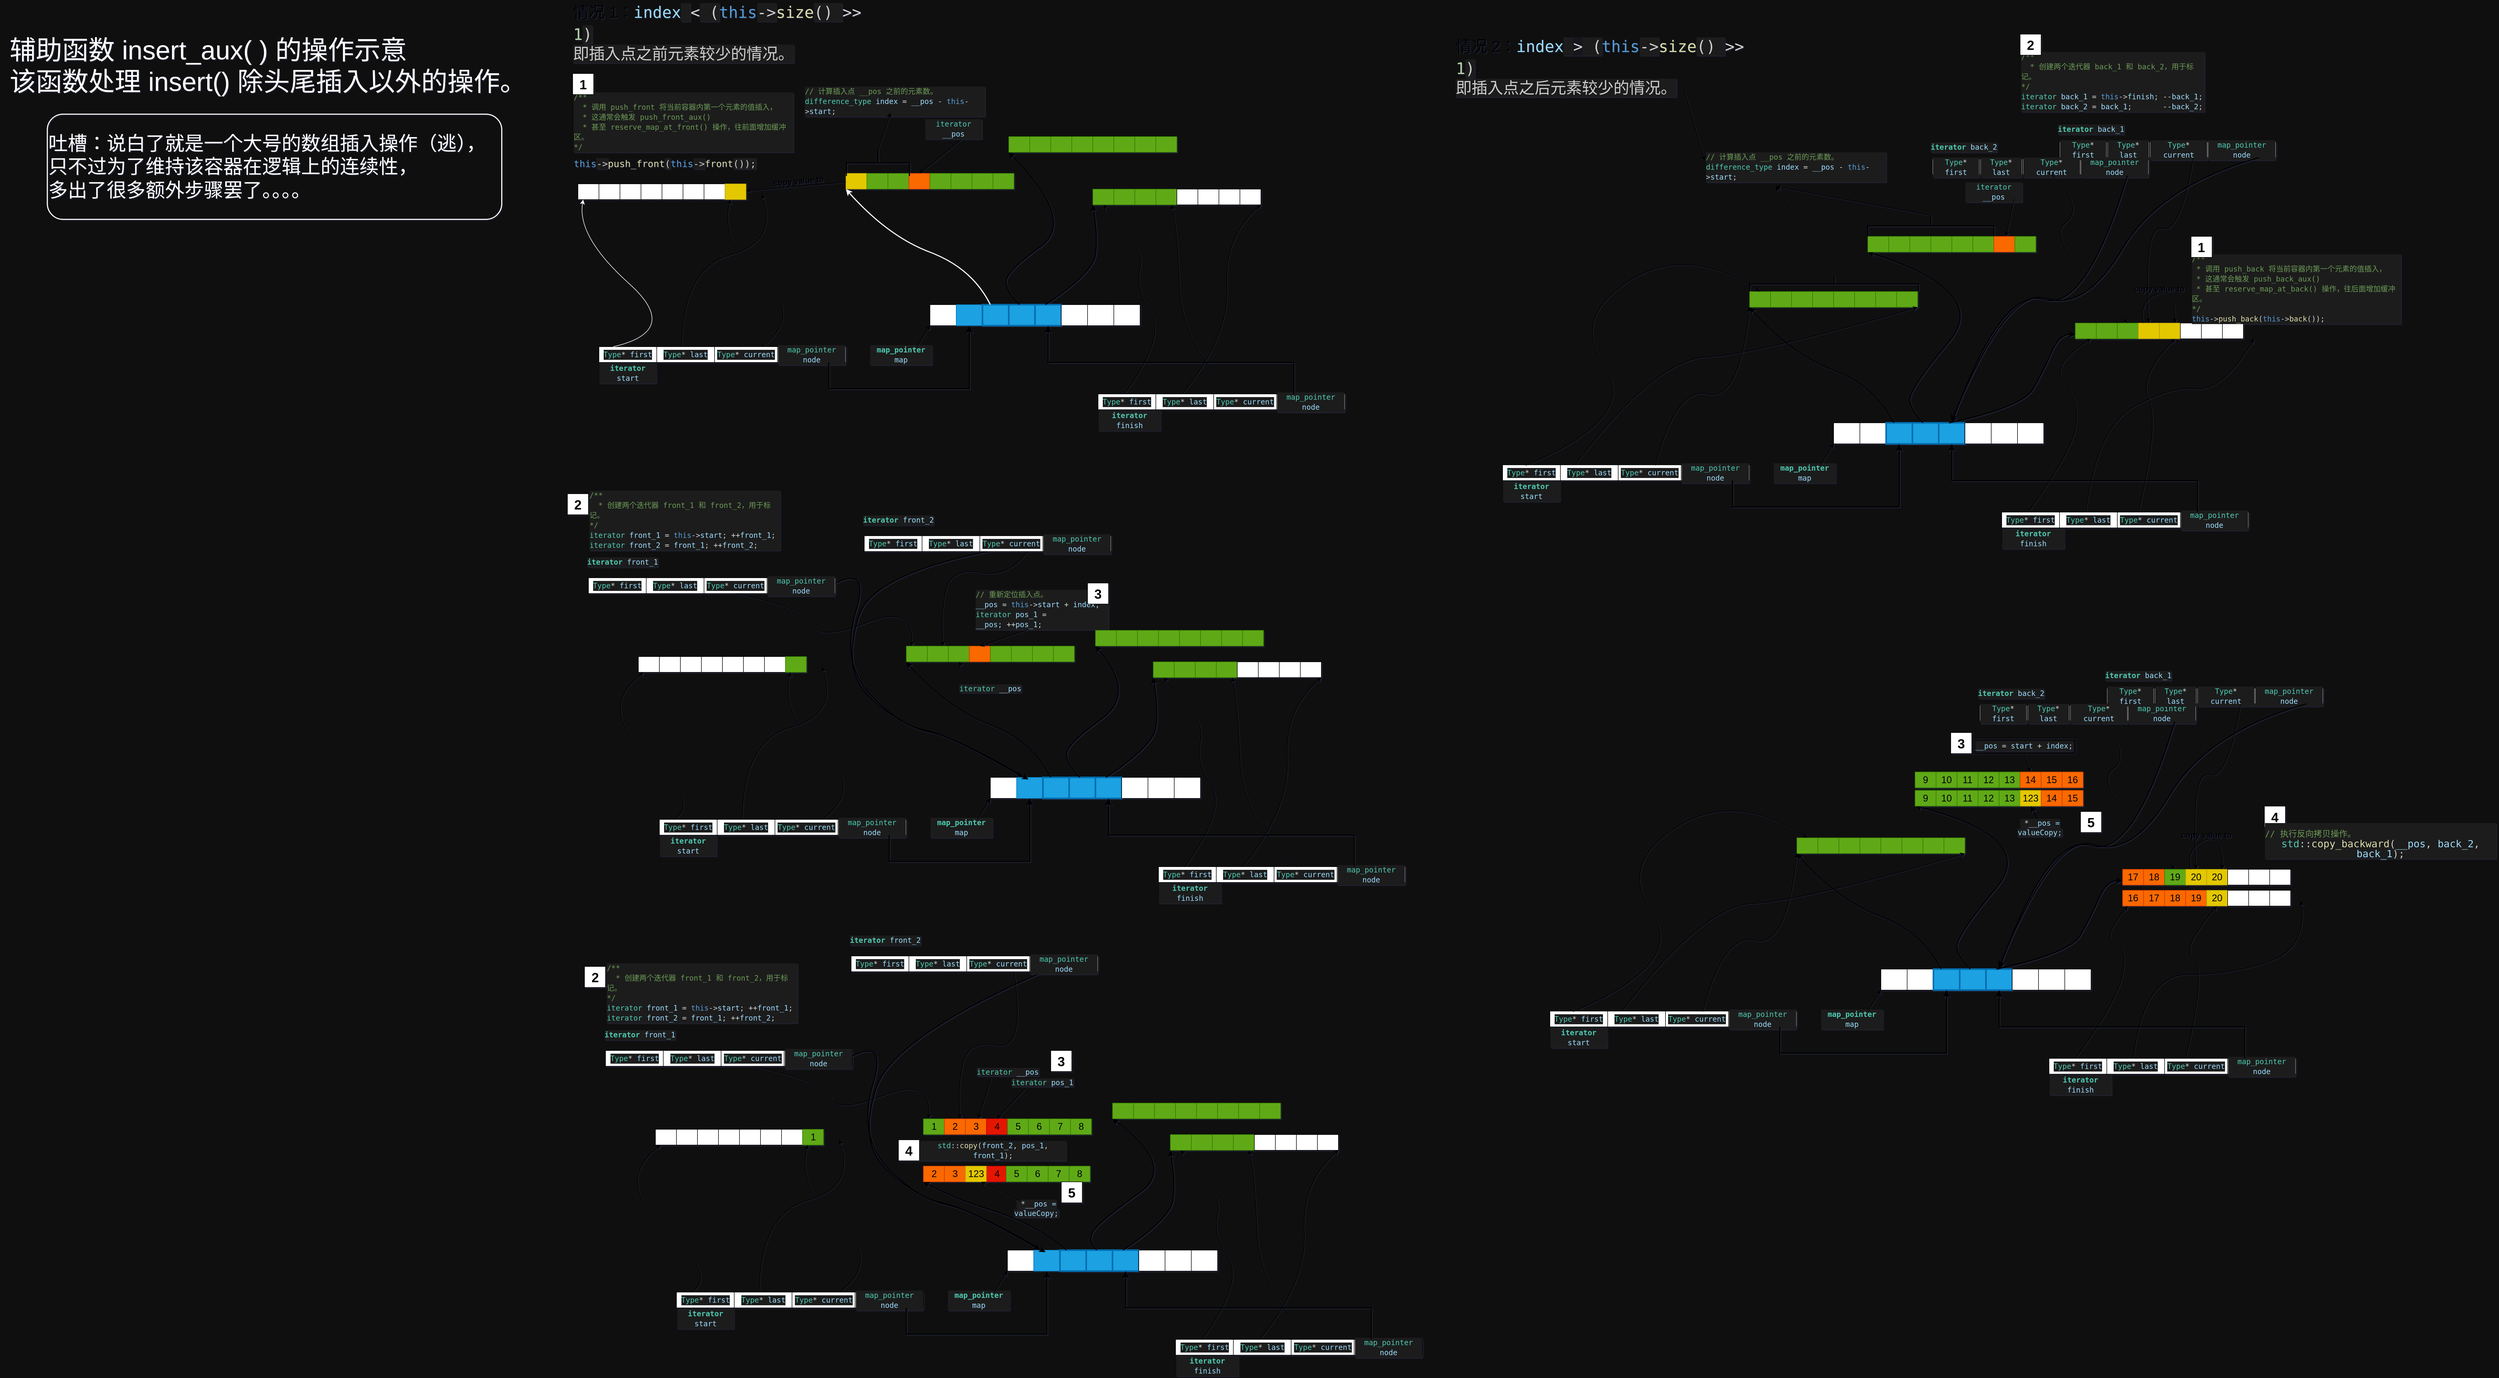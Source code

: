 <mxfile>
    <diagram id="akL486Hf42J-UM6XSux5" name="第 1 页">
        <mxGraphModel dx="8189" dy="3786" grid="1" gridSize="10" guides="1" tooltips="1" connect="1" arrows="1" fold="1" page="0" pageScale="1" pageWidth="1169" pageHeight="1654" background="#0F0F0F" math="0" shadow="1">
            <root>
                <mxCell id="0"/>
                <mxCell id="1" parent="0"/>
                <mxCell id="2" value="" style="rounded=0;whiteSpace=wrap;html=1;" parent="1" vertex="1">
                    <mxGeometry x="-320" y="500" width="50" height="40" as="geometry"/>
                </mxCell>
                <mxCell id="3" value="" style="rounded=0;whiteSpace=wrap;html=1;fillColor=#1ba1e2;fontColor=#ffffff;strokeColor=#006EAF;" parent="1" vertex="1">
                    <mxGeometry x="-270" y="500" width="50" height="40" as="geometry"/>
                </mxCell>
                <mxCell id="4" value="" style="rounded=0;whiteSpace=wrap;html=1;strokeWidth=3;fillColor=#1ba1e2;fontColor=#ffffff;strokeColor=#006EAF;" parent="1" vertex="1">
                    <mxGeometry x="-220" y="500" width="50" height="40" as="geometry"/>
                </mxCell>
                <mxCell id="5" value="" style="rounded=0;whiteSpace=wrap;html=1;fillColor=#1ba1e2;fontColor=#ffffff;strokeColor=#006EAF;strokeWidth=3;" parent="1" vertex="1">
                    <mxGeometry x="-170" y="500" width="50" height="40" as="geometry"/>
                </mxCell>
                <mxCell id="6" value="" style="rounded=0;whiteSpace=wrap;html=1;strokeWidth=3;fillColor=#1ba1e2;fontColor=#ffffff;strokeColor=#006EAF;" parent="1" vertex="1">
                    <mxGeometry x="-120" y="500" width="50" height="40" as="geometry"/>
                </mxCell>
                <mxCell id="7" value="" style="rounded=0;whiteSpace=wrap;html=1;" parent="1" vertex="1">
                    <mxGeometry x="-70" y="500" width="50" height="40" as="geometry"/>
                </mxCell>
                <mxCell id="8" value="" style="rounded=0;whiteSpace=wrap;html=1;" parent="1" vertex="1">
                    <mxGeometry x="-20" y="500" width="50" height="40" as="geometry"/>
                </mxCell>
                <mxCell id="9" value="" style="rounded=0;whiteSpace=wrap;html=1;" parent="1" vertex="1">
                    <mxGeometry x="30" y="500" width="50" height="40" as="geometry"/>
                </mxCell>
                <mxCell id="10" value="&lt;div style=&quot;color: rgb(204, 204, 204); background-color: rgb(31, 31, 31); font-family: Consolas, 微软雅黑, monospace, Consolas, &amp;quot;Courier New&amp;quot;, monospace; font-size: 14px; line-height: 19px;&quot;&gt;&lt;span style=&quot;color: #4ec9b0;&quot;&gt;&lt;b&gt;map_pointer&lt;/b&gt;&lt;/span&gt; &lt;span style=&quot;color: #9cdcfe;&quot;&gt;map&lt;/span&gt;&lt;/div&gt;" style="text;html=1;strokeColor=default;fillColor=none;align=center;verticalAlign=middle;whiteSpace=wrap;rounded=0;dashed=1;dashPattern=1 4;" parent="1" vertex="1">
                    <mxGeometry x="-435" y="580" width="120" height="30" as="geometry"/>
                </mxCell>
                <mxCell id="11" value="" style="endArrow=classic;html=1;entryX=0;entryY=1;entryDx=0;entryDy=0;exitX=0.75;exitY=0;exitDx=0;exitDy=0;" parent="1" source="10" target="2" edge="1">
                    <mxGeometry width="50" height="50" relative="1" as="geometry">
                        <mxPoint x="-390" y="570" as="sourcePoint"/>
                        <mxPoint x="-340" y="520" as="targetPoint"/>
                    </mxGeometry>
                </mxCell>
                <mxCell id="12" value="" style="curved=1;endArrow=classic;html=1;entryX=0;entryY=1;entryDx=0;entryDy=0;strokeWidth=2;strokeColor=#FFFFFF;" parent="1" source="4" target="15" edge="1">
                    <mxGeometry width="50" height="50" relative="1" as="geometry">
                        <mxPoint x="-310" y="410" as="sourcePoint"/>
                        <mxPoint x="-380" y="280" as="targetPoint"/>
                        <Array as="points">
                            <mxPoint x="-240" y="430"/>
                            <mxPoint x="-400" y="370"/>
                        </Array>
                    </mxGeometry>
                </mxCell>
                <mxCell id="13" value="&lt;div style=&quot;color: rgb(204, 204, 204); background-color: rgb(31, 31, 31); font-family: Consolas, 微软雅黑, monospace, Consolas, &amp;quot;Courier New&amp;quot;, monospace; font-size: 14px; line-height: 19px;&quot;&gt;&lt;span style=&quot;color: #4ec9b0;&quot;&gt;&lt;b&gt;iterator&lt;/b&gt;&lt;/span&gt; &lt;span style=&quot;color: #9cdcfe;&quot;&gt;start&lt;/span&gt;&lt;/div&gt;" style="text;html=1;strokeColor=default;fillColor=none;align=center;verticalAlign=middle;whiteSpace=wrap;rounded=0;dashed=1;dashPattern=1 4;strokeWidth=1;" parent="1" vertex="1">
                    <mxGeometry x="-950" y="620" width="110" height="20" as="geometry"/>
                </mxCell>
                <mxCell id="14" value="&lt;div style=&quot;color: rgb(204, 204, 204); background-color: rgb(31, 31, 31); font-family: Consolas, 微软雅黑, monospace, Consolas, &amp;quot;Courier New&amp;quot;, monospace; font-size: 14px; line-height: 19px;&quot;&gt;&lt;span style=&quot;color: #4ec9b0;&quot;&gt;&lt;b&gt;iterator&lt;/b&gt;&lt;/span&gt; &lt;span style=&quot;color: #9cdcfe;&quot;&gt;finish&lt;/span&gt;&lt;/div&gt;" style="text;html=1;strokeColor=default;fillColor=none;align=center;verticalAlign=middle;whiteSpace=wrap;rounded=0;dashed=1;dashPattern=1 4;strokeWidth=1;" parent="1" vertex="1">
                    <mxGeometry y="710" width="120" height="20" as="geometry"/>
                </mxCell>
                <mxCell id="15" value="" style="rounded=0;whiteSpace=wrap;html=1;strokeColor=default;strokeWidth=1;" parent="1" vertex="1">
                    <mxGeometry x="-480" y="250" width="320" height="30" as="geometry"/>
                </mxCell>
                <mxCell id="16" value="" style="rounded=0;whiteSpace=wrap;html=1;strokeColor=#2D7600;strokeWidth=1;fillColor=#60a917;fontColor=#ffffff;" parent="1" vertex="1">
                    <mxGeometry x="-170" y="180" width="320" height="30" as="geometry"/>
                </mxCell>
                <mxCell id="17" value="" style="curved=1;endArrow=classic;html=1;entryX=0;entryY=1;entryDx=0;entryDy=0;strokeWidth=2;" parent="1" target="16" edge="1">
                    <mxGeometry width="50" height="50" relative="1" as="geometry">
                        <mxPoint x="-150" y="500" as="sourcePoint"/>
                        <mxPoint x="-160" y="230" as="targetPoint"/>
                        <Array as="points">
                            <mxPoint x="-170" y="480"/>
                            <mxPoint x="-180" y="440"/>
                            <mxPoint x="-40" y="340"/>
                        </Array>
                    </mxGeometry>
                </mxCell>
                <mxCell id="18" value="" style="curved=1;endArrow=classic;html=1;entryX=0;entryY=1;entryDx=0;entryDy=0;strokeWidth=2;" parent="1" edge="1">
                    <mxGeometry width="50" height="50" relative="1" as="geometry">
                        <mxPoint x="-100" y="500" as="sourcePoint"/>
                        <mxPoint x="-10" y="310" as="targetPoint"/>
                        <Array as="points">
                            <mxPoint x="-10" y="440"/>
                            <mxPoint y="370"/>
                        </Array>
                    </mxGeometry>
                </mxCell>
                <mxCell id="19" value="" style="rounded=0;whiteSpace=wrap;html=1;strokeColor=#B09500;strokeWidth=1;fillColor=#e3c800;fontColor=#000000;" parent="1" vertex="1">
                    <mxGeometry x="-480" y="250" width="40" height="30" as="geometry"/>
                </mxCell>
                <mxCell id="20" value="" style="rounded=0;whiteSpace=wrap;html=1;strokeColor=#2D7600;strokeWidth=1;fillColor=#60a917;fontColor=#ffffff;" parent="1" vertex="1">
                    <mxGeometry x="-440" y="250" width="40" height="30" as="geometry"/>
                </mxCell>
                <mxCell id="21" value="" style="rounded=0;whiteSpace=wrap;html=1;strokeColor=#2D7600;strokeWidth=1;fillColor=#60a917;fontColor=#ffffff;" parent="1" vertex="1">
                    <mxGeometry x="-400" y="250" width="40" height="30" as="geometry"/>
                </mxCell>
                <mxCell id="22" value="" style="rounded=0;whiteSpace=wrap;html=1;strokeColor=#C73500;strokeWidth=1;fillColor=#fa6800;fontColor=#000000;" parent="1" vertex="1">
                    <mxGeometry x="-360" y="250" width="40" height="30" as="geometry"/>
                </mxCell>
                <mxCell id="23" value="" style="rounded=0;whiteSpace=wrap;html=1;strokeColor=#2D7600;strokeWidth=1;fillColor=#60a917;fontColor=#ffffff;" parent="1" vertex="1">
                    <mxGeometry x="-320" y="250" width="40" height="30" as="geometry"/>
                </mxCell>
                <mxCell id="24" value="" style="rounded=0;whiteSpace=wrap;html=1;strokeColor=#2D7600;strokeWidth=1;fillColor=#60a917;fontColor=#ffffff;" parent="1" vertex="1">
                    <mxGeometry x="-280" y="250" width="40" height="30" as="geometry"/>
                </mxCell>
                <mxCell id="25" value="" style="rounded=0;whiteSpace=wrap;html=1;strokeColor=#2D7600;strokeWidth=1;fillColor=#60a917;fontColor=#ffffff;" parent="1" vertex="1">
                    <mxGeometry x="-240" y="250" width="40" height="30" as="geometry"/>
                </mxCell>
                <mxCell id="26" value="" style="rounded=0;whiteSpace=wrap;html=1;strokeColor=#2D7600;strokeWidth=1;fillColor=#60a917;fontColor=#ffffff;" parent="1" vertex="1">
                    <mxGeometry x="-200" y="250" width="40" height="30" as="geometry"/>
                </mxCell>
                <mxCell id="27" value="" style="rounded=0;whiteSpace=wrap;html=1;strokeColor=#2D7600;strokeWidth=1;fillColor=#60a917;fontColor=#ffffff;" parent="1" vertex="1">
                    <mxGeometry x="-170" y="180" width="320" height="30" as="geometry"/>
                </mxCell>
                <mxCell id="28" value="" style="rounded=0;whiteSpace=wrap;html=1;strokeColor=#2D7600;strokeWidth=1;fillColor=#60a917;fontColor=#ffffff;" parent="1" vertex="1">
                    <mxGeometry x="-170" y="180" width="40" height="30" as="geometry"/>
                </mxCell>
                <mxCell id="29" value="" style="rounded=0;whiteSpace=wrap;html=1;strokeColor=#2D7600;strokeWidth=1;fillColor=#60a917;fontColor=#ffffff;" parent="1" vertex="1">
                    <mxGeometry x="-130" y="180" width="40" height="30" as="geometry"/>
                </mxCell>
                <mxCell id="30" value="" style="rounded=0;whiteSpace=wrap;html=1;strokeColor=#2D7600;strokeWidth=1;fillColor=#60a917;fontColor=#ffffff;" parent="1" vertex="1">
                    <mxGeometry x="-90" y="180" width="40" height="30" as="geometry"/>
                </mxCell>
                <mxCell id="31" value="" style="rounded=0;whiteSpace=wrap;html=1;strokeColor=#2D7600;strokeWidth=1;fillColor=#60a917;fontColor=#ffffff;" parent="1" vertex="1">
                    <mxGeometry x="-50" y="180" width="40" height="30" as="geometry"/>
                </mxCell>
                <mxCell id="32" value="" style="rounded=0;whiteSpace=wrap;html=1;strokeColor=#2D7600;strokeWidth=1;fillColor=#60a917;fontColor=#ffffff;" parent="1" vertex="1">
                    <mxGeometry x="-10" y="180" width="40" height="30" as="geometry"/>
                </mxCell>
                <mxCell id="33" value="" style="rounded=0;whiteSpace=wrap;html=1;strokeColor=#2D7600;strokeWidth=1;fillColor=#60a917;fontColor=#ffffff;" parent="1" vertex="1">
                    <mxGeometry x="30" y="180" width="40" height="30" as="geometry"/>
                </mxCell>
                <mxCell id="34" value="" style="rounded=0;whiteSpace=wrap;html=1;strokeColor=#2D7600;strokeWidth=1;fillColor=#60a917;fontColor=#ffffff;" parent="1" vertex="1">
                    <mxGeometry x="70" y="180" width="40" height="30" as="geometry"/>
                </mxCell>
                <mxCell id="35" value="" style="rounded=0;whiteSpace=wrap;html=1;strokeColor=#2D7600;strokeWidth=1;fillColor=#60a917;fontColor=#ffffff;" parent="1" vertex="1">
                    <mxGeometry x="110" y="180" width="40" height="30" as="geometry"/>
                </mxCell>
                <mxCell id="36" value="&lt;div style=&quot;color: rgb(204, 204, 204); background-color: rgb(31, 31, 31); font-family: Consolas, 微软雅黑, monospace, Consolas, &amp;quot;Courier New&amp;quot;, monospace; font-size: 14px; line-height: 19px;&quot;&gt;&lt;span style=&quot;color: #4ec9b0;&quot;&gt;Type&lt;/span&gt;&lt;span style=&quot;color: #d4d4d4;&quot;&gt;*&lt;/span&gt; &lt;span style=&quot;color: #9cdcfe;&quot;&gt;first&lt;/span&gt;&lt;/div&gt;" style="rounded=0;whiteSpace=wrap;html=1;strokeColor=default;strokeWidth=1;" parent="1" vertex="1">
                    <mxGeometry x="-950" y="580" width="110" height="30" as="geometry"/>
                </mxCell>
                <mxCell id="80" style="edgeStyle=none;html=1;fontSize=18;" parent="1" source="37" edge="1">
                    <mxGeometry relative="1" as="geometry">
                        <mxPoint x="-790" y="580" as="targetPoint"/>
                    </mxGeometry>
                </mxCell>
                <mxCell id="37" value="&lt;div style=&quot;color: rgb(204, 204, 204); background-color: rgb(31, 31, 31); font-family: Consolas, 微软雅黑, monospace, Consolas, &amp;quot;Courier New&amp;quot;, monospace; font-size: 14px; line-height: 19px;&quot;&gt;&lt;span style=&quot;color: #4ec9b0;&quot;&gt;Type&lt;/span&gt;&lt;span style=&quot;color: #d4d4d4;&quot;&gt;*&lt;/span&gt; &lt;span style=&quot;color: #9cdcfe;&quot;&gt;last&lt;/span&gt;&lt;/div&gt;" style="rounded=0;whiteSpace=wrap;html=1;strokeColor=default;strokeWidth=1;" parent="1" vertex="1">
                    <mxGeometry x="-840" y="580" width="110" height="30" as="geometry"/>
                </mxCell>
                <mxCell id="38" value="&lt;div style=&quot;color: rgb(204, 204, 204); background-color: rgb(31, 31, 31); font-family: Consolas, 微软雅黑, monospace, Consolas, &amp;quot;Courier New&amp;quot;, monospace; font-size: 14px; line-height: 19px;&quot;&gt;&lt;span style=&quot;color: #4ec9b0;&quot;&gt;Type&lt;/span&gt;&lt;span style=&quot;color: #d4d4d4;&quot;&gt;*&lt;/span&gt; &lt;span style=&quot;color: #9cdcfe;&quot;&gt;current&lt;/span&gt;&lt;/div&gt;" style="rounded=0;whiteSpace=wrap;html=1;strokeColor=default;strokeWidth=1;" parent="1" vertex="1">
                    <mxGeometry x="-730" y="580" width="120" height="30" as="geometry"/>
                </mxCell>
                <mxCell id="39" value="&lt;div style=&quot;color: rgb(204, 204, 204); background-color: rgb(31, 31, 31); font-family: Consolas, 微软雅黑, monospace, Consolas, &amp;quot;Courier New&amp;quot;, monospace; font-size: 14px; line-height: 19px;&quot;&gt;&lt;span style=&quot;color: #4ec9b0;&quot;&gt;map_pointer&lt;/span&gt; &lt;span style=&quot;color: #9cdcfe;&quot;&gt;node&lt;/span&gt;&lt;/div&gt;" style="rounded=0;whiteSpace=wrap;html=1;strokeColor=default;strokeWidth=1;" parent="1" vertex="1">
                    <mxGeometry x="-610" y="580" width="130" height="30" as="geometry"/>
                </mxCell>
                <mxCell id="40" value="" style="edgeStyle=elbowEdgeStyle;elbow=vertical;endArrow=classic;html=1;curved=0;rounded=0;endSize=8;startSize=8;exitX=0.75;exitY=1;exitDx=0;exitDy=0;entryX=0.5;entryY=1;entryDx=0;entryDy=0;strokeWidth=2;" parent="1" source="39" target="3" edge="1">
                    <mxGeometry width="50" height="50" relative="1" as="geometry">
                        <mxPoint x="-570" y="690" as="sourcePoint"/>
                        <mxPoint x="-150" y="690" as="targetPoint"/>
                        <Array as="points">
                            <mxPoint x="-370" y="660"/>
                        </Array>
                    </mxGeometry>
                </mxCell>
                <mxCell id="44" value="&lt;div style=&quot;color: rgb(204, 204, 204); background-color: rgb(31, 31, 31); font-family: Consolas, 微软雅黑, monospace, Consolas, &amp;quot;Courier New&amp;quot;, monospace; font-size: 14px; line-height: 19px;&quot;&gt;&lt;span style=&quot;color: #4ec9b0;&quot;&gt;Type&lt;/span&gt;&lt;span style=&quot;color: #d4d4d4;&quot;&gt;*&lt;/span&gt; &lt;span style=&quot;color: #9cdcfe;&quot;&gt;first&lt;/span&gt;&lt;/div&gt;" style="rounded=0;whiteSpace=wrap;html=1;strokeColor=default;strokeWidth=1;" parent="1" vertex="1">
                    <mxGeometry y="670" width="110" height="30" as="geometry"/>
                </mxCell>
                <mxCell id="45" value="&lt;div style=&quot;color: rgb(204, 204, 204); background-color: rgb(31, 31, 31); font-family: Consolas, 微软雅黑, monospace, Consolas, &amp;quot;Courier New&amp;quot;, monospace; font-size: 14px; line-height: 19px;&quot;&gt;&lt;span style=&quot;color: #4ec9b0;&quot;&gt;Type&lt;/span&gt;&lt;span style=&quot;color: #d4d4d4;&quot;&gt;*&lt;/span&gt; &lt;span style=&quot;color: #9cdcfe;&quot;&gt;last&lt;/span&gt;&lt;/div&gt;" style="rounded=0;whiteSpace=wrap;html=1;strokeColor=default;strokeWidth=1;" parent="1" vertex="1">
                    <mxGeometry x="110" y="670" width="110" height="30" as="geometry"/>
                </mxCell>
                <mxCell id="46" value="&lt;div style=&quot;color: rgb(204, 204, 204); background-color: rgb(31, 31, 31); font-family: Consolas, 微软雅黑, monospace, Consolas, &amp;quot;Courier New&amp;quot;, monospace; font-size: 14px; line-height: 19px;&quot;&gt;&lt;span style=&quot;color: #4ec9b0;&quot;&gt;Type&lt;/span&gt;&lt;span style=&quot;color: #d4d4d4;&quot;&gt;*&lt;/span&gt; &lt;span style=&quot;color: #9cdcfe;&quot;&gt;current&lt;/span&gt;&lt;/div&gt;" style="rounded=0;whiteSpace=wrap;html=1;strokeColor=default;strokeWidth=1;" parent="1" vertex="1">
                    <mxGeometry x="220" y="670" width="120" height="30" as="geometry"/>
                </mxCell>
                <mxCell id="47" value="&lt;div style=&quot;color: rgb(204, 204, 204); background-color: rgb(31, 31, 31); font-family: Consolas, 微软雅黑, monospace, Consolas, &amp;quot;Courier New&amp;quot;, monospace; font-size: 14px; line-height: 19px;&quot;&gt;&lt;span style=&quot;color: #4ec9b0;&quot;&gt;map_pointer&lt;/span&gt; &lt;span style=&quot;color: #9cdcfe;&quot;&gt;node&lt;/span&gt;&lt;/div&gt;" style="rounded=0;whiteSpace=wrap;html=1;strokeColor=default;strokeWidth=1;" parent="1" vertex="1">
                    <mxGeometry x="340" y="670" width="130" height="30" as="geometry"/>
                </mxCell>
                <mxCell id="48" value="" style="edgeStyle=elbowEdgeStyle;elbow=vertical;endArrow=classic;html=1;curved=0;rounded=0;endSize=8;startSize=8;strokeWidth=2;exitX=0.25;exitY=0;exitDx=0;exitDy=0;entryX=0.5;entryY=1;entryDx=0;entryDy=0;" parent="1" target="6" edge="1">
                    <mxGeometry width="50" height="50" relative="1" as="geometry">
                        <mxPoint x="372.5" y="670" as="sourcePoint"/>
                        <mxPoint x="-95" y="550" as="targetPoint"/>
                        <Array as="points">
                            <mxPoint x="160" y="610"/>
                        </Array>
                    </mxGeometry>
                </mxCell>
                <mxCell id="49" value="" style="curved=1;endArrow=classic;html=1;strokeWidth=1;entryX=0.5;entryY=1;entryDx=0;entryDy=0;" parent="1" edge="1">
                    <mxGeometry width="50" height="50" relative="1" as="geometry">
                        <mxPoint x="50" y="670" as="sourcePoint"/>
                        <mxPoint x="10" y="310" as="targetPoint"/>
                        <Array as="points">
                            <mxPoint x="130" y="560"/>
                            <mxPoint x="70" y="470"/>
                            <mxPoint x="90" y="390"/>
                        </Array>
                    </mxGeometry>
                </mxCell>
                <mxCell id="50" value="" style="curved=1;endArrow=classic;html=1;strokeWidth=1;entryX=1;entryY=1;entryDx=0;entryDy=0;" parent="1" edge="1">
                    <mxGeometry width="50" height="50" relative="1" as="geometry">
                        <mxPoint x="160" y="670" as="sourcePoint"/>
                        <mxPoint x="310" y="310" as="targetPoint"/>
                        <Array as="points">
                            <mxPoint x="250" y="560"/>
                            <mxPoint x="240" y="370"/>
                        </Array>
                    </mxGeometry>
                </mxCell>
                <mxCell id="51" value="" style="curved=1;endArrow=classic;html=1;strokeWidth=1;entryX=0.75;entryY=1;entryDx=0;entryDy=0;" parent="1" target="57" edge="1">
                    <mxGeometry width="50" height="50" relative="1" as="geometry">
                        <mxPoint x="260" y="670" as="sourcePoint"/>
                        <mxPoint x="250" y="310" as="targetPoint"/>
                        <Array as="points">
                            <mxPoint x="160" y="580"/>
                            <mxPoint x="150" y="350"/>
                        </Array>
                    </mxGeometry>
                </mxCell>
                <mxCell id="52" value="" style="rounded=0;whiteSpace=wrap;html=1;strokeColor=default;strokeWidth=1;" parent="1" vertex="1">
                    <mxGeometry x="-10" y="280" width="320" height="30" as="geometry"/>
                </mxCell>
                <mxCell id="53" value="" style="rounded=0;whiteSpace=wrap;html=1;strokeColor=default;strokeWidth=1;" parent="1" vertex="1">
                    <mxGeometry x="-10" y="280" width="320" height="30" as="geometry"/>
                </mxCell>
                <mxCell id="54" value="" style="rounded=0;whiteSpace=wrap;html=1;strokeColor=#2D7600;strokeWidth=1;fillColor=#60a917;fontColor=#ffffff;" parent="1" vertex="1">
                    <mxGeometry x="-10" y="280" width="40" height="30" as="geometry"/>
                </mxCell>
                <mxCell id="55" value="" style="rounded=0;whiteSpace=wrap;html=1;strokeColor=#2D7600;strokeWidth=1;fillColor=#60a917;fontColor=#ffffff;" parent="1" vertex="1">
                    <mxGeometry x="30" y="280" width="40" height="30" as="geometry"/>
                </mxCell>
                <mxCell id="56" value="" style="rounded=0;whiteSpace=wrap;html=1;strokeColor=#2D7600;strokeWidth=1;fillColor=#60a917;fontColor=#ffffff;" parent="1" vertex="1">
                    <mxGeometry x="70" y="280" width="40" height="30" as="geometry"/>
                </mxCell>
                <mxCell id="57" value="" style="rounded=0;whiteSpace=wrap;html=1;strokeColor=#2D7600;strokeWidth=1;fillColor=#60a917;fontColor=#ffffff;" parent="1" vertex="1">
                    <mxGeometry x="110" y="280" width="40" height="30" as="geometry"/>
                </mxCell>
                <mxCell id="58" value="" style="rounded=0;whiteSpace=wrap;html=1;strokeColor=default;strokeWidth=1;" parent="1" vertex="1">
                    <mxGeometry x="150" y="280" width="40" height="30" as="geometry"/>
                </mxCell>
                <mxCell id="59" value="" style="rounded=0;whiteSpace=wrap;html=1;strokeColor=default;strokeWidth=1;" parent="1" vertex="1">
                    <mxGeometry x="190" y="280" width="40" height="30" as="geometry"/>
                </mxCell>
                <mxCell id="60" value="" style="rounded=0;whiteSpace=wrap;html=1;strokeColor=default;strokeWidth=1;" parent="1" vertex="1">
                    <mxGeometry x="230" y="280" width="40" height="30" as="geometry"/>
                </mxCell>
                <mxCell id="61" value="" style="rounded=0;whiteSpace=wrap;html=1;strokeColor=default;strokeWidth=1;" parent="1" vertex="1">
                    <mxGeometry x="270" y="280" width="40" height="30" as="geometry"/>
                </mxCell>
                <mxCell id="62" value="" style="endArrow=classic;html=1;entryX=0.5;entryY=0;entryDx=0;entryDy=0;exitX=0.75;exitY=1;exitDx=0;exitDy=0;" parent="1" source="63" target="22" edge="1">
                    <mxGeometry width="50" height="50" relative="1" as="geometry">
                        <mxPoint x="-360" y="170" as="sourcePoint"/>
                        <mxPoint x="-490" y="140" as="targetPoint"/>
                    </mxGeometry>
                </mxCell>
                <mxCell id="63" value="&lt;div style=&quot;color: rgb(204, 204, 204); background-color: rgb(31, 31, 31); font-family: Consolas, 微软雅黑, monospace, Consolas, &amp;quot;Courier New&amp;quot;, monospace; font-size: 14px; line-height: 19px;&quot;&gt;&lt;span style=&quot;color: #4ec9b0;&quot;&gt;iterator&lt;/span&gt; &lt;span style=&quot;color: #9cdcfe;&quot;&gt;__pos&lt;/span&gt;&lt;/div&gt;" style="text;html=1;strokeColor=none;fillColor=none;align=center;verticalAlign=middle;whiteSpace=wrap;rounded=0;" parent="1" vertex="1">
                    <mxGeometry x="-330" y="155" width="110" height="20" as="geometry"/>
                </mxCell>
                <mxCell id="65" value="" style="rounded=0;whiteSpace=wrap;html=1;strokeColor=default;strokeWidth=1;" parent="1" vertex="1">
                    <mxGeometry x="-990" y="270" width="320" height="30" as="geometry"/>
                </mxCell>
                <mxCell id="66" value="" style="rounded=0;whiteSpace=wrap;html=1;strokeColor=default;strokeWidth=1;" parent="1" vertex="1">
                    <mxGeometry x="-990" y="270" width="320" height="30" as="geometry"/>
                </mxCell>
                <mxCell id="67" value="" style="rounded=0;whiteSpace=wrap;html=1;strokeWidth=1;" parent="1" vertex="1">
                    <mxGeometry x="-990" y="270" width="40" height="30" as="geometry"/>
                </mxCell>
                <mxCell id="68" value="" style="rounded=0;whiteSpace=wrap;html=1;strokeWidth=1;" parent="1" vertex="1">
                    <mxGeometry x="-950" y="270" width="40" height="30" as="geometry"/>
                </mxCell>
                <mxCell id="69" value="" style="rounded=0;whiteSpace=wrap;html=1;strokeWidth=1;" parent="1" vertex="1">
                    <mxGeometry x="-910" y="270" width="40" height="30" as="geometry"/>
                </mxCell>
                <mxCell id="70" value="" style="rounded=0;whiteSpace=wrap;html=1;strokeWidth=1;" parent="1" vertex="1">
                    <mxGeometry x="-870" y="270" width="40" height="30" as="geometry"/>
                </mxCell>
                <mxCell id="71" value="" style="rounded=0;whiteSpace=wrap;html=1;strokeColor=default;strokeWidth=1;" parent="1" vertex="1">
                    <mxGeometry x="-830" y="270" width="40" height="30" as="geometry"/>
                </mxCell>
                <mxCell id="72" value="" style="rounded=0;whiteSpace=wrap;html=1;strokeColor=default;strokeWidth=1;" parent="1" vertex="1">
                    <mxGeometry x="-790" y="270" width="40" height="30" as="geometry"/>
                </mxCell>
                <mxCell id="73" value="" style="rounded=0;whiteSpace=wrap;html=1;strokeColor=default;strokeWidth=1;" parent="1" vertex="1">
                    <mxGeometry x="-750" y="270" width="40" height="30" as="geometry"/>
                </mxCell>
                <mxCell id="74" value="" style="rounded=0;whiteSpace=wrap;html=1;strokeColor=#B09500;strokeWidth=1;fillColor=#e3c800;fontColor=#000000;" parent="1" vertex="1">
                    <mxGeometry x="-710" y="270" width="40" height="30" as="geometry"/>
                </mxCell>
                <mxCell id="75" value="&lt;div style=&quot;text-align: left;&quot;&gt;&lt;span style=&quot;font-size: 50px; background-color: initial;&quot;&gt;&lt;font color=&quot;#ffffff&quot;&gt;辅助函数 insert_aux( ) 的操作示意&lt;/font&gt;&lt;/span&gt;&lt;/div&gt;&lt;font color=&quot;#ffffff&quot; style=&quot;font-size: 50px;&quot;&gt;&lt;div style=&quot;text-align: left;&quot;&gt;&lt;span style=&quot;background-color: initial;&quot;&gt;该函数处理 insert() 除头尾插入以外的操作。&lt;/span&gt;&lt;/div&gt;&lt;/font&gt;" style="text;html=1;strokeColor=none;fillColor=none;align=center;verticalAlign=middle;whiteSpace=wrap;rounded=0;" parent="1" vertex="1">
                    <mxGeometry x="-2090" y="-70" width="1020" height="230" as="geometry"/>
                </mxCell>
                <mxCell id="76" value="&lt;div style=&quot;text-align: left;&quot;&gt;&lt;span style=&quot;font-size: 30px; background-color: initial;&quot;&gt;情况 1：&lt;/span&gt;&lt;font style=&quot;font-size: 30px; background-color: initial;&quot;&gt;&lt;span style=&quot;font-family: Consolas, 微软雅黑, monospace, Consolas, &amp;quot;Courier New&amp;quot;, monospace; color: rgb(156, 220, 254);&quot;&gt;index&lt;/span&gt;&lt;span style=&quot;background-color: rgb(31, 31, 31); color: rgb(204, 204, 204); font-family: Consolas, 微软雅黑, monospace, Consolas, &amp;quot;Courier New&amp;quot;, monospace;&quot;&gt; &lt;/span&gt;&lt;span style=&quot;font-family: Consolas, 微软雅黑, monospace, Consolas, &amp;quot;Courier New&amp;quot;, monospace; color: rgb(212, 212, 212);&quot;&gt;&amp;lt;&lt;/span&gt;&lt;span style=&quot;background-color: rgb(31, 31, 31); color: rgb(204, 204, 204); font-family: Consolas, 微软雅黑, monospace, Consolas, &amp;quot;Courier New&amp;quot;, monospace;&quot;&gt; (&lt;/span&gt;&lt;span style=&quot;font-family: Consolas, 微软雅黑, monospace, Consolas, &amp;quot;Courier New&amp;quot;, monospace; color: rgb(86, 156, 214);&quot;&gt;this&lt;/span&gt;&lt;span style=&quot;background-color: rgb(31, 31, 31); color: rgb(204, 204, 204); font-family: Consolas, 微软雅黑, monospace, Consolas, &amp;quot;Courier New&amp;quot;, monospace;&quot;&gt;-&amp;gt;&lt;/span&gt;&lt;span style=&quot;font-family: Consolas, 微软雅黑, monospace, Consolas, &amp;quot;Courier New&amp;quot;, monospace; color: rgb(220, 220, 170);&quot;&gt;size&lt;/span&gt;&lt;span style=&quot;background-color: rgb(31, 31, 31); color: rgb(204, 204, 204); font-family: Consolas, 微软雅黑, monospace, Consolas, &amp;quot;Courier New&amp;quot;, monospace;&quot;&gt;() &lt;/span&gt;&lt;span style=&quot;font-family: Consolas, 微软雅黑, monospace, Consolas, &amp;quot;Courier New&amp;quot;, monospace; color: rgb(212, 212, 212);&quot;&gt;&amp;gt;&amp;gt;&lt;/span&gt;&lt;span style=&quot;background-color: rgb(31, 31, 31); color: rgb(204, 204, 204); font-family: Consolas, 微软雅黑, monospace, Consolas, &amp;quot;Courier New&amp;quot;, monospace;&quot;&gt; &lt;/span&gt;&lt;span style=&quot;font-family: Consolas, 微软雅黑, monospace, Consolas, &amp;quot;Courier New&amp;quot;, monospace; color: rgb(181, 206, 168);&quot;&gt;1&lt;/span&gt;&lt;span style=&quot;background-color: rgb(31, 31, 31); color: rgb(204, 204, 204); font-family: Consolas, 微软雅黑, monospace, Consolas, &amp;quot;Courier New&amp;quot;, monospace;&quot;&gt;)&lt;/span&gt;&lt;/font&gt;&lt;/div&gt;&lt;font style=&quot;font-size: 30px;&quot;&gt;&lt;div style=&quot;text-align: left;&quot;&gt;&lt;span style=&quot;background-color: rgb(31, 31, 31); color: rgb(204, 204, 204); font-family: Consolas, 微软雅黑, monospace, Consolas, &amp;quot;Courier New&amp;quot;, monospace;&quot;&gt;即插入点之前元素较少的情况。&lt;/span&gt;&lt;/div&gt;&lt;/font&gt;" style="text;html=1;strokeColor=none;fillColor=none;align=center;verticalAlign=middle;whiteSpace=wrap;rounded=0;fontSize=35;" parent="1" vertex="1">
                    <mxGeometry x="-1000" y="-60" width="580" height="80" as="geometry"/>
                </mxCell>
                <mxCell id="77" value="&lt;font style=&quot;font-size: 18px;&quot;&gt;&lt;div style=&quot;color: rgb(204, 204, 204); background-color: rgb(31, 31, 31); font-family: Consolas, 微软雅黑, monospace, Consolas, &amp;quot;Courier New&amp;quot;, monospace; font-size: 14px; line-height: 19px;&quot;&gt;&lt;div&gt;&lt;span style=&quot;color: #6a9955;&quot;&gt;/**&lt;/span&gt;&lt;/div&gt;&lt;div&gt;&lt;span style=&quot;color: #6a9955;&quot;&gt;&amp;nbsp; * 调用 push_front 将当前容器内第一个元素的值插入，&lt;/span&gt;&lt;/div&gt;&lt;div&gt;&lt;span style=&quot;color: #6a9955;&quot;&gt;&amp;nbsp; * 这通常会触发 push_front_aux()&amp;nbsp;&lt;/span&gt;&lt;/div&gt;&lt;div&gt;&lt;span style=&quot;color: #6a9955;&quot;&gt;&amp;nbsp; * 甚至 reserve_map_at_front() 操作，往前面增加缓冲区。&lt;/span&gt;&lt;/div&gt;&lt;div&gt;&lt;span style=&quot;color: #6a9955;&quot;&gt;*/&lt;/span&gt;&lt;/div&gt;&lt;/div&gt;&lt;span style=&quot;font-family: Consolas, 微软雅黑, monospace, Consolas, &amp;quot;Courier New&amp;quot;, monospace; color: rgb(86, 156, 214);&quot;&gt;this&lt;/span&gt;&lt;span style=&quot;background-color: rgb(31, 31, 31); color: rgb(204, 204, 204); font-family: Consolas, 微软雅黑, monospace, Consolas, &amp;quot;Courier New&amp;quot;, monospace;&quot;&gt;-&amp;gt;&lt;/span&gt;&lt;span style=&quot;font-family: Consolas, 微软雅黑, monospace, Consolas, &amp;quot;Courier New&amp;quot;, monospace; color: rgb(220, 220, 170);&quot;&gt;push_front&lt;/span&gt;&lt;span style=&quot;background-color: rgb(31, 31, 31); color: rgb(204, 204, 204); font-family: Consolas, 微软雅黑, monospace, Consolas, &amp;quot;Courier New&amp;quot;, monospace;&quot;&gt;(&lt;/span&gt;&lt;span style=&quot;font-family: Consolas, 微软雅黑, monospace, Consolas, &amp;quot;Courier New&amp;quot;, monospace; color: rgb(86, 156, 214);&quot;&gt;this&lt;/span&gt;&lt;span style=&quot;background-color: rgb(31, 31, 31); color: rgb(204, 204, 204); font-family: Consolas, 微软雅黑, monospace, Consolas, &amp;quot;Courier New&amp;quot;, monospace;&quot;&gt;-&amp;gt;&lt;/span&gt;&lt;span style=&quot;font-family: Consolas, 微软雅黑, monospace, Consolas, &amp;quot;Courier New&amp;quot;, monospace; color: rgb(220, 220, 170);&quot;&gt;front&lt;/span&gt;&lt;span style=&quot;background-color: rgb(31, 31, 31); color: rgb(204, 204, 204); font-family: Consolas, 微软雅黑, monospace, Consolas, &amp;quot;Courier New&amp;quot;, monospace;&quot;&gt;());&lt;/span&gt;&lt;/font&gt;" style="text;html=1;strokeColor=none;fillColor=none;align=left;verticalAlign=middle;whiteSpace=wrap;rounded=0;fontSize=30;" parent="1" vertex="1">
                    <mxGeometry x="-1000" y="110" width="420" height="120" as="geometry"/>
                </mxCell>
                <mxCell id="78" value="" style="curved=1;endArrow=classic;html=1;fontSize=18;exitX=0.25;exitY=0;exitDx=0;exitDy=0;entryX=0.25;entryY=1;entryDx=0;entryDy=0;strokeColor=#FFFFFF;" parent="1" source="36" target="67" edge="1">
                    <mxGeometry width="50" height="50" relative="1" as="geometry">
                        <mxPoint x="-842.5" y="550" as="sourcePoint"/>
                        <mxPoint x="-792.5" y="500" as="targetPoint"/>
                        <Array as="points">
                            <mxPoint x="-792.5" y="550"/>
                            <mxPoint x="-992.5" y="370"/>
                        </Array>
                    </mxGeometry>
                </mxCell>
                <mxCell id="79" value="" style="curved=1;endArrow=classic;html=1;fontSize=18;exitX=0.432;exitY=-0.075;exitDx=0;exitDy=0;exitPerimeter=0;" parent="1" source="37" edge="1">
                    <mxGeometry width="50" height="50" relative="1" as="geometry">
                        <mxPoint x="-790" y="570" as="sourcePoint"/>
                        <mxPoint x="-640" y="290" as="targetPoint"/>
                        <Array as="points">
                            <mxPoint x="-790" y="430"/>
                            <mxPoint x="-610" y="380"/>
                        </Array>
                    </mxGeometry>
                </mxCell>
                <mxCell id="81" value="" style="curved=1;endArrow=classic;html=1;fontSize=18;exitX=0.75;exitY=0;exitDx=0;exitDy=0;entryX=0.25;entryY=1;entryDx=0;entryDy=0;" parent="1" source="38" target="74" edge="1">
                    <mxGeometry width="50" height="50" relative="1" as="geometry">
                        <mxPoint x="-700" y="530" as="sourcePoint"/>
                        <mxPoint x="-650" y="480" as="targetPoint"/>
                        <Array as="points">
                            <mxPoint x="-560" y="520"/>
                            <mxPoint x="-720" y="380"/>
                        </Array>
                    </mxGeometry>
                </mxCell>
                <mxCell id="82" value="&lt;b&gt;&lt;font style=&quot;font-size: 25px;&quot;&gt;1&lt;/font&gt;&lt;/b&gt;" style="rounded=0;whiteSpace=wrap;html=1;fontSize=18;" parent="1" vertex="1">
                    <mxGeometry x="-1000" y="60" width="40" height="40" as="geometry"/>
                </mxCell>
                <mxCell id="84" value="&lt;font style=&quot;font-size: 15px;&quot;&gt;copy value to&lt;/font&gt;" style="text;html=1;strokeColor=none;fillColor=none;align=center;verticalAlign=middle;whiteSpace=wrap;rounded=0;fontSize=25;rotation=-5;fontStyle=1;" parent="1" vertex="1">
                    <mxGeometry x="-620" y="249.86" width="99.12" height="20.14" as="geometry"/>
                </mxCell>
                <mxCell id="85" value="" style="endArrow=classic;html=1;fontSize=15;" parent="1" source="19" target="74" edge="1">
                    <mxGeometry width="50" height="50" relative="1" as="geometry">
                        <mxPoint x="-600" y="290" as="sourcePoint"/>
                        <mxPoint x="-550" y="240" as="targetPoint"/>
                    </mxGeometry>
                </mxCell>
                <mxCell id="86" value="" style="rounded=0;whiteSpace=wrap;html=1;" parent="1" vertex="1">
                    <mxGeometry x="-205" y="1400" width="50" height="40" as="geometry"/>
                </mxCell>
                <mxCell id="87" value="" style="rounded=0;whiteSpace=wrap;html=1;fillColor=#1ba1e2;fontColor=#ffffff;strokeColor=#006EAF;" parent="1" vertex="1">
                    <mxGeometry x="-155" y="1400" width="50" height="40" as="geometry"/>
                </mxCell>
                <mxCell id="88" value="" style="rounded=0;whiteSpace=wrap;html=1;strokeWidth=3;fillColor=#1ba1e2;fontColor=#ffffff;strokeColor=#006EAF;" parent="1" vertex="1">
                    <mxGeometry x="-105" y="1400" width="50" height="40" as="geometry"/>
                </mxCell>
                <mxCell id="89" value="" style="rounded=0;whiteSpace=wrap;html=1;fillColor=#1ba1e2;fontColor=#ffffff;strokeColor=#006EAF;strokeWidth=3;" parent="1" vertex="1">
                    <mxGeometry x="-55" y="1400" width="50" height="40" as="geometry"/>
                </mxCell>
                <mxCell id="90" value="" style="rounded=0;whiteSpace=wrap;html=1;strokeWidth=3;fillColor=#1ba1e2;fontColor=#ffffff;strokeColor=#006EAF;" parent="1" vertex="1">
                    <mxGeometry x="-5" y="1400" width="50" height="40" as="geometry"/>
                </mxCell>
                <mxCell id="91" value="" style="rounded=0;whiteSpace=wrap;html=1;" parent="1" vertex="1">
                    <mxGeometry x="45" y="1400" width="50" height="40" as="geometry"/>
                </mxCell>
                <mxCell id="92" value="" style="rounded=0;whiteSpace=wrap;html=1;" parent="1" vertex="1">
                    <mxGeometry x="95" y="1400" width="50" height="40" as="geometry"/>
                </mxCell>
                <mxCell id="93" value="" style="rounded=0;whiteSpace=wrap;html=1;" parent="1" vertex="1">
                    <mxGeometry x="145" y="1400" width="50" height="40" as="geometry"/>
                </mxCell>
                <mxCell id="94" value="&lt;div style=&quot;color: rgb(204, 204, 204); background-color: rgb(31, 31, 31); font-family: Consolas, 微软雅黑, monospace, Consolas, &amp;quot;Courier New&amp;quot;, monospace; font-size: 14px; line-height: 19px;&quot;&gt;&lt;span style=&quot;color: #4ec9b0;&quot;&gt;&lt;b&gt;map_pointer&lt;/b&gt;&lt;/span&gt; &lt;span style=&quot;color: #9cdcfe;&quot;&gt;map&lt;/span&gt;&lt;/div&gt;" style="text;html=1;strokeColor=default;fillColor=none;align=center;verticalAlign=middle;whiteSpace=wrap;rounded=0;dashed=1;dashPattern=1 4;" parent="1" vertex="1">
                    <mxGeometry x="-320" y="1480" width="120" height="30" as="geometry"/>
                </mxCell>
                <mxCell id="95" value="" style="endArrow=classic;html=1;entryX=0;entryY=1;entryDx=0;entryDy=0;exitX=0.75;exitY=0;exitDx=0;exitDy=0;" parent="1" source="94" target="86" edge="1">
                    <mxGeometry width="50" height="50" relative="1" as="geometry">
                        <mxPoint x="-275" y="1470" as="sourcePoint"/>
                        <mxPoint x="-225" y="1420" as="targetPoint"/>
                    </mxGeometry>
                </mxCell>
                <mxCell id="96" value="" style="curved=1;endArrow=classic;html=1;entryX=0;entryY=1;entryDx=0;entryDy=0;strokeWidth=2;" parent="1" source="88" target="99" edge="1">
                    <mxGeometry width="50" height="50" relative="1" as="geometry">
                        <mxPoint x="-195" y="1310" as="sourcePoint"/>
                        <mxPoint x="-265" y="1180" as="targetPoint"/>
                        <Array as="points">
                            <mxPoint x="-125" y="1330"/>
                            <mxPoint x="-285" y="1270"/>
                        </Array>
                    </mxGeometry>
                </mxCell>
                <mxCell id="97" value="&lt;div style=&quot;color: rgb(204, 204, 204); background-color: rgb(31, 31, 31); font-family: Consolas, 微软雅黑, monospace, Consolas, &amp;quot;Courier New&amp;quot;, monospace; font-size: 14px; line-height: 19px;&quot;&gt;&lt;span style=&quot;color: #4ec9b0;&quot;&gt;&lt;b&gt;iterator&lt;/b&gt;&lt;/span&gt; &lt;span style=&quot;color: #9cdcfe;&quot;&gt;start&lt;/span&gt;&lt;/div&gt;" style="text;html=1;strokeColor=default;fillColor=none;align=center;verticalAlign=middle;whiteSpace=wrap;rounded=0;dashed=1;dashPattern=1 4;strokeWidth=1;" parent="1" vertex="1">
                    <mxGeometry x="-835" y="1520" width="110" height="20" as="geometry"/>
                </mxCell>
                <mxCell id="98" value="&lt;div style=&quot;color: rgb(204, 204, 204); background-color: rgb(31, 31, 31); font-family: Consolas, 微软雅黑, monospace, Consolas, &amp;quot;Courier New&amp;quot;, monospace; font-size: 14px; line-height: 19px;&quot;&gt;&lt;span style=&quot;color: #4ec9b0;&quot;&gt;&lt;b&gt;iterator&lt;/b&gt;&lt;/span&gt; &lt;span style=&quot;color: #9cdcfe;&quot;&gt;finish&lt;/span&gt;&lt;/div&gt;" style="text;html=1;strokeColor=default;fillColor=none;align=center;verticalAlign=middle;whiteSpace=wrap;rounded=0;dashed=1;dashPattern=1 4;strokeWidth=1;" parent="1" vertex="1">
                    <mxGeometry x="115" y="1610" width="120" height="20" as="geometry"/>
                </mxCell>
                <mxCell id="99" value="" style="rounded=0;whiteSpace=wrap;html=1;strokeColor=default;strokeWidth=1;" parent="1" vertex="1">
                    <mxGeometry x="-365" y="1150" width="320" height="30" as="geometry"/>
                </mxCell>
                <mxCell id="100" value="" style="rounded=0;whiteSpace=wrap;html=1;strokeColor=#2D7600;strokeWidth=1;fillColor=#60a917;fontColor=#ffffff;" parent="1" vertex="1">
                    <mxGeometry x="-5" y="1120" width="320" height="30" as="geometry"/>
                </mxCell>
                <mxCell id="101" value="" style="curved=1;endArrow=classic;html=1;entryX=0;entryY=1;entryDx=0;entryDy=0;strokeWidth=2;" parent="1" target="100" edge="1">
                    <mxGeometry width="50" height="50" relative="1" as="geometry">
                        <mxPoint x="-35" y="1400" as="sourcePoint"/>
                        <mxPoint x="-45" y="1130" as="targetPoint"/>
                        <Array as="points">
                            <mxPoint x="-55" y="1380"/>
                            <mxPoint x="-65" y="1340"/>
                            <mxPoint x="75" y="1240"/>
                        </Array>
                    </mxGeometry>
                </mxCell>
                <mxCell id="102" value="" style="curved=1;endArrow=classic;html=1;entryX=0;entryY=1;entryDx=0;entryDy=0;strokeWidth=2;" parent="1" edge="1">
                    <mxGeometry width="50" height="50" relative="1" as="geometry">
                        <mxPoint x="15" y="1400" as="sourcePoint"/>
                        <mxPoint x="105" y="1210" as="targetPoint"/>
                        <Array as="points">
                            <mxPoint x="105" y="1340"/>
                            <mxPoint x="115" y="1270"/>
                        </Array>
                    </mxGeometry>
                </mxCell>
                <mxCell id="103" value="" style="rounded=0;whiteSpace=wrap;html=1;strokeColor=#2D7600;strokeWidth=1;fillColor=#60a917;fontColor=#ffffff;" parent="1" vertex="1">
                    <mxGeometry x="-365" y="1150" width="40" height="30" as="geometry"/>
                </mxCell>
                <mxCell id="104" value="" style="rounded=0;whiteSpace=wrap;html=1;strokeColor=#2D7600;strokeWidth=1;fillColor=#60a917;fontColor=#ffffff;" parent="1" vertex="1">
                    <mxGeometry x="-325" y="1150" width="40" height="30" as="geometry"/>
                </mxCell>
                <mxCell id="105" value="" style="rounded=0;whiteSpace=wrap;html=1;strokeColor=#2D7600;strokeWidth=1;fillColor=#60a917;fontColor=#ffffff;" parent="1" vertex="1">
                    <mxGeometry x="-285" y="1150" width="40" height="30" as="geometry"/>
                </mxCell>
                <mxCell id="106" value="" style="rounded=0;whiteSpace=wrap;html=1;strokeColor=#C73500;strokeWidth=1;fillColor=#fa6800;fontColor=#000000;" parent="1" vertex="1">
                    <mxGeometry x="-245" y="1150" width="40" height="30" as="geometry"/>
                </mxCell>
                <mxCell id="107" value="" style="rounded=0;whiteSpace=wrap;html=1;strokeColor=#2D7600;strokeWidth=1;fillColor=#60a917;fontColor=#ffffff;" parent="1" vertex="1">
                    <mxGeometry x="-205" y="1150" width="40" height="30" as="geometry"/>
                </mxCell>
                <mxCell id="108" value="" style="rounded=0;whiteSpace=wrap;html=1;strokeColor=#2D7600;strokeWidth=1;fillColor=#60a917;fontColor=#ffffff;" parent="1" vertex="1">
                    <mxGeometry x="-165" y="1150" width="40" height="30" as="geometry"/>
                </mxCell>
                <mxCell id="109" value="" style="rounded=0;whiteSpace=wrap;html=1;strokeColor=#2D7600;strokeWidth=1;fillColor=#60a917;fontColor=#ffffff;" parent="1" vertex="1">
                    <mxGeometry x="-125" y="1150" width="40" height="30" as="geometry"/>
                </mxCell>
                <mxCell id="110" value="" style="rounded=0;whiteSpace=wrap;html=1;strokeColor=#2D7600;strokeWidth=1;fillColor=#60a917;fontColor=#ffffff;" parent="1" vertex="1">
                    <mxGeometry x="-85" y="1150" width="40" height="30" as="geometry"/>
                </mxCell>
                <mxCell id="111" value="" style="rounded=0;whiteSpace=wrap;html=1;strokeColor=#2D7600;strokeWidth=1;fillColor=#60a917;fontColor=#ffffff;" parent="1" vertex="1">
                    <mxGeometry x="-5" y="1120" width="320" height="30" as="geometry"/>
                </mxCell>
                <mxCell id="112" value="" style="rounded=0;whiteSpace=wrap;html=1;strokeColor=#2D7600;strokeWidth=1;fillColor=#60a917;fontColor=#ffffff;" parent="1" vertex="1">
                    <mxGeometry x="-5" y="1120" width="40" height="30" as="geometry"/>
                </mxCell>
                <mxCell id="113" value="" style="rounded=0;whiteSpace=wrap;html=1;strokeColor=#2D7600;strokeWidth=1;fillColor=#60a917;fontColor=#ffffff;" parent="1" vertex="1">
                    <mxGeometry x="35" y="1120" width="40" height="30" as="geometry"/>
                </mxCell>
                <mxCell id="114" value="" style="rounded=0;whiteSpace=wrap;html=1;strokeColor=#2D7600;strokeWidth=1;fillColor=#60a917;fontColor=#ffffff;" parent="1" vertex="1">
                    <mxGeometry x="75" y="1120" width="40" height="30" as="geometry"/>
                </mxCell>
                <mxCell id="115" value="" style="rounded=0;whiteSpace=wrap;html=1;strokeColor=#2D7600;strokeWidth=1;fillColor=#60a917;fontColor=#ffffff;" parent="1" vertex="1">
                    <mxGeometry x="115" y="1120" width="40" height="30" as="geometry"/>
                </mxCell>
                <mxCell id="116" value="" style="rounded=0;whiteSpace=wrap;html=1;strokeColor=#2D7600;strokeWidth=1;fillColor=#60a917;fontColor=#ffffff;" parent="1" vertex="1">
                    <mxGeometry x="155" y="1120" width="40" height="30" as="geometry"/>
                </mxCell>
                <mxCell id="117" value="" style="rounded=0;whiteSpace=wrap;html=1;strokeColor=#2D7600;strokeWidth=1;fillColor=#60a917;fontColor=#ffffff;" parent="1" vertex="1">
                    <mxGeometry x="195" y="1120" width="40" height="30" as="geometry"/>
                </mxCell>
                <mxCell id="118" value="" style="rounded=0;whiteSpace=wrap;html=1;strokeColor=#2D7600;strokeWidth=1;fillColor=#60a917;fontColor=#ffffff;" parent="1" vertex="1">
                    <mxGeometry x="235" y="1120" width="40" height="30" as="geometry"/>
                </mxCell>
                <mxCell id="119" value="" style="rounded=0;whiteSpace=wrap;html=1;strokeColor=#2D7600;strokeWidth=1;fillColor=#60a917;fontColor=#ffffff;" parent="1" vertex="1">
                    <mxGeometry x="275" y="1120" width="40" height="30" as="geometry"/>
                </mxCell>
                <mxCell id="120" value="&lt;div style=&quot;color: rgb(204, 204, 204); background-color: rgb(31, 31, 31); font-family: Consolas, 微软雅黑, monospace, Consolas, &amp;quot;Courier New&amp;quot;, monospace; font-size: 14px; line-height: 19px;&quot;&gt;&lt;span style=&quot;color: #4ec9b0;&quot;&gt;Type&lt;/span&gt;&lt;span style=&quot;color: #d4d4d4;&quot;&gt;*&lt;/span&gt; &lt;span style=&quot;color: #9cdcfe;&quot;&gt;first&lt;/span&gt;&lt;/div&gt;" style="rounded=0;whiteSpace=wrap;html=1;strokeColor=default;strokeWidth=1;" parent="1" vertex="1">
                    <mxGeometry x="-835" y="1480" width="110" height="30" as="geometry"/>
                </mxCell>
                <mxCell id="121" style="edgeStyle=none;html=1;fontSize=18;" parent="1" source="122" edge="1">
                    <mxGeometry relative="1" as="geometry">
                        <mxPoint x="-675" y="1480" as="targetPoint"/>
                    </mxGeometry>
                </mxCell>
                <mxCell id="122" value="&lt;div style=&quot;color: rgb(204, 204, 204); background-color: rgb(31, 31, 31); font-family: Consolas, 微软雅黑, monospace, Consolas, &amp;quot;Courier New&amp;quot;, monospace; font-size: 14px; line-height: 19px;&quot;&gt;&lt;span style=&quot;color: #4ec9b0;&quot;&gt;Type&lt;/span&gt;&lt;span style=&quot;color: #d4d4d4;&quot;&gt;*&lt;/span&gt; &lt;span style=&quot;color: #9cdcfe;&quot;&gt;last&lt;/span&gt;&lt;/div&gt;" style="rounded=0;whiteSpace=wrap;html=1;strokeColor=default;strokeWidth=1;" parent="1" vertex="1">
                    <mxGeometry x="-725" y="1480" width="110" height="30" as="geometry"/>
                </mxCell>
                <mxCell id="123" value="&lt;div style=&quot;color: rgb(204, 204, 204); background-color: rgb(31, 31, 31); font-family: Consolas, 微软雅黑, monospace, Consolas, &amp;quot;Courier New&amp;quot;, monospace; font-size: 14px; line-height: 19px;&quot;&gt;&lt;span style=&quot;color: #4ec9b0;&quot;&gt;Type&lt;/span&gt;&lt;span style=&quot;color: #d4d4d4;&quot;&gt;*&lt;/span&gt; &lt;span style=&quot;color: #9cdcfe;&quot;&gt;current&lt;/span&gt;&lt;/div&gt;" style="rounded=0;whiteSpace=wrap;html=1;strokeColor=default;strokeWidth=1;" parent="1" vertex="1">
                    <mxGeometry x="-615" y="1480" width="120" height="30" as="geometry"/>
                </mxCell>
                <mxCell id="124" value="&lt;div style=&quot;color: rgb(204, 204, 204); background-color: rgb(31, 31, 31); font-family: Consolas, 微软雅黑, monospace, Consolas, &amp;quot;Courier New&amp;quot;, monospace; font-size: 14px; line-height: 19px;&quot;&gt;&lt;span style=&quot;color: #4ec9b0;&quot;&gt;map_pointer&lt;/span&gt; &lt;span style=&quot;color: #9cdcfe;&quot;&gt;node&lt;/span&gt;&lt;/div&gt;" style="rounded=0;whiteSpace=wrap;html=1;strokeColor=default;strokeWidth=1;" parent="1" vertex="1">
                    <mxGeometry x="-495" y="1480" width="130" height="30" as="geometry"/>
                </mxCell>
                <mxCell id="125" value="" style="edgeStyle=elbowEdgeStyle;elbow=vertical;endArrow=classic;html=1;curved=0;rounded=0;endSize=8;startSize=8;exitX=0.75;exitY=1;exitDx=0;exitDy=0;entryX=0.5;entryY=1;entryDx=0;entryDy=0;strokeWidth=2;" parent="1" source="124" target="87" edge="1">
                    <mxGeometry width="50" height="50" relative="1" as="geometry">
                        <mxPoint x="-455" y="1590" as="sourcePoint"/>
                        <mxPoint x="-35" y="1590" as="targetPoint"/>
                        <Array as="points">
                            <mxPoint x="-255" y="1560"/>
                        </Array>
                    </mxGeometry>
                </mxCell>
                <mxCell id="126" value="&lt;div style=&quot;color: rgb(204, 204, 204); background-color: rgb(31, 31, 31); font-family: Consolas, 微软雅黑, monospace, Consolas, &amp;quot;Courier New&amp;quot;, monospace; font-size: 14px; line-height: 19px;&quot;&gt;&lt;span style=&quot;color: #4ec9b0;&quot;&gt;Type&lt;/span&gt;&lt;span style=&quot;color: #d4d4d4;&quot;&gt;*&lt;/span&gt; &lt;span style=&quot;color: #9cdcfe;&quot;&gt;first&lt;/span&gt;&lt;/div&gt;" style="rounded=0;whiteSpace=wrap;html=1;strokeColor=default;strokeWidth=1;" parent="1" vertex="1">
                    <mxGeometry x="115" y="1570" width="110" height="30" as="geometry"/>
                </mxCell>
                <mxCell id="127" value="&lt;div style=&quot;color: rgb(204, 204, 204); background-color: rgb(31, 31, 31); font-family: Consolas, 微软雅黑, monospace, Consolas, &amp;quot;Courier New&amp;quot;, monospace; font-size: 14px; line-height: 19px;&quot;&gt;&lt;span style=&quot;color: #4ec9b0;&quot;&gt;Type&lt;/span&gt;&lt;span style=&quot;color: #d4d4d4;&quot;&gt;*&lt;/span&gt; &lt;span style=&quot;color: #9cdcfe;&quot;&gt;last&lt;/span&gt;&lt;/div&gt;" style="rounded=0;whiteSpace=wrap;html=1;strokeColor=default;strokeWidth=1;" parent="1" vertex="1">
                    <mxGeometry x="225" y="1570" width="110" height="30" as="geometry"/>
                </mxCell>
                <mxCell id="128" value="&lt;div style=&quot;color: rgb(204, 204, 204); background-color: rgb(31, 31, 31); font-family: Consolas, 微软雅黑, monospace, Consolas, &amp;quot;Courier New&amp;quot;, monospace; font-size: 14px; line-height: 19px;&quot;&gt;&lt;span style=&quot;color: #4ec9b0;&quot;&gt;Type&lt;/span&gt;&lt;span style=&quot;color: #d4d4d4;&quot;&gt;*&lt;/span&gt; &lt;span style=&quot;color: #9cdcfe;&quot;&gt;current&lt;/span&gt;&lt;/div&gt;" style="rounded=0;whiteSpace=wrap;html=1;strokeColor=default;strokeWidth=1;" parent="1" vertex="1">
                    <mxGeometry x="335" y="1570" width="120" height="30" as="geometry"/>
                </mxCell>
                <mxCell id="129" value="&lt;div style=&quot;color: rgb(204, 204, 204); background-color: rgb(31, 31, 31); font-family: Consolas, 微软雅黑, monospace, Consolas, &amp;quot;Courier New&amp;quot;, monospace; font-size: 14px; line-height: 19px;&quot;&gt;&lt;span style=&quot;color: #4ec9b0;&quot;&gt;map_pointer&lt;/span&gt; &lt;span style=&quot;color: #9cdcfe;&quot;&gt;node&lt;/span&gt;&lt;/div&gt;" style="rounded=0;whiteSpace=wrap;html=1;strokeColor=default;strokeWidth=1;" parent="1" vertex="1">
                    <mxGeometry x="455" y="1570" width="130" height="30" as="geometry"/>
                </mxCell>
                <mxCell id="130" value="" style="edgeStyle=elbowEdgeStyle;elbow=vertical;endArrow=classic;html=1;curved=0;rounded=0;endSize=8;startSize=8;strokeWidth=2;exitX=0.25;exitY=0;exitDx=0;exitDy=0;entryX=0.5;entryY=1;entryDx=0;entryDy=0;" parent="1" target="90" edge="1">
                    <mxGeometry width="50" height="50" relative="1" as="geometry">
                        <mxPoint x="487.5" y="1570" as="sourcePoint"/>
                        <mxPoint x="20" y="1450" as="targetPoint"/>
                        <Array as="points">
                            <mxPoint x="275" y="1510"/>
                        </Array>
                    </mxGeometry>
                </mxCell>
                <mxCell id="131" value="" style="curved=1;endArrow=classic;html=1;strokeWidth=1;entryX=0.5;entryY=1;entryDx=0;entryDy=0;" parent="1" edge="1">
                    <mxGeometry width="50" height="50" relative="1" as="geometry">
                        <mxPoint x="165" y="1570" as="sourcePoint"/>
                        <mxPoint x="125" y="1210" as="targetPoint"/>
                        <Array as="points">
                            <mxPoint x="245" y="1460"/>
                            <mxPoint x="185" y="1370"/>
                            <mxPoint x="205" y="1290"/>
                        </Array>
                    </mxGeometry>
                </mxCell>
                <mxCell id="132" value="" style="curved=1;endArrow=classic;html=1;strokeWidth=1;entryX=1;entryY=1;entryDx=0;entryDy=0;" parent="1" edge="1">
                    <mxGeometry width="50" height="50" relative="1" as="geometry">
                        <mxPoint x="275" y="1570" as="sourcePoint"/>
                        <mxPoint x="425" y="1210" as="targetPoint"/>
                        <Array as="points">
                            <mxPoint x="365" y="1460"/>
                            <mxPoint x="355" y="1270"/>
                        </Array>
                    </mxGeometry>
                </mxCell>
                <mxCell id="133" value="" style="curved=1;endArrow=classic;html=1;strokeWidth=1;entryX=0.75;entryY=1;entryDx=0;entryDy=0;" parent="1" target="139" edge="1">
                    <mxGeometry width="50" height="50" relative="1" as="geometry">
                        <mxPoint x="375" y="1570" as="sourcePoint"/>
                        <mxPoint x="365" y="1210" as="targetPoint"/>
                        <Array as="points">
                            <mxPoint x="275" y="1480"/>
                            <mxPoint x="265" y="1250"/>
                        </Array>
                    </mxGeometry>
                </mxCell>
                <mxCell id="134" value="" style="rounded=0;whiteSpace=wrap;html=1;strokeColor=default;strokeWidth=1;" parent="1" vertex="1">
                    <mxGeometry x="105" y="1180" width="320" height="30" as="geometry"/>
                </mxCell>
                <mxCell id="135" value="" style="rounded=0;whiteSpace=wrap;html=1;strokeColor=default;strokeWidth=1;" parent="1" vertex="1">
                    <mxGeometry x="105" y="1180" width="320" height="30" as="geometry"/>
                </mxCell>
                <mxCell id="136" value="" style="rounded=0;whiteSpace=wrap;html=1;strokeColor=#2D7600;strokeWidth=1;fillColor=#60a917;fontColor=#ffffff;" parent="1" vertex="1">
                    <mxGeometry x="105" y="1180" width="40" height="30" as="geometry"/>
                </mxCell>
                <mxCell id="137" value="" style="rounded=0;whiteSpace=wrap;html=1;strokeColor=#2D7600;strokeWidth=1;fillColor=#60a917;fontColor=#ffffff;" parent="1" vertex="1">
                    <mxGeometry x="145" y="1180" width="40" height="30" as="geometry"/>
                </mxCell>
                <mxCell id="138" value="" style="rounded=0;whiteSpace=wrap;html=1;strokeColor=#2D7600;strokeWidth=1;fillColor=#60a917;fontColor=#ffffff;" parent="1" vertex="1">
                    <mxGeometry x="185" y="1180" width="40" height="30" as="geometry"/>
                </mxCell>
                <mxCell id="139" value="" style="rounded=0;whiteSpace=wrap;html=1;strokeColor=#2D7600;strokeWidth=1;fillColor=#60a917;fontColor=#ffffff;" parent="1" vertex="1">
                    <mxGeometry x="225" y="1180" width="40" height="30" as="geometry"/>
                </mxCell>
                <mxCell id="140" value="" style="rounded=0;whiteSpace=wrap;html=1;strokeColor=default;strokeWidth=1;" parent="1" vertex="1">
                    <mxGeometry x="265" y="1180" width="40" height="30" as="geometry"/>
                </mxCell>
                <mxCell id="141" value="" style="rounded=0;whiteSpace=wrap;html=1;strokeColor=default;strokeWidth=1;" parent="1" vertex="1">
                    <mxGeometry x="305" y="1180" width="40" height="30" as="geometry"/>
                </mxCell>
                <mxCell id="142" value="" style="rounded=0;whiteSpace=wrap;html=1;strokeColor=default;strokeWidth=1;" parent="1" vertex="1">
                    <mxGeometry x="345" y="1180" width="40" height="30" as="geometry"/>
                </mxCell>
                <mxCell id="143" value="" style="rounded=0;whiteSpace=wrap;html=1;strokeColor=default;strokeWidth=1;" parent="1" vertex="1">
                    <mxGeometry x="385" y="1180" width="40" height="30" as="geometry"/>
                </mxCell>
                <mxCell id="144" value="" style="endArrow=classic;html=1;entryX=0.5;entryY=0;entryDx=0;entryDy=0;exitX=0.5;exitY=1;exitDx=0;exitDy=0;" parent="1" source="145" target="106" edge="1">
                    <mxGeometry width="50" height="50" relative="1" as="geometry">
                        <mxPoint x="-130" y="1080" as="sourcePoint"/>
                        <mxPoint x="-375" y="1040" as="targetPoint"/>
                    </mxGeometry>
                </mxCell>
                <mxCell id="145" value="&lt;div style=&quot;color: rgb(204, 204, 204); background-color: rgb(31, 31, 31); font-family: Consolas, 微软雅黑, monospace, Consolas, &amp;quot;Courier New&amp;quot;, monospace; font-size: 14px; line-height: 19px;&quot;&gt;&lt;div style=&quot;line-height: 19px;&quot;&gt;&lt;div style=&quot;line-height: 19px;&quot;&gt;&lt;div style=&quot;line-height: 19px;&quot;&gt;&lt;div&gt;&lt;span style=&quot;color: rgb(106, 153, 85);&quot;&gt;// 重新定位插入点。&lt;/span&gt;&lt;/div&gt;&lt;/div&gt;&lt;/div&gt;&lt;div style=&quot;line-height: 19px;&quot;&gt;&lt;span style=&quot;color: #9cdcfe;&quot;&gt;__pos&lt;/span&gt; &lt;span style=&quot;color: #d4d4d4;&quot;&gt;=&lt;/span&gt; &lt;span style=&quot;color: #569cd6;&quot;&gt;this&lt;/span&gt;-&amp;gt;&lt;span style=&quot;color: #9cdcfe;&quot;&gt;start&lt;/span&gt; &lt;span style=&quot;color: #d4d4d4;&quot;&gt;+&lt;/span&gt; &lt;span style=&quot;color: #9cdcfe;&quot;&gt;index&lt;/span&gt;;&lt;/div&gt;&lt;/div&gt;&lt;div style=&quot;line-height: 19px;&quot;&gt;&lt;span style=&quot;color: #4ec9b0;&quot;&gt;iterator&lt;/span&gt; &lt;span style=&quot;color: #9cdcfe;&quot;&gt;pos_1&lt;/span&gt; &lt;span style=&quot;color: #d4d4d4;&quot;&gt;=&lt;/span&gt; &lt;span style=&quot;color: #9cdcfe;&quot;&gt;__pos;&amp;nbsp;&lt;/span&gt;&lt;span style=&quot;color: rgb(212, 212, 212);&quot;&gt;++&lt;/span&gt;&lt;span style=&quot;color: rgb(156, 220, 254);&quot;&gt;pos_1&lt;/span&gt;&lt;span style=&quot;&quot;&gt;;&lt;/span&gt;&lt;/div&gt;&lt;/div&gt;" style="text;html=1;strokeColor=none;fillColor=none;align=left;verticalAlign=middle;whiteSpace=wrap;rounded=0;" parent="1" vertex="1">
                    <mxGeometry x="-235" y="1050" width="255" height="60" as="geometry"/>
                </mxCell>
                <mxCell id="146" value="" style="rounded=0;whiteSpace=wrap;html=1;strokeColor=default;strokeWidth=1;" parent="1" vertex="1">
                    <mxGeometry x="-875" y="1170" width="320" height="30" as="geometry"/>
                </mxCell>
                <mxCell id="147" value="" style="rounded=0;whiteSpace=wrap;html=1;strokeColor=default;strokeWidth=1;" parent="1" vertex="1">
                    <mxGeometry x="-875" y="1170" width="320" height="30" as="geometry"/>
                </mxCell>
                <mxCell id="148" value="" style="rounded=0;whiteSpace=wrap;html=1;strokeWidth=1;" parent="1" vertex="1">
                    <mxGeometry x="-875" y="1170" width="40" height="30" as="geometry"/>
                </mxCell>
                <mxCell id="149" value="" style="rounded=0;whiteSpace=wrap;html=1;strokeWidth=1;" parent="1" vertex="1">
                    <mxGeometry x="-835" y="1170" width="40" height="30" as="geometry"/>
                </mxCell>
                <mxCell id="150" value="" style="rounded=0;whiteSpace=wrap;html=1;strokeWidth=1;" parent="1" vertex="1">
                    <mxGeometry x="-795" y="1170" width="40" height="30" as="geometry"/>
                </mxCell>
                <mxCell id="151" value="" style="rounded=0;whiteSpace=wrap;html=1;strokeWidth=1;" parent="1" vertex="1">
                    <mxGeometry x="-755" y="1170" width="40" height="30" as="geometry"/>
                </mxCell>
                <mxCell id="152" value="" style="rounded=0;whiteSpace=wrap;html=1;strokeColor=default;strokeWidth=1;" parent="1" vertex="1">
                    <mxGeometry x="-715" y="1170" width="40" height="30" as="geometry"/>
                </mxCell>
                <mxCell id="153" value="" style="rounded=0;whiteSpace=wrap;html=1;strokeColor=default;strokeWidth=1;" parent="1" vertex="1">
                    <mxGeometry x="-675" y="1170" width="40" height="30" as="geometry"/>
                </mxCell>
                <mxCell id="154" value="" style="rounded=0;whiteSpace=wrap;html=1;strokeColor=default;strokeWidth=1;" parent="1" vertex="1">
                    <mxGeometry x="-635" y="1170" width="40" height="30" as="geometry"/>
                </mxCell>
                <mxCell id="155" value="" style="rounded=0;whiteSpace=wrap;html=1;strokeColor=#2D7600;strokeWidth=1;fillColor=#60a917;fontColor=#ffffff;" parent="1" vertex="1">
                    <mxGeometry x="-595" y="1170" width="40" height="30" as="geometry"/>
                </mxCell>
                <mxCell id="157" value="" style="curved=1;endArrow=classic;html=1;fontSize=18;exitX=0.25;exitY=0;exitDx=0;exitDy=0;entryX=0.25;entryY=1;entryDx=0;entryDy=0;" parent="1" source="120" target="148" edge="1">
                    <mxGeometry width="50" height="50" relative="1" as="geometry">
                        <mxPoint x="-805" y="1450" as="sourcePoint"/>
                        <mxPoint x="-755" y="1400" as="targetPoint"/>
                        <Array as="points">
                            <mxPoint x="-755" y="1450"/>
                            <mxPoint x="-955" y="1270"/>
                        </Array>
                    </mxGeometry>
                </mxCell>
                <mxCell id="158" value="" style="curved=1;endArrow=classic;html=1;fontSize=18;exitX=0.432;exitY=-0.075;exitDx=0;exitDy=0;exitPerimeter=0;" parent="1" source="122" edge="1">
                    <mxGeometry width="50" height="50" relative="1" as="geometry">
                        <mxPoint x="-675" y="1470" as="sourcePoint"/>
                        <mxPoint x="-525" y="1190" as="targetPoint"/>
                        <Array as="points">
                            <mxPoint x="-675" y="1330"/>
                            <mxPoint x="-495" y="1280"/>
                        </Array>
                    </mxGeometry>
                </mxCell>
                <mxCell id="159" value="" style="curved=1;endArrow=classic;html=1;fontSize=18;exitX=0.75;exitY=0;exitDx=0;exitDy=0;entryX=0.25;entryY=1;entryDx=0;entryDy=0;" parent="1" source="123" target="155" edge="1">
                    <mxGeometry width="50" height="50" relative="1" as="geometry">
                        <mxPoint x="-585" y="1430" as="sourcePoint"/>
                        <mxPoint x="-535" y="1380" as="targetPoint"/>
                        <Array as="points">
                            <mxPoint x="-445" y="1420"/>
                            <mxPoint x="-605" y="1280"/>
                        </Array>
                    </mxGeometry>
                </mxCell>
                <mxCell id="163" value="" style="curved=1;endArrow=classic;html=1;entryX=0.25;entryY=0;entryDx=0;entryDy=0;strokeWidth=2;exitX=0.75;exitY=1;exitDx=0;exitDy=0;" parent="1" source="171" target="87" edge="1">
                    <mxGeometry width="50" height="50" relative="1" as="geometry">
                        <mxPoint x="-700" y="970" as="sourcePoint"/>
                        <mxPoint x="-355" y="1190.0" as="targetPoint"/>
                        <Array as="points">
                            <mxPoint x="-430" y="980"/>
                            <mxPoint x="-490" y="1180"/>
                            <mxPoint x="-380" y="1300"/>
                            <mxPoint x="-280" y="1320"/>
                        </Array>
                    </mxGeometry>
                </mxCell>
                <mxCell id="165" value="" style="curved=1;endArrow=classic;html=1;entryX=0.25;entryY=0;entryDx=0;entryDy=0;strokeWidth=2;exitX=0.75;exitY=0;exitDx=0;exitDy=0;" parent="1" source="177" edge="1">
                    <mxGeometry width="50" height="50" relative="1" as="geometry">
                        <mxPoint x="-710" y="1070" as="sourcePoint"/>
                        <mxPoint x="-132.5" y="1404" as="targetPoint"/>
                        <Array as="points">
                            <mxPoint x="-420" y="984"/>
                            <mxPoint x="-490" y="1200"/>
                            <mxPoint x="-370" y="1304"/>
                            <mxPoint x="-270" y="1324"/>
                        </Array>
                    </mxGeometry>
                </mxCell>
                <mxCell id="166" value="&lt;div style=&quot;background-color: rgb(31, 31, 31); font-family: Consolas, 微软雅黑, monospace, Consolas, &amp;quot;Courier New&amp;quot;, monospace; font-size: 14px; line-height: 19px;&quot;&gt;&lt;span style=&quot;color: rgb(204, 204, 204);&quot;&gt;&lt;span style=&quot;color: #4ec9b0;&quot;&gt;&lt;b&gt;iterator&lt;/b&gt;&lt;/span&gt;&amp;nbsp;&lt;/span&gt;&lt;font color=&quot;#9cdcfe&quot;&gt;front_1&lt;/font&gt;&lt;/div&gt;" style="text;html=1;strokeColor=default;fillColor=none;align=center;verticalAlign=middle;whiteSpace=wrap;rounded=0;dashed=1;dashPattern=1 4;strokeWidth=1;" parent="1" vertex="1">
                    <mxGeometry x="-970" y="980" width="130" height="20" as="geometry"/>
                </mxCell>
                <mxCell id="167" value="&lt;div style=&quot;color: rgb(204, 204, 204); background-color: rgb(31, 31, 31); font-family: Consolas, 微软雅黑, monospace, Consolas, &amp;quot;Courier New&amp;quot;, monospace; font-size: 14px; line-height: 19px;&quot;&gt;&lt;span style=&quot;color: #4ec9b0;&quot;&gt;Type&lt;/span&gt;&lt;span style=&quot;color: #d4d4d4;&quot;&gt;*&lt;/span&gt; &lt;span style=&quot;color: #9cdcfe;&quot;&gt;first&lt;/span&gt;&lt;/div&gt;" style="rounded=0;whiteSpace=wrap;html=1;strokeColor=default;strokeWidth=1;" parent="1" vertex="1">
                    <mxGeometry x="-970" y="1020" width="110" height="30" as="geometry"/>
                </mxCell>
                <mxCell id="169" value="&lt;div style=&quot;color: rgb(204, 204, 204); background-color: rgb(31, 31, 31); font-family: Consolas, 微软雅黑, monospace, Consolas, &amp;quot;Courier New&amp;quot;, monospace; font-size: 14px; line-height: 19px;&quot;&gt;&lt;span style=&quot;color: #4ec9b0;&quot;&gt;Type&lt;/span&gt;&lt;span style=&quot;color: #d4d4d4;&quot;&gt;*&lt;/span&gt; &lt;span style=&quot;color: #9cdcfe;&quot;&gt;last&lt;/span&gt;&lt;/div&gt;" style="rounded=0;whiteSpace=wrap;html=1;strokeColor=default;strokeWidth=1;" parent="1" vertex="1">
                    <mxGeometry x="-860" y="1020" width="110" height="30" as="geometry"/>
                </mxCell>
                <mxCell id="170" value="&lt;div style=&quot;color: rgb(204, 204, 204); background-color: rgb(31, 31, 31); font-family: Consolas, 微软雅黑, monospace, Consolas, &amp;quot;Courier New&amp;quot;, monospace; font-size: 14px; line-height: 19px;&quot;&gt;&lt;span style=&quot;color: #4ec9b0;&quot;&gt;Type&lt;/span&gt;&lt;span style=&quot;color: #d4d4d4;&quot;&gt;*&lt;/span&gt; &lt;span style=&quot;color: #9cdcfe;&quot;&gt;current&lt;/span&gt;&lt;/div&gt;" style="rounded=0;whiteSpace=wrap;html=1;strokeColor=default;strokeWidth=1;" parent="1" vertex="1">
                    <mxGeometry x="-750" y="1020" width="120" height="30" as="geometry"/>
                </mxCell>
                <mxCell id="171" value="&lt;div style=&quot;color: rgb(204, 204, 204); background-color: rgb(31, 31, 31); font-family: Consolas, 微软雅黑, monospace, Consolas, &amp;quot;Courier New&amp;quot;, monospace; font-size: 14px; line-height: 19px;&quot;&gt;&lt;span style=&quot;color: #4ec9b0;&quot;&gt;map_pointer&lt;/span&gt; &lt;span style=&quot;color: #9cdcfe;&quot;&gt;node&lt;/span&gt;&lt;/div&gt;" style="rounded=0;whiteSpace=wrap;html=1;strokeColor=default;strokeWidth=1;" parent="1" vertex="1">
                    <mxGeometry x="-630" y="1020" width="130" height="30" as="geometry"/>
                </mxCell>
                <mxCell id="172" value="&lt;div style=&quot;background-color: rgb(31, 31, 31); font-family: Consolas, 微软雅黑, monospace, Consolas, &amp;quot;Courier New&amp;quot;, monospace; font-size: 14px; line-height: 19px;&quot;&gt;&lt;span style=&quot;color: rgb(204, 204, 204);&quot;&gt;&lt;span style=&quot;color: #4ec9b0;&quot;&gt;&lt;b&gt;iterator&lt;/b&gt;&lt;/span&gt;&amp;nbsp;&lt;/span&gt;&lt;font color=&quot;#9cdcfe&quot;&gt;front_2&lt;/font&gt;&lt;/div&gt;" style="text;html=1;strokeColor=default;fillColor=none;align=center;verticalAlign=middle;whiteSpace=wrap;rounded=0;dashed=1;dashPattern=1 4;strokeWidth=1;" parent="1" vertex="1">
                    <mxGeometry x="-445" y="900" width="130" height="20" as="geometry"/>
                </mxCell>
                <mxCell id="173" value="&lt;div style=&quot;color: rgb(204, 204, 204); background-color: rgb(31, 31, 31); font-family: Consolas, 微软雅黑, monospace, Consolas, &amp;quot;Courier New&amp;quot;, monospace; font-size: 14px; line-height: 19px;&quot;&gt;&lt;span style=&quot;color: #4ec9b0;&quot;&gt;Type&lt;/span&gt;&lt;span style=&quot;color: #d4d4d4;&quot;&gt;*&lt;/span&gt; &lt;span style=&quot;color: #9cdcfe;&quot;&gt;first&lt;/span&gt;&lt;/div&gt;" style="rounded=0;whiteSpace=wrap;html=1;strokeColor=default;strokeWidth=1;" parent="1" vertex="1">
                    <mxGeometry x="-445" y="940" width="110" height="30" as="geometry"/>
                </mxCell>
                <mxCell id="174" style="edgeStyle=none;html=1;fontSize=18;" parent="1" source="175" edge="1">
                    <mxGeometry relative="1" as="geometry">
                        <mxPoint x="-285.0" y="940" as="targetPoint"/>
                    </mxGeometry>
                </mxCell>
                <mxCell id="175" value="&lt;div style=&quot;color: rgb(204, 204, 204); background-color: rgb(31, 31, 31); font-family: Consolas, 微软雅黑, monospace, Consolas, &amp;quot;Courier New&amp;quot;, monospace; font-size: 14px; line-height: 19px;&quot;&gt;&lt;span style=&quot;color: #4ec9b0;&quot;&gt;Type&lt;/span&gt;&lt;span style=&quot;color: #d4d4d4;&quot;&gt;*&lt;/span&gt; &lt;span style=&quot;color: #9cdcfe;&quot;&gt;last&lt;/span&gt;&lt;/div&gt;" style="rounded=0;whiteSpace=wrap;html=1;strokeColor=default;strokeWidth=1;" parent="1" vertex="1">
                    <mxGeometry x="-335" y="940" width="110" height="30" as="geometry"/>
                </mxCell>
                <mxCell id="176" value="&lt;div style=&quot;color: rgb(204, 204, 204); background-color: rgb(31, 31, 31); font-family: Consolas, 微软雅黑, monospace, Consolas, &amp;quot;Courier New&amp;quot;, monospace; font-size: 14px; line-height: 19px;&quot;&gt;&lt;span style=&quot;color: #4ec9b0;&quot;&gt;Type&lt;/span&gt;&lt;span style=&quot;color: #d4d4d4;&quot;&gt;*&lt;/span&gt; &lt;span style=&quot;color: #9cdcfe;&quot;&gt;current&lt;/span&gt;&lt;/div&gt;" style="rounded=0;whiteSpace=wrap;html=1;strokeColor=default;strokeWidth=1;" parent="1" vertex="1">
                    <mxGeometry x="-225" y="940" width="120" height="30" as="geometry"/>
                </mxCell>
                <mxCell id="177" value="&lt;div style=&quot;color: rgb(204, 204, 204); background-color: rgb(31, 31, 31); font-family: Consolas, 微软雅黑, monospace, Consolas, &amp;quot;Courier New&amp;quot;, monospace; font-size: 14px; line-height: 19px;&quot;&gt;&lt;span style=&quot;color: #4ec9b0;&quot;&gt;map_pointer&lt;/span&gt; &lt;span style=&quot;color: #9cdcfe;&quot;&gt;node&lt;/span&gt;&lt;/div&gt;" style="rounded=0;whiteSpace=wrap;html=1;strokeColor=default;strokeWidth=1;" parent="1" vertex="1">
                    <mxGeometry x="-105" y="940" width="130" height="30" as="geometry"/>
                </mxCell>
                <mxCell id="179" value="" style="curved=1;endArrow=classic;html=1;strokeWidth=1;fontSize=15;exitX=0.5;exitY=1;exitDx=0;exitDy=0;entryX=0.25;entryY=0;entryDx=0;entryDy=0;" parent="1" source="170" target="103" edge="1">
                    <mxGeometry width="50" height="50" relative="1" as="geometry">
                        <mxPoint x="-580" y="1130" as="sourcePoint"/>
                        <mxPoint x="-530" y="1080" as="targetPoint"/>
                        <Array as="points">
                            <mxPoint x="-550" y="1080"/>
                            <mxPoint x="-530" y="1140"/>
                            <mxPoint x="-350" y="1070"/>
                        </Array>
                    </mxGeometry>
                </mxCell>
                <mxCell id="180" value="" style="curved=1;endArrow=classic;html=1;strokeWidth=1;fontSize=15;exitX=0.75;exitY=1;exitDx=0;exitDy=0;entryX=0.75;entryY=0;entryDx=0;entryDy=0;endSize=6;" parent="1" source="176" target="104" edge="1">
                    <mxGeometry width="50" height="50" relative="1" as="geometry">
                        <mxPoint x="-300" y="1080" as="sourcePoint"/>
                        <mxPoint x="-320" y="1110" as="targetPoint"/>
                        <Array as="points">
                            <mxPoint x="-170" y="1020"/>
                            <mxPoint x="-280" y="1000"/>
                            <mxPoint x="-300" y="1090"/>
                        </Array>
                    </mxGeometry>
                </mxCell>
                <mxCell id="181" value="&lt;b&gt;&lt;font style=&quot;font-size: 25px;&quot;&gt;2&lt;/font&gt;&lt;/b&gt;" style="rounded=0;whiteSpace=wrap;html=1;fontSize=18;" parent="1" vertex="1">
                    <mxGeometry x="-1010" y="860" width="40" height="40" as="geometry"/>
                </mxCell>
                <mxCell id="182" value="&lt;div style=&quot;color: rgb(204, 204, 204); background-color: rgb(31, 31, 31); font-family: Consolas, 微软雅黑, monospace, Consolas, &amp;quot;Courier New&amp;quot;, monospace; font-size: 14px; line-height: 19px;&quot;&gt;&lt;div&gt;&lt;span style=&quot;color: #6a9955;&quot;&gt;/**&lt;/span&gt;&lt;/div&gt;&lt;div&gt;&lt;span style=&quot;color: #6a9955;&quot;&gt;&amp;nbsp; * 创建两个迭代器 front_1 和 front_2，用于标记。&lt;/span&gt;&lt;/div&gt;&lt;div&gt;&lt;span style=&quot;color: #6a9955;&quot;&gt;*/&lt;/span&gt;&lt;/div&gt;&lt;div&gt;&lt;span style=&quot;color: #4ec9b0;&quot;&gt;iterator&lt;/span&gt; &lt;span style=&quot;color: #9cdcfe;&quot;&gt;front_1&lt;/span&gt; &lt;span style=&quot;color: #d4d4d4;&quot;&gt;=&lt;/span&gt; &lt;span style=&quot;color: #569cd6;&quot;&gt;this&lt;/span&gt;-&amp;gt;&lt;span style=&quot;color: #9cdcfe;&quot;&gt;start&lt;/span&gt;;&amp;nbsp;&lt;span style=&quot;color: rgb(212, 212, 212);&quot;&gt;++&lt;/span&gt;&lt;span style=&quot;color: rgb(156, 220, 254);&quot;&gt;front_1&lt;/span&gt;;&lt;/div&gt;&lt;div&gt;&lt;span style=&quot;color: #4ec9b0;&quot;&gt;iterator&lt;/span&gt; &lt;span style=&quot;color: #9cdcfe;&quot;&gt;front_2&lt;/span&gt; &lt;span style=&quot;color: #d4d4d4;&quot;&gt;=&lt;/span&gt; &lt;span style=&quot;color: #9cdcfe;&quot;&gt;front_1&lt;/span&gt;;&amp;nbsp;&lt;span style=&quot;color: rgb(212, 212, 212);&quot;&gt;++&lt;/span&gt;&lt;span style=&quot;color: rgb(156, 220, 254);&quot;&gt;front_2&lt;/span&gt;;&lt;/div&gt;&lt;/div&gt;" style="text;html=1;strokeColor=none;fillColor=none;align=left;verticalAlign=middle;whiteSpace=wrap;rounded=0;fontSize=15;" parent="1" vertex="1">
                    <mxGeometry x="-970" y="850" width="365" height="120" as="geometry"/>
                </mxCell>
                <mxCell id="183" value="&lt;div style=&quot;color: rgb(204, 204, 204); background-color: rgb(31, 31, 31); font-family: Consolas, 微软雅黑, monospace, Consolas, &amp;quot;Courier New&amp;quot;, monospace; font-size: 14px; line-height: 19px;&quot;&gt;&lt;span style=&quot;color: rgb(106, 153, 85);&quot;&gt;// 计算插入点 __pos 之前的元素数。&lt;/span&gt;&lt;span style=&quot;color: #4ec9b0;&quot;&gt;&lt;br&gt;&lt;/span&gt;&lt;/div&gt;&lt;div style=&quot;color: rgb(204, 204, 204); background-color: rgb(31, 31, 31); font-family: Consolas, 微软雅黑, monospace, Consolas, &amp;quot;Courier New&amp;quot;, monospace; font-size: 14px; line-height: 19px;&quot;&gt;&lt;span style=&quot;color: #4ec9b0;&quot;&gt;difference_type&lt;/span&gt; &lt;span style=&quot;color: #9cdcfe;&quot;&gt;index&lt;/span&gt; &lt;span style=&quot;color: #d4d4d4;&quot;&gt;=&lt;/span&gt; &lt;span style=&quot;color: #9cdcfe;&quot;&gt;__pos&lt;/span&gt; &lt;span style=&quot;color: #d4d4d4;&quot;&gt;-&lt;/span&gt; &lt;span style=&quot;color: #569cd6;&quot;&gt;this&lt;/span&gt;-&amp;gt;&lt;span style=&quot;color: #9cdcfe;&quot;&gt;start&lt;/span&gt;;&lt;/div&gt;" style="text;html=1;strokeColor=none;fillColor=none;align=left;verticalAlign=middle;whiteSpace=wrap;rounded=0;fontSize=15;" parent="1" vertex="1">
                    <mxGeometry x="-560" y="90" width="345" height="45" as="geometry"/>
                </mxCell>
                <mxCell id="185" style="edgeStyle=none;html=1;exitX=0;exitY=0.5;exitDx=0;exitDy=0;exitPerimeter=0;strokeWidth=1;fontSize=15;endSize=6;" parent="1" source="184" target="183" edge="1">
                    <mxGeometry relative="1" as="geometry"/>
                </mxCell>
                <mxCell id="184" value="" style="strokeWidth=2;html=1;shape=mxgraph.flowchart.annotation_2;align=left;labelPosition=right;pointerEvents=1;fontSize=15;rotation=90;" parent="1" vertex="1">
                    <mxGeometry x="-444" y="170" width="50" height="120" as="geometry"/>
                </mxCell>
                <mxCell id="186" value="&lt;b&gt;&lt;font style=&quot;font-size: 25px;&quot;&gt;3&lt;/font&gt;&lt;/b&gt;" style="rounded=0;whiteSpace=wrap;html=1;fontSize=18;" parent="1" vertex="1">
                    <mxGeometry x="-20" y="1030" width="40" height="40" as="geometry"/>
                </mxCell>
                <mxCell id="187" value="" style="rounded=0;whiteSpace=wrap;html=1;" parent="1" vertex="1">
                    <mxGeometry x="-172.5" y="2300" width="50" height="40" as="geometry"/>
                </mxCell>
                <mxCell id="188" value="" style="rounded=0;whiteSpace=wrap;html=1;fillColor=#1ba1e2;fontColor=#ffffff;strokeColor=#006EAF;" parent="1" vertex="1">
                    <mxGeometry x="-122.5" y="2300" width="50" height="40" as="geometry"/>
                </mxCell>
                <mxCell id="189" value="" style="rounded=0;whiteSpace=wrap;html=1;strokeWidth=3;fillColor=#1ba1e2;fontColor=#ffffff;strokeColor=#006EAF;" parent="1" vertex="1">
                    <mxGeometry x="-72.5" y="2300" width="50" height="40" as="geometry"/>
                </mxCell>
                <mxCell id="190" value="" style="rounded=0;whiteSpace=wrap;html=1;fillColor=#1ba1e2;fontColor=#ffffff;strokeColor=#006EAF;strokeWidth=3;" parent="1" vertex="1">
                    <mxGeometry x="-22.5" y="2300" width="50" height="40" as="geometry"/>
                </mxCell>
                <mxCell id="191" value="" style="rounded=0;whiteSpace=wrap;html=1;strokeWidth=3;fillColor=#1ba1e2;fontColor=#ffffff;strokeColor=#006EAF;" parent="1" vertex="1">
                    <mxGeometry x="27.5" y="2300" width="50" height="40" as="geometry"/>
                </mxCell>
                <mxCell id="192" value="" style="rounded=0;whiteSpace=wrap;html=1;" parent="1" vertex="1">
                    <mxGeometry x="77.5" y="2300" width="50" height="40" as="geometry"/>
                </mxCell>
                <mxCell id="193" value="" style="rounded=0;whiteSpace=wrap;html=1;" parent="1" vertex="1">
                    <mxGeometry x="127.5" y="2300" width="50" height="40" as="geometry"/>
                </mxCell>
                <mxCell id="194" value="" style="rounded=0;whiteSpace=wrap;html=1;" parent="1" vertex="1">
                    <mxGeometry x="177.5" y="2300" width="50" height="40" as="geometry"/>
                </mxCell>
                <mxCell id="195" value="&lt;div style=&quot;color: rgb(204, 204, 204); background-color: rgb(31, 31, 31); font-family: Consolas, 微软雅黑, monospace, Consolas, &amp;quot;Courier New&amp;quot;, monospace; font-size: 14px; line-height: 19px;&quot;&gt;&lt;span style=&quot;color: #4ec9b0;&quot;&gt;&lt;b&gt;map_pointer&lt;/b&gt;&lt;/span&gt; &lt;span style=&quot;color: #9cdcfe;&quot;&gt;map&lt;/span&gt;&lt;/div&gt;" style="text;html=1;strokeColor=default;fillColor=none;align=center;verticalAlign=middle;whiteSpace=wrap;rounded=0;dashed=1;dashPattern=1 4;" parent="1" vertex="1">
                    <mxGeometry x="-287.5" y="2380" width="120" height="30" as="geometry"/>
                </mxCell>
                <mxCell id="196" value="" style="endArrow=classic;html=1;entryX=0;entryY=1;entryDx=0;entryDy=0;exitX=0.75;exitY=0;exitDx=0;exitDy=0;" parent="1" source="195" target="187" edge="1">
                    <mxGeometry width="50" height="50" relative="1" as="geometry">
                        <mxPoint x="-242.5" y="2370" as="sourcePoint"/>
                        <mxPoint x="-192.5" y="2320" as="targetPoint"/>
                    </mxGeometry>
                </mxCell>
                <mxCell id="197" value="" style="curved=1;endArrow=classic;html=1;strokeWidth=2;entryX=0;entryY=1;entryDx=0;entryDy=0;exitX=0.25;exitY=0;exitDx=0;exitDy=0;" parent="1" source="189" target="287" edge="1">
                    <mxGeometry width="50" height="50" relative="1" as="geometry">
                        <mxPoint x="-162.5" y="2210" as="sourcePoint"/>
                        <mxPoint x="-260" y="2160" as="targetPoint"/>
                        <Array as="points">
                            <mxPoint x="-120" y="2250"/>
                            <mxPoint x="-280" y="2200"/>
                        </Array>
                    </mxGeometry>
                </mxCell>
                <mxCell id="198" value="&lt;div style=&quot;color: rgb(204, 204, 204); background-color: rgb(31, 31, 31); font-family: Consolas, 微软雅黑, monospace, Consolas, &amp;quot;Courier New&amp;quot;, monospace; font-size: 14px; line-height: 19px;&quot;&gt;&lt;span style=&quot;color: #4ec9b0;&quot;&gt;&lt;b&gt;iterator&lt;/b&gt;&lt;/span&gt; &lt;span style=&quot;color: #9cdcfe;&quot;&gt;start&lt;/span&gt;&lt;/div&gt;" style="text;html=1;strokeColor=default;fillColor=none;align=center;verticalAlign=middle;whiteSpace=wrap;rounded=0;dashed=1;dashPattern=1 4;strokeWidth=1;" parent="1" vertex="1">
                    <mxGeometry x="-802.5" y="2420" width="110" height="20" as="geometry"/>
                </mxCell>
                <mxCell id="199" value="&lt;div style=&quot;color: rgb(204, 204, 204); background-color: rgb(31, 31, 31); font-family: Consolas, 微软雅黑, monospace, Consolas, &amp;quot;Courier New&amp;quot;, monospace; font-size: 14px; line-height: 19px;&quot;&gt;&lt;span style=&quot;color: #4ec9b0;&quot;&gt;&lt;b&gt;iterator&lt;/b&gt;&lt;/span&gt; &lt;span style=&quot;color: #9cdcfe;&quot;&gt;finish&lt;/span&gt;&lt;/div&gt;" style="text;html=1;strokeColor=default;fillColor=none;align=center;verticalAlign=middle;whiteSpace=wrap;rounded=0;dashed=1;dashPattern=1 4;strokeWidth=1;" parent="1" vertex="1">
                    <mxGeometry x="147.5" y="2510" width="120" height="20" as="geometry"/>
                </mxCell>
                <mxCell id="200" value="" style="rounded=0;whiteSpace=wrap;html=1;strokeColor=default;strokeWidth=1;" parent="1" vertex="1">
                    <mxGeometry x="-332.5" y="2050" width="320" height="30" as="geometry"/>
                </mxCell>
                <mxCell id="201" value="" style="rounded=0;whiteSpace=wrap;html=1;strokeColor=#2D7600;strokeWidth=1;fillColor=#60a917;fontColor=#ffffff;" parent="1" vertex="1">
                    <mxGeometry x="27.5" y="2020" width="320" height="30" as="geometry"/>
                </mxCell>
                <mxCell id="202" value="" style="curved=1;endArrow=classic;html=1;entryX=0;entryY=1;entryDx=0;entryDy=0;strokeWidth=2;" parent="1" target="201" edge="1">
                    <mxGeometry width="50" height="50" relative="1" as="geometry">
                        <mxPoint x="-2.5" y="2300" as="sourcePoint"/>
                        <mxPoint x="-12.5" y="2030" as="targetPoint"/>
                        <Array as="points">
                            <mxPoint x="-22.5" y="2280"/>
                            <mxPoint x="10" y="2240"/>
                            <mxPoint x="150" y="2140"/>
                        </Array>
                    </mxGeometry>
                </mxCell>
                <mxCell id="203" value="" style="curved=1;endArrow=classic;html=1;entryX=0;entryY=1;entryDx=0;entryDy=0;strokeWidth=2;" parent="1" edge="1">
                    <mxGeometry width="50" height="50" relative="1" as="geometry">
                        <mxPoint x="47.5" y="2300" as="sourcePoint"/>
                        <mxPoint x="137.5" y="2110" as="targetPoint"/>
                        <Array as="points">
                            <mxPoint x="137.5" y="2240"/>
                            <mxPoint x="147.5" y="2170"/>
                        </Array>
                    </mxGeometry>
                </mxCell>
                <mxCell id="204" value="" style="rounded=0;whiteSpace=wrap;html=1;strokeColor=#2D7600;strokeWidth=1;fillColor=#60a917;fontColor=#ffffff;" parent="1" vertex="1">
                    <mxGeometry x="-332.5" y="2050" width="40" height="30" as="geometry"/>
                </mxCell>
                <mxCell id="205" value="" style="rounded=0;whiteSpace=wrap;html=1;strokeColor=#2D7600;strokeWidth=1;fillColor=#60a917;fontColor=#ffffff;" parent="1" vertex="1">
                    <mxGeometry x="-292.5" y="2050" width="40" height="30" as="geometry"/>
                </mxCell>
                <mxCell id="206" value="&lt;span style=&quot;font-size: 18px;&quot;&gt;3&lt;/span&gt;" style="rounded=0;whiteSpace=wrap;html=1;strokeColor=#C73500;strokeWidth=1;fillColor=#fa6800;fontColor=#000000;" parent="1" vertex="1">
                    <mxGeometry x="-252.5" y="2050" width="40" height="30" as="geometry"/>
                </mxCell>
                <mxCell id="207" value="&lt;font color=&quot;#000000&quot;&gt;&lt;span style=&quot;font-size: 18px;&quot;&gt;4&lt;/span&gt;&lt;/font&gt;" style="rounded=0;whiteSpace=wrap;html=1;strokeColor=#B20000;strokeWidth=1;fillColor=#e51400;fontColor=#ffffff;" parent="1" vertex="1">
                    <mxGeometry x="-212.5" y="2050" width="40" height="30" as="geometry"/>
                </mxCell>
                <mxCell id="208" value="&lt;font color=&quot;#000000&quot;&gt;&lt;span style=&quot;font-size: 18px;&quot;&gt;5&lt;/span&gt;&lt;/font&gt;" style="rounded=0;whiteSpace=wrap;html=1;strokeColor=#2D7600;strokeWidth=1;fillColor=#60a917;fontColor=#ffffff;" parent="1" vertex="1">
                    <mxGeometry x="-172.5" y="2050" width="40" height="30" as="geometry"/>
                </mxCell>
                <mxCell id="209" value="&lt;font color=&quot;#000000&quot;&gt;&lt;span style=&quot;font-size: 18px;&quot;&gt;6&lt;/span&gt;&lt;/font&gt;" style="rounded=0;whiteSpace=wrap;html=1;strokeColor=#2D7600;strokeWidth=1;fillColor=#60a917;fontColor=#ffffff;" parent="1" vertex="1">
                    <mxGeometry x="-132.5" y="2050" width="40" height="30" as="geometry"/>
                </mxCell>
                <mxCell id="210" value="&lt;font color=&quot;#000000&quot;&gt;&lt;span style=&quot;font-size: 18px;&quot;&gt;7&lt;/span&gt;&lt;/font&gt;" style="rounded=0;whiteSpace=wrap;html=1;strokeColor=#2D7600;strokeWidth=1;fillColor=#60a917;fontColor=#ffffff;" parent="1" vertex="1">
                    <mxGeometry x="-92.5" y="2050" width="40" height="30" as="geometry"/>
                </mxCell>
                <mxCell id="211" value="&lt;font color=&quot;#000000&quot;&gt;&lt;span style=&quot;font-size: 18px;&quot;&gt;8&lt;/span&gt;&lt;/font&gt;" style="rounded=0;whiteSpace=wrap;html=1;strokeColor=#2D7600;strokeWidth=1;fillColor=#60a917;fontColor=#ffffff;" parent="1" vertex="1">
                    <mxGeometry x="-52.5" y="2050" width="40" height="30" as="geometry"/>
                </mxCell>
                <mxCell id="212" value="" style="rounded=0;whiteSpace=wrap;html=1;strokeColor=#2D7600;strokeWidth=1;fillColor=#60a917;fontColor=#ffffff;" parent="1" vertex="1">
                    <mxGeometry x="27.5" y="2020" width="320" height="30" as="geometry"/>
                </mxCell>
                <mxCell id="213" value="" style="rounded=0;whiteSpace=wrap;html=1;strokeColor=#2D7600;strokeWidth=1;fillColor=#60a917;fontColor=#ffffff;" parent="1" vertex="1">
                    <mxGeometry x="27.5" y="2020" width="40" height="30" as="geometry"/>
                </mxCell>
                <mxCell id="214" value="" style="rounded=0;whiteSpace=wrap;html=1;strokeColor=#2D7600;strokeWidth=1;fillColor=#60a917;fontColor=#ffffff;" parent="1" vertex="1">
                    <mxGeometry x="67.5" y="2020" width="40" height="30" as="geometry"/>
                </mxCell>
                <mxCell id="215" value="" style="rounded=0;whiteSpace=wrap;html=1;strokeColor=#2D7600;strokeWidth=1;fillColor=#60a917;fontColor=#ffffff;" parent="1" vertex="1">
                    <mxGeometry x="107.5" y="2020" width="40" height="30" as="geometry"/>
                </mxCell>
                <mxCell id="216" value="" style="rounded=0;whiteSpace=wrap;html=1;strokeColor=#2D7600;strokeWidth=1;fillColor=#60a917;fontColor=#ffffff;" parent="1" vertex="1">
                    <mxGeometry x="147.5" y="2020" width="40" height="30" as="geometry"/>
                </mxCell>
                <mxCell id="217" value="" style="rounded=0;whiteSpace=wrap;html=1;strokeColor=#2D7600;strokeWidth=1;fillColor=#60a917;fontColor=#ffffff;" parent="1" vertex="1">
                    <mxGeometry x="187.5" y="2020" width="40" height="30" as="geometry"/>
                </mxCell>
                <mxCell id="218" value="" style="rounded=0;whiteSpace=wrap;html=1;strokeColor=#2D7600;strokeWidth=1;fillColor=#60a917;fontColor=#ffffff;" parent="1" vertex="1">
                    <mxGeometry x="227.5" y="2020" width="40" height="30" as="geometry"/>
                </mxCell>
                <mxCell id="219" value="" style="rounded=0;whiteSpace=wrap;html=1;strokeColor=#2D7600;strokeWidth=1;fillColor=#60a917;fontColor=#ffffff;" parent="1" vertex="1">
                    <mxGeometry x="267.5" y="2020" width="40" height="30" as="geometry"/>
                </mxCell>
                <mxCell id="220" value="" style="rounded=0;whiteSpace=wrap;html=1;strokeColor=#2D7600;strokeWidth=1;fillColor=#60a917;fontColor=#ffffff;" parent="1" vertex="1">
                    <mxGeometry x="307.5" y="2020" width="40" height="30" as="geometry"/>
                </mxCell>
                <mxCell id="221" value="&lt;div style=&quot;color: rgb(204, 204, 204); background-color: rgb(31, 31, 31); font-family: Consolas, 微软雅黑, monospace, Consolas, &amp;quot;Courier New&amp;quot;, monospace; font-size: 14px; line-height: 19px;&quot;&gt;&lt;span style=&quot;color: #4ec9b0;&quot;&gt;Type&lt;/span&gt;&lt;span style=&quot;color: #d4d4d4;&quot;&gt;*&lt;/span&gt; &lt;span style=&quot;color: #9cdcfe;&quot;&gt;first&lt;/span&gt;&lt;/div&gt;" style="rounded=0;whiteSpace=wrap;html=1;strokeColor=default;strokeWidth=1;" parent="1" vertex="1">
                    <mxGeometry x="-802.5" y="2380" width="110" height="30" as="geometry"/>
                </mxCell>
                <mxCell id="222" style="edgeStyle=none;html=1;fontSize=18;" parent="1" source="223" edge="1">
                    <mxGeometry relative="1" as="geometry">
                        <mxPoint x="-642.5" y="2380" as="targetPoint"/>
                    </mxGeometry>
                </mxCell>
                <mxCell id="223" value="&lt;div style=&quot;color: rgb(204, 204, 204); background-color: rgb(31, 31, 31); font-family: Consolas, 微软雅黑, monospace, Consolas, &amp;quot;Courier New&amp;quot;, monospace; font-size: 14px; line-height: 19px;&quot;&gt;&lt;span style=&quot;color: #4ec9b0;&quot;&gt;Type&lt;/span&gt;&lt;span style=&quot;color: #d4d4d4;&quot;&gt;*&lt;/span&gt; &lt;span style=&quot;color: #9cdcfe;&quot;&gt;last&lt;/span&gt;&lt;/div&gt;" style="rounded=0;whiteSpace=wrap;html=1;strokeColor=default;strokeWidth=1;" parent="1" vertex="1">
                    <mxGeometry x="-692.5" y="2380" width="110" height="30" as="geometry"/>
                </mxCell>
                <mxCell id="224" value="&lt;div style=&quot;color: rgb(204, 204, 204); background-color: rgb(31, 31, 31); font-family: Consolas, 微软雅黑, monospace, Consolas, &amp;quot;Courier New&amp;quot;, monospace; font-size: 14px; line-height: 19px;&quot;&gt;&lt;span style=&quot;color: #4ec9b0;&quot;&gt;Type&lt;/span&gt;&lt;span style=&quot;color: #d4d4d4;&quot;&gt;*&lt;/span&gt; &lt;span style=&quot;color: #9cdcfe;&quot;&gt;current&lt;/span&gt;&lt;/div&gt;" style="rounded=0;whiteSpace=wrap;html=1;strokeColor=default;strokeWidth=1;" parent="1" vertex="1">
                    <mxGeometry x="-582.5" y="2380" width="120" height="30" as="geometry"/>
                </mxCell>
                <mxCell id="225" value="&lt;div style=&quot;color: rgb(204, 204, 204); background-color: rgb(31, 31, 31); font-family: Consolas, 微软雅黑, monospace, Consolas, &amp;quot;Courier New&amp;quot;, monospace; font-size: 14px; line-height: 19px;&quot;&gt;&lt;span style=&quot;color: #4ec9b0;&quot;&gt;map_pointer&lt;/span&gt; &lt;span style=&quot;color: #9cdcfe;&quot;&gt;node&lt;/span&gt;&lt;/div&gt;" style="rounded=0;whiteSpace=wrap;html=1;strokeColor=default;strokeWidth=1;" parent="1" vertex="1">
                    <mxGeometry x="-462.5" y="2380" width="130" height="30" as="geometry"/>
                </mxCell>
                <mxCell id="226" value="" style="edgeStyle=elbowEdgeStyle;elbow=vertical;endArrow=classic;html=1;curved=0;rounded=0;endSize=8;startSize=8;exitX=0.75;exitY=1;exitDx=0;exitDy=0;entryX=0.5;entryY=1;entryDx=0;entryDy=0;strokeWidth=2;" parent="1" source="225" target="188" edge="1">
                    <mxGeometry width="50" height="50" relative="1" as="geometry">
                        <mxPoint x="-422.5" y="2490" as="sourcePoint"/>
                        <mxPoint x="-2.5" y="2490" as="targetPoint"/>
                        <Array as="points">
                            <mxPoint x="-222.5" y="2460"/>
                        </Array>
                    </mxGeometry>
                </mxCell>
                <mxCell id="227" value="&lt;div style=&quot;color: rgb(204, 204, 204); background-color: rgb(31, 31, 31); font-family: Consolas, 微软雅黑, monospace, Consolas, &amp;quot;Courier New&amp;quot;, monospace; font-size: 14px; line-height: 19px;&quot;&gt;&lt;span style=&quot;color: #4ec9b0;&quot;&gt;Type&lt;/span&gt;&lt;span style=&quot;color: #d4d4d4;&quot;&gt;*&lt;/span&gt; &lt;span style=&quot;color: #9cdcfe;&quot;&gt;first&lt;/span&gt;&lt;/div&gt;" style="rounded=0;whiteSpace=wrap;html=1;strokeColor=default;strokeWidth=1;" parent="1" vertex="1">
                    <mxGeometry x="147.5" y="2470" width="110" height="30" as="geometry"/>
                </mxCell>
                <mxCell id="228" value="&lt;div style=&quot;color: rgb(204, 204, 204); background-color: rgb(31, 31, 31); font-family: Consolas, 微软雅黑, monospace, Consolas, &amp;quot;Courier New&amp;quot;, monospace; font-size: 14px; line-height: 19px;&quot;&gt;&lt;span style=&quot;color: #4ec9b0;&quot;&gt;Type&lt;/span&gt;&lt;span style=&quot;color: #d4d4d4;&quot;&gt;*&lt;/span&gt; &lt;span style=&quot;color: #9cdcfe;&quot;&gt;last&lt;/span&gt;&lt;/div&gt;" style="rounded=0;whiteSpace=wrap;html=1;strokeColor=default;strokeWidth=1;" parent="1" vertex="1">
                    <mxGeometry x="257.5" y="2470" width="110" height="30" as="geometry"/>
                </mxCell>
                <mxCell id="229" value="&lt;div style=&quot;color: rgb(204, 204, 204); background-color: rgb(31, 31, 31); font-family: Consolas, 微软雅黑, monospace, Consolas, &amp;quot;Courier New&amp;quot;, monospace; font-size: 14px; line-height: 19px;&quot;&gt;&lt;span style=&quot;color: #4ec9b0;&quot;&gt;Type&lt;/span&gt;&lt;span style=&quot;color: #d4d4d4;&quot;&gt;*&lt;/span&gt; &lt;span style=&quot;color: #9cdcfe;&quot;&gt;current&lt;/span&gt;&lt;/div&gt;" style="rounded=0;whiteSpace=wrap;html=1;strokeColor=default;strokeWidth=1;" parent="1" vertex="1">
                    <mxGeometry x="367.5" y="2470" width="120" height="30" as="geometry"/>
                </mxCell>
                <mxCell id="230" value="&lt;div style=&quot;color: rgb(204, 204, 204); background-color: rgb(31, 31, 31); font-family: Consolas, 微软雅黑, monospace, Consolas, &amp;quot;Courier New&amp;quot;, monospace; font-size: 14px; line-height: 19px;&quot;&gt;&lt;span style=&quot;color: #4ec9b0;&quot;&gt;map_pointer&lt;/span&gt; &lt;span style=&quot;color: #9cdcfe;&quot;&gt;node&lt;/span&gt;&lt;/div&gt;" style="rounded=0;whiteSpace=wrap;html=1;strokeColor=default;strokeWidth=1;" parent="1" vertex="1">
                    <mxGeometry x="487.5" y="2470" width="130" height="30" as="geometry"/>
                </mxCell>
                <mxCell id="231" value="" style="edgeStyle=elbowEdgeStyle;elbow=vertical;endArrow=classic;html=1;curved=0;rounded=0;endSize=8;startSize=8;strokeWidth=2;exitX=0.25;exitY=0;exitDx=0;exitDy=0;entryX=0.5;entryY=1;entryDx=0;entryDy=0;" parent="1" target="191" edge="1">
                    <mxGeometry width="50" height="50" relative="1" as="geometry">
                        <mxPoint x="520.0" y="2470" as="sourcePoint"/>
                        <mxPoint x="52.5" y="2350" as="targetPoint"/>
                        <Array as="points">
                            <mxPoint x="307.5" y="2410"/>
                        </Array>
                    </mxGeometry>
                </mxCell>
                <mxCell id="232" value="" style="curved=1;endArrow=classic;html=1;strokeWidth=1;entryX=0.5;entryY=1;entryDx=0;entryDy=0;" parent="1" edge="1">
                    <mxGeometry width="50" height="50" relative="1" as="geometry">
                        <mxPoint x="197.5" y="2470" as="sourcePoint"/>
                        <mxPoint x="157.5" y="2110" as="targetPoint"/>
                        <Array as="points">
                            <mxPoint x="277.5" y="2360"/>
                            <mxPoint x="217.5" y="2270"/>
                            <mxPoint x="237.5" y="2190"/>
                        </Array>
                    </mxGeometry>
                </mxCell>
                <mxCell id="233" value="" style="curved=1;endArrow=classic;html=1;strokeWidth=1;entryX=1;entryY=1;entryDx=0;entryDy=0;" parent="1" edge="1">
                    <mxGeometry width="50" height="50" relative="1" as="geometry">
                        <mxPoint x="307.5" y="2470" as="sourcePoint"/>
                        <mxPoint x="457.5" y="2110" as="targetPoint"/>
                        <Array as="points">
                            <mxPoint x="397.5" y="2360"/>
                            <mxPoint x="387.5" y="2170"/>
                        </Array>
                    </mxGeometry>
                </mxCell>
                <mxCell id="234" value="" style="curved=1;endArrow=classic;html=1;strokeWidth=1;entryX=0.75;entryY=1;entryDx=0;entryDy=0;" parent="1" target="240" edge="1">
                    <mxGeometry width="50" height="50" relative="1" as="geometry">
                        <mxPoint x="407.5" y="2470" as="sourcePoint"/>
                        <mxPoint x="397.5" y="2110" as="targetPoint"/>
                        <Array as="points">
                            <mxPoint x="307.5" y="2380"/>
                            <mxPoint x="297.5" y="2150"/>
                        </Array>
                    </mxGeometry>
                </mxCell>
                <mxCell id="235" value="" style="rounded=0;whiteSpace=wrap;html=1;strokeColor=default;strokeWidth=1;" parent="1" vertex="1">
                    <mxGeometry x="137.5" y="2080" width="320" height="30" as="geometry"/>
                </mxCell>
                <mxCell id="236" value="" style="rounded=0;whiteSpace=wrap;html=1;strokeColor=default;strokeWidth=1;" parent="1" vertex="1">
                    <mxGeometry x="137.5" y="2080" width="320" height="30" as="geometry"/>
                </mxCell>
                <mxCell id="237" value="" style="rounded=0;whiteSpace=wrap;html=1;strokeColor=#2D7600;strokeWidth=1;fillColor=#60a917;fontColor=#ffffff;" parent="1" vertex="1">
                    <mxGeometry x="137.5" y="2080" width="40" height="30" as="geometry"/>
                </mxCell>
                <mxCell id="238" value="" style="rounded=0;whiteSpace=wrap;html=1;strokeColor=#2D7600;strokeWidth=1;fillColor=#60a917;fontColor=#ffffff;" parent="1" vertex="1">
                    <mxGeometry x="177.5" y="2080" width="40" height="30" as="geometry"/>
                </mxCell>
                <mxCell id="239" value="" style="rounded=0;whiteSpace=wrap;html=1;strokeColor=#2D7600;strokeWidth=1;fillColor=#60a917;fontColor=#ffffff;" parent="1" vertex="1">
                    <mxGeometry x="217.5" y="2080" width="40" height="30" as="geometry"/>
                </mxCell>
                <mxCell id="240" value="" style="rounded=0;whiteSpace=wrap;html=1;strokeColor=#2D7600;strokeWidth=1;fillColor=#60a917;fontColor=#ffffff;" parent="1" vertex="1">
                    <mxGeometry x="257.5" y="2080" width="40" height="30" as="geometry"/>
                </mxCell>
                <mxCell id="241" value="" style="rounded=0;whiteSpace=wrap;html=1;strokeColor=default;strokeWidth=1;" parent="1" vertex="1">
                    <mxGeometry x="297.5" y="2080" width="40" height="30" as="geometry"/>
                </mxCell>
                <mxCell id="242" value="" style="rounded=0;whiteSpace=wrap;html=1;strokeColor=default;strokeWidth=1;" parent="1" vertex="1">
                    <mxGeometry x="337.5" y="2080" width="40" height="30" as="geometry"/>
                </mxCell>
                <mxCell id="243" value="" style="rounded=0;whiteSpace=wrap;html=1;strokeColor=default;strokeWidth=1;" parent="1" vertex="1">
                    <mxGeometry x="377.5" y="2080" width="40" height="30" as="geometry"/>
                </mxCell>
                <mxCell id="244" value="" style="rounded=0;whiteSpace=wrap;html=1;strokeColor=default;strokeWidth=1;" parent="1" vertex="1">
                    <mxGeometry x="417.5" y="2080" width="40" height="30" as="geometry"/>
                </mxCell>
                <mxCell id="245" value="" style="endArrow=classic;html=1;entryX=0.5;entryY=0;entryDx=0;entryDy=0;exitX=0.25;exitY=1;exitDx=0;exitDy=0;" parent="1" source="278" target="207" edge="1">
                    <mxGeometry width="50" height="50" relative="1" as="geometry">
                        <mxPoint x="-75" y="2010" as="sourcePoint"/>
                        <mxPoint x="-342.5" y="1940" as="targetPoint"/>
                    </mxGeometry>
                </mxCell>
                <mxCell id="247" value="" style="rounded=0;whiteSpace=wrap;html=1;strokeColor=default;strokeWidth=1;" parent="1" vertex="1">
                    <mxGeometry x="-842.5" y="2070" width="320" height="30" as="geometry"/>
                </mxCell>
                <mxCell id="248" value="" style="rounded=0;whiteSpace=wrap;html=1;strokeColor=default;strokeWidth=1;" parent="1" vertex="1">
                    <mxGeometry x="-842.5" y="2070" width="320" height="30" as="geometry"/>
                </mxCell>
                <mxCell id="249" value="" style="rounded=0;whiteSpace=wrap;html=1;strokeWidth=1;" parent="1" vertex="1">
                    <mxGeometry x="-842.5" y="2070" width="40" height="30" as="geometry"/>
                </mxCell>
                <mxCell id="250" value="" style="rounded=0;whiteSpace=wrap;html=1;strokeWidth=1;" parent="1" vertex="1">
                    <mxGeometry x="-802.5" y="2070" width="40" height="30" as="geometry"/>
                </mxCell>
                <mxCell id="251" value="" style="rounded=0;whiteSpace=wrap;html=1;strokeWidth=1;" parent="1" vertex="1">
                    <mxGeometry x="-762.5" y="2070" width="40" height="30" as="geometry"/>
                </mxCell>
                <mxCell id="252" value="" style="rounded=0;whiteSpace=wrap;html=1;strokeWidth=1;" parent="1" vertex="1">
                    <mxGeometry x="-722.5" y="2070" width="40" height="30" as="geometry"/>
                </mxCell>
                <mxCell id="253" value="" style="rounded=0;whiteSpace=wrap;html=1;strokeColor=default;strokeWidth=1;" parent="1" vertex="1">
                    <mxGeometry x="-682.5" y="2070" width="40" height="30" as="geometry"/>
                </mxCell>
                <mxCell id="254" value="" style="rounded=0;whiteSpace=wrap;html=1;strokeColor=default;strokeWidth=1;" parent="1" vertex="1">
                    <mxGeometry x="-642.5" y="2070" width="40" height="30" as="geometry"/>
                </mxCell>
                <mxCell id="255" value="" style="rounded=0;whiteSpace=wrap;html=1;strokeColor=default;strokeWidth=1;" parent="1" vertex="1">
                    <mxGeometry x="-602.5" y="2070" width="40" height="30" as="geometry"/>
                </mxCell>
                <mxCell id="256" value="&lt;span style=&quot;color: rgb(0, 0, 0); font-size: 18px;&quot;&gt;1&lt;/span&gt;" style="rounded=0;whiteSpace=wrap;html=1;strokeColor=#2D7600;strokeWidth=1;fillColor=#60a917;fontColor=#ffffff;" parent="1" vertex="1">
                    <mxGeometry x="-562.5" y="2070" width="40" height="30" as="geometry"/>
                </mxCell>
                <mxCell id="257" value="" style="curved=1;endArrow=classic;html=1;fontSize=18;exitX=0.25;exitY=0;exitDx=0;exitDy=0;entryX=0.25;entryY=1;entryDx=0;entryDy=0;" parent="1" source="221" target="249" edge="1">
                    <mxGeometry width="50" height="50" relative="1" as="geometry">
                        <mxPoint x="-772.5" y="2350" as="sourcePoint"/>
                        <mxPoint x="-722.5" y="2300" as="targetPoint"/>
                        <Array as="points">
                            <mxPoint x="-722.5" y="2350"/>
                            <mxPoint x="-922.5" y="2170"/>
                        </Array>
                    </mxGeometry>
                </mxCell>
                <mxCell id="258" value="" style="curved=1;endArrow=classic;html=1;fontSize=18;exitX=0.432;exitY=-0.075;exitDx=0;exitDy=0;exitPerimeter=0;" parent="1" source="223" edge="1">
                    <mxGeometry width="50" height="50" relative="1" as="geometry">
                        <mxPoint x="-642.5" y="2370" as="sourcePoint"/>
                        <mxPoint x="-492.5" y="2090" as="targetPoint"/>
                        <Array as="points">
                            <mxPoint x="-642.5" y="2230"/>
                            <mxPoint x="-462.5" y="2180"/>
                        </Array>
                    </mxGeometry>
                </mxCell>
                <mxCell id="259" value="" style="curved=1;endArrow=classic;html=1;fontSize=18;exitX=0.75;exitY=0;exitDx=0;exitDy=0;entryX=0.25;entryY=1;entryDx=0;entryDy=0;" parent="1" source="224" target="256" edge="1">
                    <mxGeometry width="50" height="50" relative="1" as="geometry">
                        <mxPoint x="-552.5" y="2330" as="sourcePoint"/>
                        <mxPoint x="-502.5" y="2280" as="targetPoint"/>
                        <Array as="points">
                            <mxPoint x="-412.5" y="2320"/>
                            <mxPoint x="-572.5" y="2180"/>
                        </Array>
                    </mxGeometry>
                </mxCell>
                <mxCell id="260" value="" style="curved=1;endArrow=classic;html=1;entryX=0.25;entryY=0;entryDx=0;entryDy=0;strokeWidth=2;exitX=0.75;exitY=1;exitDx=0;exitDy=0;" parent="1" source="266" target="188" edge="1">
                    <mxGeometry width="50" height="50" relative="1" as="geometry">
                        <mxPoint x="-667.5" y="1870" as="sourcePoint"/>
                        <mxPoint x="-322.5" y="2090.0" as="targetPoint"/>
                        <Array as="points">
                            <mxPoint x="-397.5" y="1880"/>
                            <mxPoint x="-457.5" y="2080"/>
                            <mxPoint x="-347.5" y="2200"/>
                            <mxPoint x="-247.5" y="2220"/>
                        </Array>
                    </mxGeometry>
                </mxCell>
                <mxCell id="261" value="" style="curved=1;endArrow=classic;html=1;entryX=0.25;entryY=0;entryDx=0;entryDy=0;strokeWidth=2;exitX=0.75;exitY=0;exitDx=0;exitDy=0;" parent="1" source="272" edge="1">
                    <mxGeometry width="50" height="50" relative="1" as="geometry">
                        <mxPoint x="-677.5" y="1970" as="sourcePoint"/>
                        <mxPoint x="-100" y="2304" as="targetPoint"/>
                        <Array as="points">
                            <mxPoint x="-387.5" y="1884"/>
                            <mxPoint x="-457.5" y="2100"/>
                            <mxPoint x="-337.5" y="2204"/>
                            <mxPoint x="-237.5" y="2224"/>
                        </Array>
                    </mxGeometry>
                </mxCell>
                <mxCell id="262" value="&lt;div style=&quot;background-color: rgb(31, 31, 31); font-family: Consolas, 微软雅黑, monospace, Consolas, &amp;quot;Courier New&amp;quot;, monospace; font-size: 14px; line-height: 19px;&quot;&gt;&lt;span style=&quot;color: rgb(204, 204, 204);&quot;&gt;&lt;span style=&quot;color: #4ec9b0;&quot;&gt;&lt;b&gt;iterator&lt;/b&gt;&lt;/span&gt;&amp;nbsp;&lt;/span&gt;&lt;font color=&quot;#9cdcfe&quot;&gt;front_1&lt;/font&gt;&lt;/div&gt;" style="text;html=1;strokeColor=default;fillColor=none;align=center;verticalAlign=middle;whiteSpace=wrap;rounded=0;dashed=1;dashPattern=1 4;strokeWidth=1;" parent="1" vertex="1">
                    <mxGeometry x="-937.5" y="1880" width="130" height="20" as="geometry"/>
                </mxCell>
                <mxCell id="263" value="&lt;div style=&quot;color: rgb(204, 204, 204); background-color: rgb(31, 31, 31); font-family: Consolas, 微软雅黑, monospace, Consolas, &amp;quot;Courier New&amp;quot;, monospace; font-size: 14px; line-height: 19px;&quot;&gt;&lt;span style=&quot;color: #4ec9b0;&quot;&gt;Type&lt;/span&gt;&lt;span style=&quot;color: #d4d4d4;&quot;&gt;*&lt;/span&gt; &lt;span style=&quot;color: #9cdcfe;&quot;&gt;first&lt;/span&gt;&lt;/div&gt;" style="rounded=0;whiteSpace=wrap;html=1;strokeColor=default;strokeWidth=1;" parent="1" vertex="1">
                    <mxGeometry x="-937.5" y="1920" width="110" height="30" as="geometry"/>
                </mxCell>
                <mxCell id="264" value="&lt;div style=&quot;color: rgb(204, 204, 204); background-color: rgb(31, 31, 31); font-family: Consolas, 微软雅黑, monospace, Consolas, &amp;quot;Courier New&amp;quot;, monospace; font-size: 14px; line-height: 19px;&quot;&gt;&lt;span style=&quot;color: #4ec9b0;&quot;&gt;Type&lt;/span&gt;&lt;span style=&quot;color: #d4d4d4;&quot;&gt;*&lt;/span&gt; &lt;span style=&quot;color: #9cdcfe;&quot;&gt;last&lt;/span&gt;&lt;/div&gt;" style="rounded=0;whiteSpace=wrap;html=1;strokeColor=default;strokeWidth=1;" parent="1" vertex="1">
                    <mxGeometry x="-827.5" y="1920" width="110" height="30" as="geometry"/>
                </mxCell>
                <mxCell id="265" value="&lt;div style=&quot;color: rgb(204, 204, 204); background-color: rgb(31, 31, 31); font-family: Consolas, 微软雅黑, monospace, Consolas, &amp;quot;Courier New&amp;quot;, monospace; font-size: 14px; line-height: 19px;&quot;&gt;&lt;span style=&quot;color: #4ec9b0;&quot;&gt;Type&lt;/span&gt;&lt;span style=&quot;color: #d4d4d4;&quot;&gt;*&lt;/span&gt; &lt;span style=&quot;color: #9cdcfe;&quot;&gt;current&lt;/span&gt;&lt;/div&gt;" style="rounded=0;whiteSpace=wrap;html=1;strokeColor=default;strokeWidth=1;" parent="1" vertex="1">
                    <mxGeometry x="-717.5" y="1920" width="120" height="30" as="geometry"/>
                </mxCell>
                <mxCell id="266" value="&lt;div style=&quot;color: rgb(204, 204, 204); background-color: rgb(31, 31, 31); font-family: Consolas, 微软雅黑, monospace, Consolas, &amp;quot;Courier New&amp;quot;, monospace; font-size: 14px; line-height: 19px;&quot;&gt;&lt;span style=&quot;color: #4ec9b0;&quot;&gt;map_pointer&lt;/span&gt; &lt;span style=&quot;color: #9cdcfe;&quot;&gt;node&lt;/span&gt;&lt;/div&gt;" style="rounded=0;whiteSpace=wrap;html=1;strokeColor=default;strokeWidth=1;" parent="1" vertex="1">
                    <mxGeometry x="-597.5" y="1920" width="130" height="30" as="geometry"/>
                </mxCell>
                <mxCell id="267" value="&lt;div style=&quot;background-color: rgb(31, 31, 31); font-family: Consolas, 微软雅黑, monospace, Consolas, &amp;quot;Courier New&amp;quot;, monospace; font-size: 14px; line-height: 19px;&quot;&gt;&lt;span style=&quot;color: rgb(204, 204, 204);&quot;&gt;&lt;span style=&quot;color: #4ec9b0;&quot;&gt;&lt;b&gt;iterator&lt;/b&gt;&lt;/span&gt;&amp;nbsp;&lt;/span&gt;&lt;font color=&quot;#9cdcfe&quot;&gt;front_2&lt;/font&gt;&lt;/div&gt;" style="text;html=1;strokeColor=default;fillColor=none;align=center;verticalAlign=middle;whiteSpace=wrap;rounded=0;dashed=1;dashPattern=1 4;strokeWidth=1;" parent="1" vertex="1">
                    <mxGeometry x="-470" y="1700" width="130" height="20" as="geometry"/>
                </mxCell>
                <mxCell id="268" value="&lt;div style=&quot;color: rgb(204, 204, 204); background-color: rgb(31, 31, 31); font-family: Consolas, 微软雅黑, monospace, Consolas, &amp;quot;Courier New&amp;quot;, monospace; font-size: 14px; line-height: 19px;&quot;&gt;&lt;span style=&quot;color: #4ec9b0;&quot;&gt;Type&lt;/span&gt;&lt;span style=&quot;color: #d4d4d4;&quot;&gt;*&lt;/span&gt; &lt;span style=&quot;color: #9cdcfe;&quot;&gt;first&lt;/span&gt;&lt;/div&gt;" style="rounded=0;whiteSpace=wrap;html=1;strokeColor=default;strokeWidth=1;" parent="1" vertex="1">
                    <mxGeometry x="-470" y="1740" width="110" height="30" as="geometry"/>
                </mxCell>
                <mxCell id="269" style="edgeStyle=none;html=1;fontSize=18;" parent="1" source="270" edge="1">
                    <mxGeometry relative="1" as="geometry">
                        <mxPoint x="-310" y="1740" as="targetPoint"/>
                    </mxGeometry>
                </mxCell>
                <mxCell id="270" value="&lt;div style=&quot;color: rgb(204, 204, 204); background-color: rgb(31, 31, 31); font-family: Consolas, 微软雅黑, monospace, Consolas, &amp;quot;Courier New&amp;quot;, monospace; font-size: 14px; line-height: 19px;&quot;&gt;&lt;span style=&quot;color: #4ec9b0;&quot;&gt;Type&lt;/span&gt;&lt;span style=&quot;color: #d4d4d4;&quot;&gt;*&lt;/span&gt; &lt;span style=&quot;color: #9cdcfe;&quot;&gt;last&lt;/span&gt;&lt;/div&gt;" style="rounded=0;whiteSpace=wrap;html=1;strokeColor=default;strokeWidth=1;" parent="1" vertex="1">
                    <mxGeometry x="-360" y="1740" width="110" height="30" as="geometry"/>
                </mxCell>
                <mxCell id="271" value="&lt;div style=&quot;color: rgb(204, 204, 204); background-color: rgb(31, 31, 31); font-family: Consolas, 微软雅黑, monospace, Consolas, &amp;quot;Courier New&amp;quot;, monospace; font-size: 14px; line-height: 19px;&quot;&gt;&lt;span style=&quot;color: #4ec9b0;&quot;&gt;Type&lt;/span&gt;&lt;span style=&quot;color: #d4d4d4;&quot;&gt;*&lt;/span&gt; &lt;span style=&quot;color: #9cdcfe;&quot;&gt;current&lt;/span&gt;&lt;/div&gt;" style="rounded=0;whiteSpace=wrap;html=1;strokeColor=default;strokeWidth=1;" parent="1" vertex="1">
                    <mxGeometry x="-250" y="1740" width="120" height="30" as="geometry"/>
                </mxCell>
                <mxCell id="272" value="&lt;div style=&quot;color: rgb(204, 204, 204); background-color: rgb(31, 31, 31); font-family: Consolas, 微软雅黑, monospace, Consolas, &amp;quot;Courier New&amp;quot;, monospace; font-size: 14px; line-height: 19px;&quot;&gt;&lt;span style=&quot;color: #4ec9b0;&quot;&gt;map_pointer&lt;/span&gt; &lt;span style=&quot;color: #9cdcfe;&quot;&gt;node&lt;/span&gt;&lt;/div&gt;" style="rounded=0;whiteSpace=wrap;html=1;strokeColor=default;strokeWidth=1;" parent="1" vertex="1">
                    <mxGeometry x="-130" y="1740" width="130" height="30" as="geometry"/>
                </mxCell>
                <mxCell id="273" value="" style="curved=1;endArrow=classic;html=1;strokeWidth=1;fontSize=15;exitX=0.5;exitY=1;exitDx=0;exitDy=0;entryX=0.25;entryY=0;entryDx=0;entryDy=0;" parent="1" source="265" target="204" edge="1">
                    <mxGeometry width="50" height="50" relative="1" as="geometry">
                        <mxPoint x="-547.5" y="2030" as="sourcePoint"/>
                        <mxPoint x="-497.5" y="1980" as="targetPoint"/>
                        <Array as="points">
                            <mxPoint x="-517.5" y="1980"/>
                            <mxPoint x="-497.5" y="2040"/>
                            <mxPoint x="-317.5" y="1970"/>
                        </Array>
                    </mxGeometry>
                </mxCell>
                <mxCell id="274" value="" style="curved=1;endArrow=classic;html=1;strokeWidth=1;fontSize=15;exitX=0.75;exitY=1;exitDx=0;exitDy=0;entryX=0.75;entryY=0;entryDx=0;entryDy=0;endSize=6;" parent="1" source="271" target="205" edge="1">
                    <mxGeometry width="50" height="50" relative="1" as="geometry">
                        <mxPoint x="-267.5" y="1980" as="sourcePoint"/>
                        <mxPoint x="-287.5" y="2010" as="targetPoint"/>
                        <Array as="points">
                            <mxPoint x="-137.5" y="1920"/>
                            <mxPoint x="-247.5" y="1900"/>
                            <mxPoint x="-267.5" y="1990"/>
                        </Array>
                    </mxGeometry>
                </mxCell>
                <mxCell id="275" value="&lt;b&gt;&lt;font style=&quot;font-size: 25px;&quot;&gt;2&lt;/font&gt;&lt;/b&gt;" style="rounded=0;whiteSpace=wrap;html=1;fontSize=18;" parent="1" vertex="1">
                    <mxGeometry x="-977.5" y="1760" width="40" height="40" as="geometry"/>
                </mxCell>
                <mxCell id="276" value="&lt;div style=&quot;color: rgb(204, 204, 204); background-color: rgb(31, 31, 31); font-family: Consolas, 微软雅黑, monospace, Consolas, &amp;quot;Courier New&amp;quot;, monospace; font-size: 14px; line-height: 19px;&quot;&gt;&lt;div&gt;&lt;span style=&quot;color: #6a9955;&quot;&gt;/**&lt;/span&gt;&lt;/div&gt;&lt;div&gt;&lt;span style=&quot;color: #6a9955;&quot;&gt;&amp;nbsp; * 创建两个迭代器 front_1 和 front_2，用于标记。&lt;/span&gt;&lt;/div&gt;&lt;div&gt;&lt;span style=&quot;color: #6a9955;&quot;&gt;*/&lt;/span&gt;&lt;/div&gt;&lt;div&gt;&lt;span style=&quot;color: #4ec9b0;&quot;&gt;iterator&lt;/span&gt; &lt;span style=&quot;color: #9cdcfe;&quot;&gt;front_1&lt;/span&gt; &lt;span style=&quot;color: #d4d4d4;&quot;&gt;=&lt;/span&gt; &lt;span style=&quot;color: #569cd6;&quot;&gt;this&lt;/span&gt;-&amp;gt;&lt;span style=&quot;color: #9cdcfe;&quot;&gt;start&lt;/span&gt;;&amp;nbsp;&lt;span style=&quot;color: rgb(212, 212, 212);&quot;&gt;++&lt;/span&gt;&lt;span style=&quot;color: rgb(156, 220, 254);&quot;&gt;front_1&lt;/span&gt;;&lt;/div&gt;&lt;div&gt;&lt;span style=&quot;color: #4ec9b0;&quot;&gt;iterator&lt;/span&gt; &lt;span style=&quot;color: #9cdcfe;&quot;&gt;front_2&lt;/span&gt; &lt;span style=&quot;color: #d4d4d4;&quot;&gt;=&lt;/span&gt; &lt;span style=&quot;color: #9cdcfe;&quot;&gt;front_1&lt;/span&gt;;&amp;nbsp;&lt;span style=&quot;color: rgb(212, 212, 212);&quot;&gt;++&lt;/span&gt;&lt;span style=&quot;color: rgb(156, 220, 254);&quot;&gt;front_2&lt;/span&gt;;&lt;/div&gt;&lt;/div&gt;" style="text;html=1;strokeColor=none;fillColor=none;align=left;verticalAlign=middle;whiteSpace=wrap;rounded=0;fontSize=15;" parent="1" vertex="1">
                    <mxGeometry x="-937.5" y="1750" width="365" height="120" as="geometry"/>
                </mxCell>
                <mxCell id="277" value="&lt;b&gt;&lt;font style=&quot;font-size: 25px;&quot;&gt;4&lt;/font&gt;&lt;/b&gt;" style="rounded=0;whiteSpace=wrap;html=1;fontSize=18;" parent="1" vertex="1">
                    <mxGeometry x="-380" y="2090" width="40" height="40" as="geometry"/>
                </mxCell>
                <mxCell id="278" value="&lt;span style=&quot;font-family: Consolas, 微软雅黑, monospace, Consolas, &amp;quot;Courier New&amp;quot;, monospace; font-size: 14px; text-align: left; background-color: rgb(31, 31, 31); color: rgb(78, 201, 176);&quot;&gt;iterator&lt;/span&gt;&lt;span style=&quot;color: rgb(204, 204, 204); font-family: Consolas, 微软雅黑, monospace, Consolas, &amp;quot;Courier New&amp;quot;, monospace; font-size: 14px; text-align: left; background-color: rgb(31, 31, 31);&quot;&gt;&amp;nbsp;&lt;/span&gt;&lt;span style=&quot;font-family: Consolas, 微软雅黑, monospace, Consolas, &amp;quot;Courier New&amp;quot;, monospace; font-size: 14px; text-align: left; background-color: rgb(31, 31, 31); color: rgb(156, 220, 254);&quot;&gt;pos_1&lt;/span&gt;" style="text;html=1;strokeColor=none;fillColor=none;align=center;verticalAlign=middle;whiteSpace=wrap;rounded=0;fontSize=15;" parent="1" vertex="1">
                    <mxGeometry x="-167.5" y="1970" width="122" height="20" as="geometry"/>
                </mxCell>
                <mxCell id="280" value="&lt;font style=&quot;font-size: 18px;&quot; color=&quot;#000000&quot;&gt;1&lt;/font&gt;" style="rounded=0;whiteSpace=wrap;html=1;strokeColor=#2D7600;strokeWidth=1;fillColor=#60a917;fontColor=#ffffff;" parent="1" vertex="1">
                    <mxGeometry x="-332.5" y="2050" width="40" height="30" as="geometry"/>
                </mxCell>
                <mxCell id="281" value="&lt;span style=&quot;font-size: 18px;&quot;&gt;2&lt;/span&gt;" style="rounded=0;whiteSpace=wrap;html=1;strokeColor=#C73500;strokeWidth=1;fillColor=#fa6800;fontColor=#000000;" parent="1" vertex="1">
                    <mxGeometry x="-292.5" y="2050" width="40" height="30" as="geometry"/>
                </mxCell>
                <mxCell id="282" value="&lt;font color=&quot;#000000&quot;&gt;&lt;span style=&quot;font-size: 18px;&quot;&gt;4&lt;/span&gt;&lt;/font&gt;" style="rounded=0;whiteSpace=wrap;html=1;strokeColor=#B20000;strokeWidth=1;fillColor=#e51400;fontColor=#ffffff;" parent="1" vertex="1">
                    <mxGeometry x="-212.5" y="2140" width="40" height="30" as="geometry"/>
                </mxCell>
                <mxCell id="287" value="&lt;span style=&quot;font-size: 18px;&quot;&gt;2&lt;/span&gt;" style="rounded=0;whiteSpace=wrap;html=1;strokeColor=#C73500;strokeWidth=1;fillColor=#fa6800;fontColor=#000000;" parent="1" vertex="1">
                    <mxGeometry x="-332.5" y="2140" width="40" height="30" as="geometry"/>
                </mxCell>
                <mxCell id="288" value="&lt;font color=&quot;#000000&quot;&gt;&lt;span style=&quot;font-size: 18px;&quot;&gt;3&lt;/span&gt;&lt;/font&gt;" style="rounded=0;whiteSpace=wrap;html=1;strokeColor=#C73500;strokeWidth=1;fillColor=#fa6800;fontColor=#000000;" parent="1" vertex="1">
                    <mxGeometry x="-292.5" y="2140" width="40" height="30" as="geometry"/>
                </mxCell>
                <mxCell id="289" value="&lt;font color=&quot;#000000&quot;&gt;&lt;span style=&quot;font-size: 18px;&quot;&gt;123&lt;/span&gt;&lt;/font&gt;" style="rounded=0;whiteSpace=wrap;html=1;strokeColor=#B09500;strokeWidth=1;fillColor=#e3c800;fontColor=#000000;" parent="1" vertex="1">
                    <mxGeometry x="-252.5" y="2140" width="40" height="30" as="geometry"/>
                </mxCell>
                <mxCell id="290" value="&lt;div style=&quot;color: rgb(204, 204, 204); background-color: rgb(31, 31, 31); font-family: Consolas, 微软雅黑, monospace, Consolas, &amp;quot;Courier New&amp;quot;, monospace; font-size: 14px; line-height: 19px;&quot;&gt;&lt;span style=&quot;color: #4ec9b0;&quot;&gt;std&lt;/span&gt;::&lt;span style=&quot;color: #dcdcaa;&quot;&gt;copy&lt;/span&gt;(&lt;span style=&quot;color: #9cdcfe;&quot;&gt;front_2&lt;/span&gt;, &lt;span style=&quot;color: #9cdcfe;&quot;&gt;pos_1&lt;/span&gt;, &lt;span style=&quot;color: #9cdcfe;&quot;&gt;front_1&lt;/span&gt;);&lt;/div&gt;" style="text;html=1;strokeColor=none;fillColor=none;align=center;verticalAlign=middle;whiteSpace=wrap;rounded=0;fontSize=15;" parent="1" vertex="1">
                    <mxGeometry x="-340" y="2095" width="280" height="30" as="geometry"/>
                </mxCell>
                <mxCell id="291" value="&lt;font color=&quot;#000000&quot;&gt;&lt;span style=&quot;font-size: 18px;&quot;&gt;5&lt;/span&gt;&lt;/font&gt;" style="rounded=0;whiteSpace=wrap;html=1;strokeColor=#2D7600;strokeWidth=1;fillColor=#60a917;fontColor=#ffffff;" parent="1" vertex="1">
                    <mxGeometry x="-175" y="2140" width="40" height="30" as="geometry"/>
                </mxCell>
                <mxCell id="292" value="&lt;font color=&quot;#000000&quot;&gt;&lt;span style=&quot;font-size: 18px;&quot;&gt;6&lt;/span&gt;&lt;/font&gt;" style="rounded=0;whiteSpace=wrap;html=1;strokeColor=#2D7600;strokeWidth=1;fillColor=#60a917;fontColor=#ffffff;" parent="1" vertex="1">
                    <mxGeometry x="-135" y="2140" width="40" height="30" as="geometry"/>
                </mxCell>
                <mxCell id="293" value="&lt;font color=&quot;#000000&quot;&gt;&lt;span style=&quot;font-size: 18px;&quot;&gt;7&lt;/span&gt;&lt;/font&gt;" style="rounded=0;whiteSpace=wrap;html=1;strokeColor=#2D7600;strokeWidth=1;fillColor=#60a917;fontColor=#ffffff;" parent="1" vertex="1">
                    <mxGeometry x="-95" y="2140" width="40" height="30" as="geometry"/>
                </mxCell>
                <mxCell id="294" value="&lt;font color=&quot;#000000&quot;&gt;&lt;span style=&quot;font-size: 18px;&quot;&gt;8&lt;/span&gt;&lt;/font&gt;" style="rounded=0;whiteSpace=wrap;html=1;strokeColor=#2D7600;strokeWidth=1;fillColor=#60a917;fontColor=#ffffff;" parent="1" vertex="1">
                    <mxGeometry x="-55" y="2140" width="40" height="30" as="geometry"/>
                </mxCell>
                <mxCell id="295" value="&lt;span style=&quot;font-family: Consolas, 微软雅黑, monospace, Consolas, &amp;quot;Courier New&amp;quot;, monospace; font-size: 14px; text-align: left; background-color: rgb(31, 31, 31); color: rgb(78, 201, 176);&quot;&gt;iterator&lt;/span&gt;&lt;span style=&quot;color: rgb(204, 204, 204); font-family: Consolas, 微软雅黑, monospace, Consolas, &amp;quot;Courier New&amp;quot;, monospace; font-size: 14px; text-align: left; background-color: rgb(31, 31, 31);&quot;&gt;&amp;nbsp;__&lt;/span&gt;&lt;span style=&quot;font-family: Consolas, 微软雅黑, monospace, Consolas, &amp;quot;Courier New&amp;quot;, monospace; font-size: 14px; text-align: left; background-color: rgb(31, 31, 31); color: rgb(156, 220, 254);&quot;&gt;pos&lt;/span&gt;" style="text;html=1;strokeColor=none;fillColor=none;align=center;verticalAlign=middle;whiteSpace=wrap;rounded=0;fontSize=15;" parent="1" vertex="1">
                    <mxGeometry x="-233.5" y="1950" width="122" height="20" as="geometry"/>
                </mxCell>
                <mxCell id="296" value="" style="endArrow=classic;html=1;strokeWidth=1;fontSize=18;fontColor=#000000;endSize=6;exitX=0.25;exitY=1;exitDx=0;exitDy=0;" parent="1" source="295" target="206" edge="1">
                    <mxGeometry width="50" height="50" relative="1" as="geometry">
                        <mxPoint x="-240" y="2060" as="sourcePoint"/>
                        <mxPoint x="-190" y="2010" as="targetPoint"/>
                    </mxGeometry>
                </mxCell>
                <mxCell id="297" value="&lt;span style=&quot;color: rgb(204, 204, 204); font-family: Consolas, 微软雅黑, monospace, Consolas, &amp;quot;Courier New&amp;quot;, monospace; font-size: 14px; text-align: left; background-color: rgb(31, 31, 31);&quot;&gt;&amp;nbsp;*__&lt;/span&gt;&lt;span style=&quot;font-family: Consolas, 微软雅黑, monospace, Consolas, &amp;quot;Courier New&amp;quot;, monospace; font-size: 14px; text-align: left; background-color: rgb(31, 31, 31); color: rgb(156, 220, 254);&quot;&gt;pos = valueCopy;&lt;/span&gt;" style="text;html=1;strokeColor=none;fillColor=none;align=center;verticalAlign=middle;whiteSpace=wrap;rounded=0;fontSize=15;" parent="1" vertex="1">
                    <mxGeometry x="-200" y="2210" width="165" height="20" as="geometry"/>
                </mxCell>
                <mxCell id="298" value="" style="endArrow=classic;html=1;strokeWidth=1;fontSize=18;fontColor=#000000;endSize=6;entryX=0.75;entryY=1;entryDx=0;entryDy=0;exitX=0.325;exitY=-0.117;exitDx=0;exitDy=0;exitPerimeter=0;" parent="1" source="297" target="289" edge="1">
                    <mxGeometry width="50" height="50" relative="1" as="geometry">
                        <mxPoint x="-190" y="2240" as="sourcePoint"/>
                        <mxPoint x="-140" y="2190" as="targetPoint"/>
                    </mxGeometry>
                </mxCell>
                <mxCell id="299" value="&lt;span style=&quot;font-family: Consolas, 微软雅黑, monospace, Consolas, &amp;quot;Courier New&amp;quot;, monospace; font-size: 14px; text-align: left; background-color: rgb(31, 31, 31); color: rgb(78, 201, 176);&quot;&gt;iterator&lt;/span&gt;&lt;span style=&quot;color: rgb(204, 204, 204); font-family: Consolas, 微软雅黑, monospace, Consolas, &amp;quot;Courier New&amp;quot;, monospace; font-size: 14px; text-align: left; background-color: rgb(31, 31, 31);&quot;&gt;&amp;nbsp;__&lt;/span&gt;&lt;span style=&quot;font-family: Consolas, 微软雅黑, monospace, Consolas, &amp;quot;Courier New&amp;quot;, monospace; font-size: 14px; text-align: left; background-color: rgb(31, 31, 31); color: rgb(156, 220, 254);&quot;&gt;pos&lt;/span&gt;" style="text;html=1;strokeColor=none;fillColor=none;align=center;verticalAlign=middle;whiteSpace=wrap;rounded=0;fontSize=15;" parent="1" vertex="1">
                    <mxGeometry x="-266" y="1220" width="122" height="20" as="geometry"/>
                </mxCell>
                <mxCell id="300" value="" style="endArrow=classic;html=1;strokeWidth=1;fontSize=18;fontColor=#000000;endSize=6;entryX=0.5;entryY=1;entryDx=0;entryDy=0;exitX=0.25;exitY=0;exitDx=0;exitDy=0;" parent="1" source="299" target="105" edge="1">
                    <mxGeometry width="50" height="50" relative="1" as="geometry">
                        <mxPoint x="-250" y="1220" as="sourcePoint"/>
                        <mxPoint x="-200" y="1170" as="targetPoint"/>
                    </mxGeometry>
                </mxCell>
                <mxCell id="301" value="&lt;b&gt;&lt;font style=&quot;font-size: 25px;&quot;&gt;3&lt;/font&gt;&lt;/b&gt;" style="rounded=0;whiteSpace=wrap;html=1;fontSize=18;" parent="1" vertex="1">
                    <mxGeometry x="-90" y="1920" width="40" height="40" as="geometry"/>
                </mxCell>
                <mxCell id="302" value="&lt;b&gt;&lt;font style=&quot;font-size: 25px;&quot;&gt;5&lt;/font&gt;&lt;/b&gt;" style="rounded=0;whiteSpace=wrap;html=1;fontSize=18;" parent="1" vertex="1">
                    <mxGeometry x="-70" y="2170" width="40" height="40" as="geometry"/>
                </mxCell>
                <mxCell id="380" style="edgeStyle=none;html=1;exitX=0.75;exitY=1;exitDx=0;exitDy=0;entryX=0;entryY=0.25;entryDx=0;entryDy=0;strokeWidth=1;fontSize=50;fontColor=#000000;endSize=6;" parent="1" source="303" target="379" edge="1">
                    <mxGeometry relative="1" as="geometry"/>
                </mxCell>
                <mxCell id="303" value="&lt;div style=&quot;text-align: left;&quot;&gt;&lt;span style=&quot;font-size: 30px; background-color: initial;&quot;&gt;情况 2：&lt;/span&gt;&lt;font style=&quot;font-size: 30px;&quot;&gt;&lt;span style=&quot;background-color: initial; font-family: Consolas, 微软雅黑, monospace, Consolas, &amp;quot;Courier New&amp;quot;, monospace; color: rgb(156, 220, 254);&quot;&gt;index&lt;/span&gt;&lt;span style=&quot;background-color: rgb(31, 31, 31); color: rgb(204, 204, 204); font-family: Consolas, 微软雅黑, monospace, Consolas, &amp;quot;Courier New&amp;quot;, monospace;&quot;&gt;&amp;nbsp;&lt;/span&gt;&lt;span style=&quot;font-family: Consolas, 微软雅黑, monospace, Consolas, &amp;quot;Courier New&amp;quot;, monospace; background-color: rgb(24, 20, 29);&quot;&gt;&lt;font color=&quot;#d4d4d4&quot;&gt;&amp;gt;&lt;/font&gt;&lt;/span&gt;&lt;span style=&quot;background-color: rgb(31, 31, 31); color: rgb(204, 204, 204); font-family: Consolas, 微软雅黑, monospace, Consolas, &amp;quot;Courier New&amp;quot;, monospace;&quot;&gt;&amp;nbsp;(&lt;/span&gt;&lt;span style=&quot;background-color: initial; font-family: Consolas, 微软雅黑, monospace, Consolas, &amp;quot;Courier New&amp;quot;, monospace; color: rgb(86, 156, 214);&quot;&gt;this&lt;/span&gt;&lt;span style=&quot;background-color: rgb(31, 31, 31); color: rgb(204, 204, 204); font-family: Consolas, 微软雅黑, monospace, Consolas, &amp;quot;Courier New&amp;quot;, monospace;&quot;&gt;-&amp;gt;&lt;/span&gt;&lt;span style=&quot;background-color: initial; font-family: Consolas, 微软雅黑, monospace, Consolas, &amp;quot;Courier New&amp;quot;, monospace; color: rgb(220, 220, 170);&quot;&gt;size&lt;/span&gt;&lt;span style=&quot;background-color: rgb(31, 31, 31); color: rgb(204, 204, 204); font-family: Consolas, 微软雅黑, monospace, Consolas, &amp;quot;Courier New&amp;quot;, monospace;&quot;&gt;() &lt;/span&gt;&lt;span style=&quot;background-color: initial; font-family: Consolas, 微软雅黑, monospace, Consolas, &amp;quot;Courier New&amp;quot;, monospace; color: rgb(212, 212, 212);&quot;&gt;&amp;gt;&amp;gt;&lt;/span&gt;&lt;span style=&quot;background-color: rgb(31, 31, 31); color: rgb(204, 204, 204); font-family: Consolas, 微软雅黑, monospace, Consolas, &amp;quot;Courier New&amp;quot;, monospace;&quot;&gt; &lt;/span&gt;&lt;span style=&quot;background-color: initial; font-family: Consolas, 微软雅黑, monospace, Consolas, &amp;quot;Courier New&amp;quot;, monospace; color: rgb(181, 206, 168);&quot;&gt;1&lt;/span&gt;&lt;span style=&quot;background-color: rgb(31, 31, 31); color: rgb(204, 204, 204); font-family: Consolas, 微软雅黑, monospace, Consolas, &amp;quot;Courier New&amp;quot;, monospace;&quot;&gt;)&lt;/span&gt;&lt;/font&gt;&lt;/div&gt;&lt;font style=&quot;font-size: 30px;&quot;&gt;&lt;div style=&quot;text-align: left;&quot;&gt;&lt;span style=&quot;background-color: rgb(31, 31, 31); color: rgb(204, 204, 204); font-family: Consolas, 微软雅黑, monospace, Consolas, &amp;quot;Courier New&amp;quot;, monospace;&quot;&gt;即插入点之后元素较少的情况。&lt;/span&gt;&lt;/div&gt;&lt;/font&gt;" style="text;html=1;strokeColor=none;fillColor=none;align=center;verticalAlign=middle;whiteSpace=wrap;rounded=0;fontSize=35;" parent="1" vertex="1">
                    <mxGeometry x="680" width="580" height="90" as="geometry"/>
                </mxCell>
                <mxCell id="304" value="" style="rounded=0;whiteSpace=wrap;html=1;" parent="1" vertex="1">
                    <mxGeometry x="1400" y="725" width="50" height="40" as="geometry"/>
                </mxCell>
                <mxCell id="305" value="" style="rounded=0;whiteSpace=wrap;html=1;" parent="1" vertex="1">
                    <mxGeometry x="1450" y="725" width="50" height="40" as="geometry"/>
                </mxCell>
                <mxCell id="306" value="" style="rounded=0;whiteSpace=wrap;html=1;strokeWidth=3;fillColor=#1ba1e2;fontColor=#ffffff;strokeColor=#006EAF;" parent="1" vertex="1">
                    <mxGeometry x="1500" y="725" width="50" height="40" as="geometry"/>
                </mxCell>
                <mxCell id="307" value="" style="rounded=0;whiteSpace=wrap;html=1;fillColor=#1ba1e2;fontColor=#ffffff;strokeColor=#006EAF;strokeWidth=3;" parent="1" vertex="1">
                    <mxGeometry x="1550" y="725" width="50" height="40" as="geometry"/>
                </mxCell>
                <mxCell id="308" value="" style="rounded=0;whiteSpace=wrap;html=1;strokeWidth=3;fillColor=#1ba1e2;fontColor=#ffffff;strokeColor=#006EAF;" parent="1" vertex="1">
                    <mxGeometry x="1600" y="725" width="50" height="40" as="geometry"/>
                </mxCell>
                <mxCell id="309" value="" style="rounded=0;whiteSpace=wrap;html=1;" parent="1" vertex="1">
                    <mxGeometry x="1650" y="725" width="50" height="40" as="geometry"/>
                </mxCell>
                <mxCell id="310" value="" style="rounded=0;whiteSpace=wrap;html=1;" parent="1" vertex="1">
                    <mxGeometry x="1700" y="725" width="50" height="40" as="geometry"/>
                </mxCell>
                <mxCell id="311" value="" style="rounded=0;whiteSpace=wrap;html=1;" parent="1" vertex="1">
                    <mxGeometry x="1750" y="725" width="50" height="40" as="geometry"/>
                </mxCell>
                <mxCell id="312" value="&lt;div style=&quot;color: rgb(204, 204, 204); background-color: rgb(31, 31, 31); font-family: Consolas, 微软雅黑, monospace, Consolas, &amp;quot;Courier New&amp;quot;, monospace; font-size: 14px; line-height: 19px;&quot;&gt;&lt;span style=&quot;color: #4ec9b0;&quot;&gt;&lt;b&gt;map_pointer&lt;/b&gt;&lt;/span&gt; &lt;span style=&quot;color: #9cdcfe;&quot;&gt;map&lt;/span&gt;&lt;/div&gt;" style="text;html=1;strokeColor=default;fillColor=none;align=center;verticalAlign=middle;whiteSpace=wrap;rounded=0;dashed=1;dashPattern=1 4;" parent="1" vertex="1">
                    <mxGeometry x="1285" y="805" width="120" height="30" as="geometry"/>
                </mxCell>
                <mxCell id="313" value="" style="endArrow=classic;html=1;entryX=0;entryY=1;entryDx=0;entryDy=0;exitX=0.75;exitY=0;exitDx=0;exitDy=0;" parent="1" source="312" target="304" edge="1">
                    <mxGeometry width="50" height="50" relative="1" as="geometry">
                        <mxPoint x="1330" y="795" as="sourcePoint"/>
                        <mxPoint x="1380" y="745" as="targetPoint"/>
                    </mxGeometry>
                </mxCell>
                <mxCell id="314" value="" style="curved=1;endArrow=classic;html=1;entryX=0;entryY=1;entryDx=0;entryDy=0;strokeWidth=2;" parent="1" source="306" target="317" edge="1">
                    <mxGeometry width="50" height="50" relative="1" as="geometry">
                        <mxPoint x="1410" y="635" as="sourcePoint"/>
                        <mxPoint x="1340" y="505" as="targetPoint"/>
                        <Array as="points">
                            <mxPoint x="1480" y="655"/>
                            <mxPoint x="1320" y="595"/>
                        </Array>
                    </mxGeometry>
                </mxCell>
                <mxCell id="315" value="&lt;div style=&quot;color: rgb(204, 204, 204); background-color: rgb(31, 31, 31); font-family: Consolas, 微软雅黑, monospace, Consolas, &amp;quot;Courier New&amp;quot;, monospace; font-size: 14px; line-height: 19px;&quot;&gt;&lt;span style=&quot;color: #4ec9b0;&quot;&gt;&lt;b&gt;iterator&lt;/b&gt;&lt;/span&gt; &lt;span style=&quot;color: #9cdcfe;&quot;&gt;start&lt;/span&gt;&lt;/div&gt;" style="text;html=1;strokeColor=default;fillColor=none;align=center;verticalAlign=middle;whiteSpace=wrap;rounded=0;dashed=1;dashPattern=1 4;strokeWidth=1;" parent="1" vertex="1">
                    <mxGeometry x="770" y="845" width="110" height="20" as="geometry"/>
                </mxCell>
                <mxCell id="316" value="&lt;div style=&quot;color: rgb(204, 204, 204); background-color: rgb(31, 31, 31); font-family: Consolas, 微软雅黑, monospace, Consolas, &amp;quot;Courier New&amp;quot;, monospace; font-size: 14px; line-height: 19px;&quot;&gt;&lt;span style=&quot;color: #4ec9b0;&quot;&gt;&lt;b&gt;iterator&lt;/b&gt;&lt;/span&gt; &lt;span style=&quot;color: #9cdcfe;&quot;&gt;finish&lt;/span&gt;&lt;/div&gt;" style="text;html=1;strokeColor=default;fillColor=none;align=center;verticalAlign=middle;whiteSpace=wrap;rounded=0;dashed=1;dashPattern=1 4;strokeWidth=1;" parent="1" vertex="1">
                    <mxGeometry x="1720" y="935" width="120" height="20" as="geometry"/>
                </mxCell>
                <mxCell id="317" value="" style="rounded=0;whiteSpace=wrap;html=1;strokeColor=default;strokeWidth=1;" parent="1" vertex="1">
                    <mxGeometry x="1240" y="475" width="320" height="30" as="geometry"/>
                </mxCell>
                <mxCell id="318" value="" style="rounded=0;whiteSpace=wrap;html=1;strokeColor=#2D7600;strokeWidth=1;fillColor=#60a917;fontColor=#ffffff;" parent="1" vertex="1">
                    <mxGeometry x="1465" y="370" width="320" height="30" as="geometry"/>
                </mxCell>
                <mxCell id="319" value="" style="curved=1;endArrow=classic;html=1;entryX=0;entryY=1;entryDx=0;entryDy=0;strokeWidth=2;" parent="1" target="318" edge="1">
                    <mxGeometry width="50" height="50" relative="1" as="geometry">
                        <mxPoint x="1570" y="725" as="sourcePoint"/>
                        <mxPoint x="1560" y="455" as="targetPoint"/>
                        <Array as="points">
                            <mxPoint x="1550" y="705"/>
                            <mxPoint x="1540" y="665"/>
                            <mxPoint x="1700" y="475"/>
                        </Array>
                    </mxGeometry>
                </mxCell>
                <mxCell id="320" value="" style="curved=1;endArrow=classic;html=1;entryX=0;entryY=0.75;entryDx=0;entryDy=0;strokeWidth=2;" parent="1" target="356" edge="1">
                    <mxGeometry width="50" height="50" relative="1" as="geometry">
                        <mxPoint x="1620" y="725" as="sourcePoint"/>
                        <mxPoint x="1710" y="535" as="targetPoint"/>
                        <Array as="points">
                            <mxPoint x="1760" y="695"/>
                            <mxPoint x="1800" y="625"/>
                            <mxPoint x="1830" y="555"/>
                        </Array>
                    </mxGeometry>
                </mxCell>
                <mxCell id="321" value="" style="rounded=0;whiteSpace=wrap;html=1;strokeColor=#2D7600;strokeWidth=1;fillColor=#60a917;fontColor=#ffffff;" parent="1" vertex="1">
                    <mxGeometry x="1240" y="475" width="40" height="30" as="geometry"/>
                </mxCell>
                <mxCell id="322" value="" style="rounded=0;whiteSpace=wrap;html=1;strokeColor=#2D7600;strokeWidth=1;fillColor=#60a917;fontColor=#ffffff;" parent="1" vertex="1">
                    <mxGeometry x="1280" y="475" width="40" height="30" as="geometry"/>
                </mxCell>
                <mxCell id="323" value="" style="rounded=0;whiteSpace=wrap;html=1;strokeColor=#2D7600;strokeWidth=1;fillColor=#60a917;fontColor=#ffffff;" parent="1" vertex="1">
                    <mxGeometry x="1320" y="475" width="40" height="30" as="geometry"/>
                </mxCell>
                <mxCell id="324" value="" style="rounded=0;whiteSpace=wrap;html=1;strokeColor=#2D7600;strokeWidth=1;fillColor=#60a917;fontColor=#ffffff;" parent="1" vertex="1">
                    <mxGeometry x="1360" y="475" width="40" height="30" as="geometry"/>
                </mxCell>
                <mxCell id="325" value="" style="rounded=0;whiteSpace=wrap;html=1;strokeColor=#2D7600;strokeWidth=1;fillColor=#60a917;fontColor=#ffffff;" parent="1" vertex="1">
                    <mxGeometry x="1400" y="475" width="40" height="30" as="geometry"/>
                </mxCell>
                <mxCell id="326" value="" style="rounded=0;whiteSpace=wrap;html=1;strokeColor=#2D7600;strokeWidth=1;fillColor=#60a917;fontColor=#ffffff;" parent="1" vertex="1">
                    <mxGeometry x="1440" y="475" width="40" height="30" as="geometry"/>
                </mxCell>
                <mxCell id="327" value="" style="rounded=0;whiteSpace=wrap;html=1;strokeColor=#2D7600;strokeWidth=1;fillColor=#60a917;fontColor=#ffffff;" parent="1" vertex="1">
                    <mxGeometry x="1480" y="475" width="40" height="30" as="geometry"/>
                </mxCell>
                <mxCell id="328" value="" style="rounded=0;whiteSpace=wrap;html=1;strokeColor=#2D7600;strokeWidth=1;fillColor=#60a917;fontColor=#ffffff;" parent="1" vertex="1">
                    <mxGeometry x="1520" y="475" width="40" height="30" as="geometry"/>
                </mxCell>
                <mxCell id="329" value="" style="rounded=0;whiteSpace=wrap;html=1;strokeColor=#2D7600;strokeWidth=1;fillColor=#60a917;fontColor=#ffffff;" parent="1" vertex="1">
                    <mxGeometry x="1465" y="370" width="320" height="30" as="geometry"/>
                </mxCell>
                <mxCell id="330" value="" style="rounded=0;whiteSpace=wrap;html=1;strokeColor=#2D7600;strokeWidth=1;fillColor=#60a917;fontColor=#ffffff;" parent="1" vertex="1">
                    <mxGeometry x="1465" y="370" width="40" height="30" as="geometry"/>
                </mxCell>
                <mxCell id="331" value="" style="rounded=0;whiteSpace=wrap;html=1;strokeColor=#2D7600;strokeWidth=1;fillColor=#60a917;fontColor=#ffffff;" parent="1" vertex="1">
                    <mxGeometry x="1505" y="370" width="40" height="30" as="geometry"/>
                </mxCell>
                <mxCell id="332" value="" style="rounded=0;whiteSpace=wrap;html=1;strokeColor=#2D7600;strokeWidth=1;fillColor=#60a917;fontColor=#ffffff;" parent="1" vertex="1">
                    <mxGeometry x="1545" y="370" width="40" height="30" as="geometry"/>
                </mxCell>
                <mxCell id="333" value="" style="rounded=0;whiteSpace=wrap;html=1;strokeColor=#2D7600;strokeWidth=1;fillColor=#60a917;fontColor=#ffffff;" parent="1" vertex="1">
                    <mxGeometry x="1585" y="370" width="40" height="30" as="geometry"/>
                </mxCell>
                <mxCell id="334" value="" style="rounded=0;whiteSpace=wrap;html=1;strokeColor=#2D7600;strokeWidth=1;fillColor=#60a917;fontColor=#ffffff;" parent="1" vertex="1">
                    <mxGeometry x="1625" y="370" width="40" height="30" as="geometry"/>
                </mxCell>
                <mxCell id="335" value="" style="rounded=0;whiteSpace=wrap;html=1;strokeColor=#2D7600;strokeWidth=1;fillColor=#60a917;fontColor=#ffffff;" parent="1" vertex="1">
                    <mxGeometry x="1665" y="370" width="40" height="30" as="geometry"/>
                </mxCell>
                <mxCell id="336" value="" style="rounded=0;whiteSpace=wrap;html=1;strokeColor=#C73500;strokeWidth=1;fillColor=#fa6800;fontColor=#000000;" parent="1" vertex="1">
                    <mxGeometry x="1705" y="370" width="40" height="30" as="geometry"/>
                </mxCell>
                <mxCell id="337" value="" style="rounded=0;whiteSpace=wrap;html=1;strokeColor=#2D7600;strokeWidth=1;fillColor=#60a917;fontColor=#ffffff;" parent="1" vertex="1">
                    <mxGeometry x="1745" y="370" width="40" height="30" as="geometry"/>
                </mxCell>
                <mxCell id="338" value="&lt;div style=&quot;color: rgb(204, 204, 204); background-color: rgb(31, 31, 31); font-family: Consolas, 微软雅黑, monospace, Consolas, &amp;quot;Courier New&amp;quot;, monospace; font-size: 14px; line-height: 19px;&quot;&gt;&lt;span style=&quot;color: #4ec9b0;&quot;&gt;Type&lt;/span&gt;&lt;span style=&quot;color: #d4d4d4;&quot;&gt;*&lt;/span&gt; &lt;span style=&quot;color: #9cdcfe;&quot;&gt;first&lt;/span&gt;&lt;/div&gt;" style="rounded=0;whiteSpace=wrap;html=1;strokeColor=default;strokeWidth=1;" parent="1" vertex="1">
                    <mxGeometry x="770" y="805" width="110" height="30" as="geometry"/>
                </mxCell>
                <mxCell id="339" value="&lt;div style=&quot;color: rgb(204, 204, 204); background-color: rgb(31, 31, 31); font-family: Consolas, 微软雅黑, monospace, Consolas, &amp;quot;Courier New&amp;quot;, monospace; font-size: 14px; line-height: 19px;&quot;&gt;&lt;span style=&quot;color: #4ec9b0;&quot;&gt;Type&lt;/span&gt;&lt;span style=&quot;color: #d4d4d4;&quot;&gt;*&lt;/span&gt; &lt;span style=&quot;color: #9cdcfe;&quot;&gt;last&lt;/span&gt;&lt;/div&gt;" style="rounded=0;whiteSpace=wrap;html=1;strokeColor=default;strokeWidth=1;" parent="1" vertex="1">
                    <mxGeometry x="880" y="805" width="110" height="30" as="geometry"/>
                </mxCell>
                <mxCell id="340" value="&lt;div style=&quot;color: rgb(204, 204, 204); background-color: rgb(31, 31, 31); font-family: Consolas, 微软雅黑, monospace, Consolas, &amp;quot;Courier New&amp;quot;, monospace; font-size: 14px; line-height: 19px;&quot;&gt;&lt;span style=&quot;color: #4ec9b0;&quot;&gt;Type&lt;/span&gt;&lt;span style=&quot;color: #d4d4d4;&quot;&gt;*&lt;/span&gt; &lt;span style=&quot;color: #9cdcfe;&quot;&gt;current&lt;/span&gt;&lt;/div&gt;" style="rounded=0;whiteSpace=wrap;html=1;strokeColor=default;strokeWidth=1;" parent="1" vertex="1">
                    <mxGeometry x="990" y="805" width="120" height="30" as="geometry"/>
                </mxCell>
                <mxCell id="341" value="&lt;div style=&quot;color: rgb(204, 204, 204); background-color: rgb(31, 31, 31); font-family: Consolas, 微软雅黑, monospace, Consolas, &amp;quot;Courier New&amp;quot;, monospace; font-size: 14px; line-height: 19px;&quot;&gt;&lt;span style=&quot;color: #4ec9b0;&quot;&gt;map_pointer&lt;/span&gt; &lt;span style=&quot;color: #9cdcfe;&quot;&gt;node&lt;/span&gt;&lt;/div&gt;" style="rounded=0;whiteSpace=wrap;html=1;strokeColor=default;strokeWidth=1;" parent="1" vertex="1">
                    <mxGeometry x="1110" y="805" width="130" height="30" as="geometry"/>
                </mxCell>
                <mxCell id="342" value="" style="edgeStyle=elbowEdgeStyle;elbow=vertical;endArrow=classic;html=1;curved=0;rounded=0;endSize=8;startSize=8;exitX=0.75;exitY=1;exitDx=0;exitDy=0;entryX=0.5;entryY=1;entryDx=0;entryDy=0;strokeWidth=2;" parent="1" source="341" target="306" edge="1">
                    <mxGeometry width="50" height="50" relative="1" as="geometry">
                        <mxPoint x="1150" y="915" as="sourcePoint"/>
                        <mxPoint x="1570" y="915" as="targetPoint"/>
                        <Array as="points">
                            <mxPoint x="1350" y="885"/>
                        </Array>
                    </mxGeometry>
                </mxCell>
                <mxCell id="343" value="" style="curved=1;endArrow=classic;html=1;exitX=0.4;exitY=0.033;exitDx=0;exitDy=0;exitPerimeter=0;entryX=0.5;entryY=0;entryDx=0;entryDy=0;" parent="1" source="338" target="321" edge="1">
                    <mxGeometry width="50" height="50" relative="1" as="geometry">
                        <mxPoint x="930" y="785" as="sourcePoint"/>
                        <mxPoint x="1250" y="435" as="targetPoint"/>
                        <Array as="points">
                            <mxPoint x="1030" y="715"/>
                            <mxPoint x="900" y="525"/>
                            <mxPoint x="1120" y="385"/>
                        </Array>
                    </mxGeometry>
                </mxCell>
                <mxCell id="344" value="" style="curved=1;endArrow=classic;html=1;entryX=1;entryY=1;entryDx=0;entryDy=0;exitX=0.25;exitY=0;exitDx=0;exitDy=0;" parent="1" source="339" target="328" edge="1">
                    <mxGeometry width="50" height="50" relative="1" as="geometry">
                        <mxPoint x="950" y="805" as="sourcePoint"/>
                        <mxPoint x="1000" y="755" as="targetPoint"/>
                        <Array as="points">
                            <mxPoint x="1060" y="605"/>
                            <mxPoint x="1250" y="595"/>
                        </Array>
                    </mxGeometry>
                </mxCell>
                <mxCell id="345" value="" style="curved=1;endArrow=classic;html=1;exitX=0.592;exitY=0.033;exitDx=0;exitDy=0;exitPerimeter=0;entryX=0;entryY=1;entryDx=0;entryDy=0;" parent="1" source="340" target="321" edge="1">
                    <mxGeometry width="50" height="50" relative="1" as="geometry">
                        <mxPoint x="1070" y="795" as="sourcePoint"/>
                        <mxPoint x="1120" y="745" as="targetPoint"/>
                        <Array as="points">
                            <mxPoint x="1100" y="655"/>
                            <mxPoint x="1220" y="685"/>
                        </Array>
                    </mxGeometry>
                </mxCell>
                <mxCell id="346" value="&lt;div style=&quot;color: rgb(204, 204, 204); background-color: rgb(31, 31, 31); font-family: Consolas, 微软雅黑, monospace, Consolas, &amp;quot;Courier New&amp;quot;, monospace; font-size: 14px; line-height: 19px;&quot;&gt;&lt;span style=&quot;color: #4ec9b0;&quot;&gt;Type&lt;/span&gt;&lt;span style=&quot;color: #d4d4d4;&quot;&gt;*&lt;/span&gt; &lt;span style=&quot;color: #9cdcfe;&quot;&gt;first&lt;/span&gt;&lt;/div&gt;" style="rounded=0;whiteSpace=wrap;html=1;strokeColor=default;strokeWidth=1;" parent="1" vertex="1">
                    <mxGeometry x="1720" y="895" width="110" height="30" as="geometry"/>
                </mxCell>
                <mxCell id="347" value="&lt;div style=&quot;color: rgb(204, 204, 204); background-color: rgb(31, 31, 31); font-family: Consolas, 微软雅黑, monospace, Consolas, &amp;quot;Courier New&amp;quot;, monospace; font-size: 14px; line-height: 19px;&quot;&gt;&lt;span style=&quot;color: #4ec9b0;&quot;&gt;Type&lt;/span&gt;&lt;span style=&quot;color: #d4d4d4;&quot;&gt;*&lt;/span&gt; &lt;span style=&quot;color: #9cdcfe;&quot;&gt;last&lt;/span&gt;&lt;/div&gt;" style="rounded=0;whiteSpace=wrap;html=1;strokeColor=default;strokeWidth=1;" parent="1" vertex="1">
                    <mxGeometry x="1830" y="895" width="110" height="30" as="geometry"/>
                </mxCell>
                <mxCell id="348" value="&lt;div style=&quot;color: rgb(204, 204, 204); background-color: rgb(31, 31, 31); font-family: Consolas, 微软雅黑, monospace, Consolas, &amp;quot;Courier New&amp;quot;, monospace; font-size: 14px; line-height: 19px;&quot;&gt;&lt;span style=&quot;color: #4ec9b0;&quot;&gt;Type&lt;/span&gt;&lt;span style=&quot;color: #d4d4d4;&quot;&gt;*&lt;/span&gt; &lt;span style=&quot;color: #9cdcfe;&quot;&gt;current&lt;/span&gt;&lt;/div&gt;" style="rounded=0;whiteSpace=wrap;html=1;strokeColor=default;strokeWidth=1;" parent="1" vertex="1">
                    <mxGeometry x="1940" y="895" width="120" height="30" as="geometry"/>
                </mxCell>
                <mxCell id="349" value="&lt;div style=&quot;color: rgb(204, 204, 204); background-color: rgb(31, 31, 31); font-family: Consolas, 微软雅黑, monospace, Consolas, &amp;quot;Courier New&amp;quot;, monospace; font-size: 14px; line-height: 19px;&quot;&gt;&lt;span style=&quot;color: #4ec9b0;&quot;&gt;map_pointer&lt;/span&gt; &lt;span style=&quot;color: #9cdcfe;&quot;&gt;node&lt;/span&gt;&lt;/div&gt;" style="rounded=0;whiteSpace=wrap;html=1;strokeColor=default;strokeWidth=1;" parent="1" vertex="1">
                    <mxGeometry x="2060" y="895" width="130" height="30" as="geometry"/>
                </mxCell>
                <mxCell id="350" value="" style="edgeStyle=elbowEdgeStyle;elbow=vertical;endArrow=classic;html=1;curved=0;rounded=0;endSize=8;startSize=8;strokeWidth=2;exitX=0.25;exitY=0;exitDx=0;exitDy=0;entryX=0.5;entryY=1;entryDx=0;entryDy=0;" parent="1" target="308" edge="1">
                    <mxGeometry width="50" height="50" relative="1" as="geometry">
                        <mxPoint x="2092.5" y="895" as="sourcePoint"/>
                        <mxPoint x="1625" y="775" as="targetPoint"/>
                        <Array as="points">
                            <mxPoint x="1880" y="835"/>
                        </Array>
                    </mxGeometry>
                </mxCell>
                <mxCell id="351" value="" style="curved=1;endArrow=classic;html=1;strokeWidth=1;entryX=0.75;entryY=1;entryDx=0;entryDy=0;" parent="1" target="356" edge="1">
                    <mxGeometry width="50" height="50" relative="1" as="geometry">
                        <mxPoint x="1770" y="895" as="sourcePoint"/>
                        <mxPoint x="1730" y="535" as="targetPoint"/>
                        <Array as="points">
                            <mxPoint x="1850" y="785"/>
                            <mxPoint x="1870" y="685"/>
                            <mxPoint x="1810" y="615"/>
                        </Array>
                    </mxGeometry>
                </mxCell>
                <mxCell id="352" value="" style="curved=1;endArrow=classic;html=1;strokeWidth=1;" parent="1" edge="1">
                    <mxGeometry width="50" height="50" relative="1" as="geometry">
                        <mxPoint x="1880" y="895" as="sourcePoint"/>
                        <mxPoint x="2200" y="565" as="targetPoint"/>
                        <Array as="points">
                            <mxPoint x="1900" y="735"/>
                            <mxPoint x="2040" y="655"/>
                            <mxPoint x="2140" y="665"/>
                        </Array>
                    </mxGeometry>
                </mxCell>
                <mxCell id="353" value="" style="curved=1;endArrow=classic;html=1;strokeWidth=1;entryX=0.75;entryY=1;entryDx=0;entryDy=0;" parent="1" target="360" edge="1">
                    <mxGeometry width="50" height="50" relative="1" as="geometry">
                        <mxPoint x="1980" y="895" as="sourcePoint"/>
                        <mxPoint x="1970" y="535" as="targetPoint"/>
                        <Array as="points">
                            <mxPoint x="2020" y="725"/>
                            <mxPoint x="1980" y="635"/>
                        </Array>
                    </mxGeometry>
                </mxCell>
                <mxCell id="354" value="" style="rounded=0;whiteSpace=wrap;html=1;strokeColor=default;strokeWidth=1;" parent="1" vertex="1">
                    <mxGeometry x="1860" y="535" width="320" height="30" as="geometry"/>
                </mxCell>
                <mxCell id="355" value="" style="rounded=0;whiteSpace=wrap;html=1;strokeColor=default;strokeWidth=1;" parent="1" vertex="1">
                    <mxGeometry x="1860" y="535" width="320" height="30" as="geometry"/>
                </mxCell>
                <mxCell id="356" value="" style="rounded=0;whiteSpace=wrap;html=1;strokeColor=#2D7600;strokeWidth=1;fillColor=#60a917;fontColor=#ffffff;" parent="1" vertex="1">
                    <mxGeometry x="1860" y="535" width="40" height="30" as="geometry"/>
                </mxCell>
                <mxCell id="357" value="" style="rounded=0;whiteSpace=wrap;html=1;strokeColor=#2D7600;strokeWidth=1;fillColor=#60a917;fontColor=#ffffff;" parent="1" vertex="1">
                    <mxGeometry x="1900" y="535" width="40" height="30" as="geometry"/>
                </mxCell>
                <mxCell id="358" value="" style="rounded=0;whiteSpace=wrap;html=1;strokeColor=#2D7600;strokeWidth=1;fillColor=#60a917;fontColor=#ffffff;" parent="1" vertex="1">
                    <mxGeometry x="1940" y="535" width="40" height="30" as="geometry"/>
                </mxCell>
                <mxCell id="359" value="" style="rounded=0;whiteSpace=wrap;html=1;strokeColor=#B09500;strokeWidth=1;fillColor=#e3c800;fontColor=#000000;" parent="1" vertex="1">
                    <mxGeometry x="1980" y="535" width="40" height="30" as="geometry"/>
                </mxCell>
                <mxCell id="360" value="" style="rounded=0;whiteSpace=wrap;html=1;strokeColor=#B09500;strokeWidth=1;fillColor=#e3c800;fontColor=#000000;" parent="1" vertex="1">
                    <mxGeometry x="2020" y="535" width="40" height="30" as="geometry"/>
                </mxCell>
                <mxCell id="361" value="" style="rounded=0;whiteSpace=wrap;html=1;strokeColor=default;strokeWidth=1;" parent="1" vertex="1">
                    <mxGeometry x="2060" y="535" width="40" height="30" as="geometry"/>
                </mxCell>
                <mxCell id="362" value="" style="rounded=0;whiteSpace=wrap;html=1;strokeColor=default;strokeWidth=1;" parent="1" vertex="1">
                    <mxGeometry x="2100" y="535" width="40" height="30" as="geometry"/>
                </mxCell>
                <mxCell id="363" value="" style="rounded=0;whiteSpace=wrap;html=1;strokeColor=default;strokeWidth=1;" parent="1" vertex="1">
                    <mxGeometry x="2140" y="535" width="40" height="30" as="geometry"/>
                </mxCell>
                <mxCell id="364" value="&lt;div style=&quot;color: rgb(204, 204, 204); background-color: rgb(31, 31, 31); font-family: Consolas, 微软雅黑, monospace, Consolas, &amp;quot;Courier New&amp;quot;, monospace; font-size: 14px; line-height: 19px;&quot;&gt;&lt;div&gt;&lt;span style=&quot;color: #6a9955;&quot;&gt;/**&lt;/span&gt;&lt;/div&gt;&lt;div&gt;&lt;span style=&quot;color: #6a9955;&quot;&gt;&amp;nbsp;* 调用 push_back 将当前容器内第一个元素的值插入，&lt;/span&gt;&lt;/div&gt;&lt;div&gt;&lt;span style=&quot;color: #6a9955;&quot;&gt;&amp;nbsp;* 这通常会触发 push_back_aux() &lt;/span&gt;&lt;/div&gt;&lt;div&gt;&lt;span style=&quot;color: #6a9955;&quot;&gt;&amp;nbsp;* 甚至 reserve_map_at_back() 操作，往后面增加缓冲区。&lt;/span&gt;&lt;/div&gt;&lt;div&gt;&lt;span style=&quot;color: #6a9955;&quot;&gt;*/&lt;/span&gt;&lt;/div&gt;&lt;div&gt;&lt;span style=&quot;color: rgb(86, 156, 214);&quot;&gt;this&lt;/span&gt;-&amp;gt;&lt;span style=&quot;color: rgb(220, 220, 170);&quot;&gt;push_back&lt;/span&gt;(&lt;span style=&quot;color: rgb(86, 156, 214);&quot;&gt;this&lt;/span&gt;-&amp;gt;&lt;span style=&quot;color: rgb(220, 220, 170);&quot;&gt;back&lt;/span&gt;());&lt;/div&gt;&lt;/div&gt;" style="text;html=1;strokeColor=none;fillColor=none;align=left;verticalAlign=middle;whiteSpace=wrap;rounded=0;labelBackgroundColor=#000000;fontSize=50;fontColor=#000000;" parent="1" vertex="1">
                    <mxGeometry x="2080" y="410" width="400" height="120" as="geometry"/>
                </mxCell>
                <mxCell id="365" value="&lt;b&gt;&lt;font style=&quot;font-size: 25px;&quot;&gt;1&lt;/font&gt;&lt;/b&gt;" style="rounded=0;whiteSpace=wrap;html=1;fontSize=18;" parent="1" vertex="1">
                    <mxGeometry x="2080.44" y="370" width="40" height="40" as="geometry"/>
                </mxCell>
                <mxCell id="367" value="" style="curved=1;endArrow=classic;html=1;strokeWidth=1;fontSize=50;fontColor=#000000;endSize=6;entryX=0.75;entryY=0;entryDx=0;entryDy=0;exitX=0.25;exitY=0;exitDx=0;exitDy=0;" parent="1" source="359" target="360" edge="1">
                    <mxGeometry width="50" height="50" relative="1" as="geometry">
                        <mxPoint x="2000" y="535" as="sourcePoint"/>
                        <mxPoint x="2050" y="495" as="targetPoint"/>
                        <Array as="points">
                            <mxPoint x="1980" y="495"/>
                            <mxPoint x="2050" y="465"/>
                        </Array>
                    </mxGeometry>
                </mxCell>
                <mxCell id="368" value="&lt;font style=&quot;font-size: 15px;&quot;&gt;&lt;b&gt;copy value to&lt;/b&gt;&lt;/font&gt;" style="text;html=1;strokeColor=none;fillColor=none;align=center;verticalAlign=middle;whiteSpace=wrap;rounded=0;fontSize=25;rotation=0;" parent="1" vertex="1">
                    <mxGeometry x="1970.44" y="454.72" width="99.12" height="20.14" as="geometry"/>
                </mxCell>
                <mxCell id="369" value="&lt;div style=&quot;color: rgb(204, 204, 204); background-color: rgb(31, 31, 31); font-family: Consolas, 微软雅黑, monospace, Consolas, &amp;quot;Courier New&amp;quot;, monospace; font-size: 14px; line-height: 19px;&quot;&gt;&lt;span style=&quot;color: #4ec9b0;&quot;&gt;iterator&lt;/span&gt; &lt;span style=&quot;color: #9cdcfe;&quot;&gt;__pos&lt;/span&gt;&lt;/div&gt;" style="text;html=1;strokeColor=none;fillColor=none;align=center;verticalAlign=middle;whiteSpace=wrap;rounded=0;" parent="1" vertex="1">
                    <mxGeometry x="1650" y="275" width="110" height="20" as="geometry"/>
                </mxCell>
                <mxCell id="370" value="" style="endArrow=classic;html=1;strokeWidth=1;fontSize=50;fontColor=#000000;endSize=6;exitX=0.847;exitY=1.174;exitDx=0;exitDy=0;exitPerimeter=0;" parent="1" source="369" target="336" edge="1">
                    <mxGeometry width="50" height="50" relative="1" as="geometry">
                        <mxPoint x="1770" y="325" as="sourcePoint"/>
                        <mxPoint x="1820" y="275" as="targetPoint"/>
                    </mxGeometry>
                </mxCell>
                <mxCell id="376" style="edgeStyle=none;html=1;exitX=0;exitY=0.5;exitDx=0;exitDy=0;exitPerimeter=0;strokeWidth=1;fontSize=50;fontColor=#000000;endSize=6;" parent="1" source="375" edge="1">
                    <mxGeometry relative="1" as="geometry">
                        <mxPoint x="1290" y="275" as="targetPoint"/>
                    </mxGeometry>
                </mxCell>
                <mxCell id="375" value="" style="strokeWidth=2;html=1;shape=mxgraph.flowchart.annotation_2;align=left;labelPosition=right;pointerEvents=1;labelBackgroundColor=none;fontSize=50;fontColor=#000000;rotation=90;" parent="1" vertex="1">
                    <mxGeometry x="1387.37" y="299.62" width="27" height="321.75" as="geometry"/>
                </mxCell>
                <mxCell id="378" style="edgeStyle=none;html=1;exitX=0;exitY=0.5;exitDx=0;exitDy=0;exitPerimeter=0;strokeWidth=1;fontSize=50;fontColor=#000000;endSize=6;" parent="1" source="377" edge="1">
                    <mxGeometry relative="1" as="geometry">
                        <mxPoint x="1290" y="275.0" as="targetPoint"/>
                    </mxGeometry>
                </mxCell>
                <mxCell id="377" value="" style="strokeWidth=2;html=1;shape=mxgraph.flowchart.annotation_2;align=left;labelPosition=right;pointerEvents=1;labelBackgroundColor=none;fontSize=50;fontColor=#000000;rotation=90;" parent="1" vertex="1">
                    <mxGeometry x="1565" y="230" width="40" height="240" as="geometry"/>
                </mxCell>
                <mxCell id="379" value="&lt;div style=&quot;color: rgb(204, 204, 204); background-color: rgb(31, 31, 31); font-family: Consolas, 微软雅黑, monospace, Consolas, &amp;quot;Courier New&amp;quot;, monospace; font-size: 14px; line-height: 19px;&quot;&gt;&lt;span style=&quot;color: rgb(106, 153, 85);&quot;&gt;// 计算插入点 __pos 之前的元素数。&lt;/span&gt;&lt;span style=&quot;color: #4ec9b0;&quot;&gt;&lt;br&gt;&lt;/span&gt;&lt;/div&gt;&lt;div style=&quot;color: rgb(204, 204, 204); background-color: rgb(31, 31, 31); font-family: Consolas, 微软雅黑, monospace, Consolas, &amp;quot;Courier New&amp;quot;, monospace; font-size: 14px; line-height: 19px;&quot;&gt;&lt;span style=&quot;color: #4ec9b0;&quot;&gt;difference_type&lt;/span&gt; &lt;span style=&quot;color: #9cdcfe;&quot;&gt;index&lt;/span&gt; &lt;span style=&quot;color: #d4d4d4;&quot;&gt;=&lt;/span&gt; &lt;span style=&quot;color: #9cdcfe;&quot;&gt;__pos&lt;/span&gt; &lt;span style=&quot;color: #d4d4d4;&quot;&gt;-&lt;/span&gt; &lt;span style=&quot;color: #569cd6;&quot;&gt;this&lt;/span&gt;-&amp;gt;&lt;span style=&quot;color: #9cdcfe;&quot;&gt;start&lt;/span&gt;;&lt;/div&gt;" style="text;html=1;strokeColor=none;fillColor=none;align=left;verticalAlign=middle;whiteSpace=wrap;rounded=0;fontSize=15;" parent="1" vertex="1">
                    <mxGeometry x="1155" y="215" width="345" height="45" as="geometry"/>
                </mxCell>
                <mxCell id="385" value="&lt;div style=&quot;color: rgb(204, 204, 204); background-color: rgb(31, 31, 31); font-family: Consolas, 微软雅黑, monospace, Consolas, &amp;quot;Courier New&amp;quot;, monospace; font-size: 14px; line-height: 19px;&quot;&gt;&lt;span style=&quot;color: #4ec9b0;&quot;&gt;Type&lt;/span&gt;&lt;span style=&quot;color: #d4d4d4;&quot;&gt;*&lt;/span&gt; &lt;span style=&quot;color: #9cdcfe;&quot;&gt;first&lt;/span&gt;&lt;/div&gt;" style="rounded=0;whiteSpace=wrap;html=1;strokeColor=default;strokeWidth=1;" parent="1" vertex="1">
                    <mxGeometry x="1588" y="222.5" width="90" height="30" as="geometry"/>
                </mxCell>
                <mxCell id="386" value="&lt;div style=&quot;color: rgb(204, 204, 204); background-color: rgb(31, 31, 31); font-family: Consolas, 微软雅黑, monospace, Consolas, &amp;quot;Courier New&amp;quot;, monospace; font-size: 14px; line-height: 19px;&quot;&gt;&lt;span style=&quot;color: #4ec9b0;&quot;&gt;Type&lt;/span&gt;&lt;span style=&quot;color: #d4d4d4;&quot;&gt;*&lt;/span&gt; &lt;span style=&quot;color: #9cdcfe;&quot;&gt;last&lt;/span&gt;&lt;/div&gt;" style="rounded=0;whiteSpace=wrap;html=1;strokeColor=default;strokeWidth=1;" parent="1" vertex="1">
                    <mxGeometry x="1679" y="222.5" width="80" height="30" as="geometry"/>
                </mxCell>
                <mxCell id="387" value="&lt;div style=&quot;color: rgb(204, 204, 204); background-color: rgb(31, 31, 31); font-family: Consolas, 微软雅黑, monospace, Consolas, &amp;quot;Courier New&amp;quot;, monospace; font-size: 14px; line-height: 19px;&quot;&gt;&lt;span style=&quot;color: #4ec9b0;&quot;&gt;Type&lt;/span&gt;&lt;span style=&quot;color: #d4d4d4;&quot;&gt;*&lt;/span&gt; &lt;span style=&quot;color: #9cdcfe;&quot;&gt;current&lt;/span&gt;&lt;/div&gt;" style="rounded=0;whiteSpace=wrap;html=1;strokeColor=default;strokeWidth=1;" parent="1" vertex="1">
                    <mxGeometry x="1760" y="222.5" width="110" height="30" as="geometry"/>
                </mxCell>
                <mxCell id="388" value="&lt;div style=&quot;color: rgb(204, 204, 204); background-color: rgb(31, 31, 31); font-family: Consolas, 微软雅黑, monospace, Consolas, &amp;quot;Courier New&amp;quot;, monospace; font-size: 14px; line-height: 19px;&quot;&gt;&lt;span style=&quot;color: #4ec9b0;&quot;&gt;map_pointer&lt;/span&gt; &lt;span style=&quot;color: #9cdcfe;&quot;&gt;node&lt;/span&gt;&lt;/div&gt;" style="rounded=0;whiteSpace=wrap;html=1;strokeColor=default;strokeWidth=1;" parent="1" vertex="1">
                    <mxGeometry x="1870" y="222.5" width="130" height="30" as="geometry"/>
                </mxCell>
                <mxCell id="389" value="&lt;div style=&quot;color: rgb(204, 204, 204); background-color: rgb(31, 31, 31); font-family: Consolas, 微软雅黑, monospace, Consolas, &amp;quot;Courier New&amp;quot;, monospace; font-size: 14px; line-height: 19px;&quot;&gt;&lt;span style=&quot;color: #4ec9b0;&quot;&gt;Type&lt;/span&gt;&lt;span style=&quot;color: #d4d4d4;&quot;&gt;*&lt;/span&gt; &lt;span style=&quot;color: #9cdcfe;&quot;&gt;first&lt;/span&gt;&lt;/div&gt;" style="rounded=0;whiteSpace=wrap;html=1;strokeColor=default;strokeWidth=1;" parent="1" vertex="1">
                    <mxGeometry x="1830" y="190" width="90" height="30" as="geometry"/>
                </mxCell>
                <mxCell id="390" value="&lt;div style=&quot;color: rgb(204, 204, 204); background-color: rgb(31, 31, 31); font-family: Consolas, 微软雅黑, monospace, Consolas, &amp;quot;Courier New&amp;quot;, monospace; font-size: 14px; line-height: 19px;&quot;&gt;&lt;span style=&quot;color: #4ec9b0;&quot;&gt;Type&lt;/span&gt;&lt;span style=&quot;color: #d4d4d4;&quot;&gt;*&lt;/span&gt; &lt;span style=&quot;color: #9cdcfe;&quot;&gt;last&lt;/span&gt;&lt;/div&gt;" style="rounded=0;whiteSpace=wrap;html=1;strokeColor=default;strokeWidth=1;" parent="1" vertex="1">
                    <mxGeometry x="1921" y="190" width="80" height="30" as="geometry"/>
                </mxCell>
                <mxCell id="391" value="&lt;div style=&quot;color: rgb(204, 204, 204); background-color: rgb(31, 31, 31); font-family: Consolas, 微软雅黑, monospace, Consolas, &amp;quot;Courier New&amp;quot;, monospace; font-size: 14px; line-height: 19px;&quot;&gt;&lt;span style=&quot;color: #4ec9b0;&quot;&gt;Type&lt;/span&gt;&lt;span style=&quot;color: #d4d4d4;&quot;&gt;*&lt;/span&gt; &lt;span style=&quot;color: #9cdcfe;&quot;&gt;current&lt;/span&gt;&lt;/div&gt;" style="rounded=0;whiteSpace=wrap;html=1;strokeColor=default;strokeWidth=1;" parent="1" vertex="1">
                    <mxGeometry x="2002" y="190" width="110" height="30" as="geometry"/>
                </mxCell>
                <mxCell id="392" value="&lt;div style=&quot;color: rgb(204, 204, 204); background-color: rgb(31, 31, 31); font-family: Consolas, 微软雅黑, monospace, Consolas, &amp;quot;Courier New&amp;quot;, monospace; font-size: 14px; line-height: 19px;&quot;&gt;&lt;span style=&quot;color: #4ec9b0;&quot;&gt;map_pointer&lt;/span&gt; &lt;span style=&quot;color: #9cdcfe;&quot;&gt;node&lt;/span&gt;&lt;/div&gt;" style="rounded=0;whiteSpace=wrap;html=1;strokeColor=default;strokeWidth=1;" parent="1" vertex="1">
                    <mxGeometry x="2112" y="190" width="130" height="30" as="geometry"/>
                </mxCell>
                <mxCell id="393" value="&lt;div style=&quot;background-color: rgb(31, 31, 31); font-family: Consolas, 微软雅黑, monospace, Consolas, &amp;quot;Courier New&amp;quot;, monospace; font-size: 14px; line-height: 19px;&quot;&gt;&lt;span style=&quot;color: rgb(204, 204, 204);&quot;&gt;&lt;span style=&quot;color: #4ec9b0;&quot;&gt;&lt;b&gt;iterator&lt;/b&gt;&lt;/span&gt;&amp;nbsp;&lt;/span&gt;&lt;font color=&quot;#9cdcfe&quot;&gt;back_2&lt;/font&gt;&lt;/div&gt;" style="text;html=1;strokeColor=default;fillColor=none;align=center;verticalAlign=middle;whiteSpace=wrap;rounded=0;dashed=1;dashPattern=1 4;strokeWidth=1;" parent="1" vertex="1">
                    <mxGeometry x="1588" y="190" width="120" height="20" as="geometry"/>
                </mxCell>
                <mxCell id="394" value="&lt;div style=&quot;background-color: rgb(31, 31, 31); font-family: Consolas, 微软雅黑, monospace, Consolas, &amp;quot;Courier New&amp;quot;, monospace; font-size: 14px; line-height: 19px;&quot;&gt;&lt;span style=&quot;color: rgb(204, 204, 204);&quot;&gt;&lt;span style=&quot;color: #4ec9b0;&quot;&gt;&lt;b&gt;iterator&lt;/b&gt;&lt;/span&gt;&amp;nbsp;&lt;/span&gt;&lt;font color=&quot;#9cdcfe&quot;&gt;back_1&lt;/font&gt;&lt;/div&gt;" style="text;html=1;strokeColor=default;fillColor=none;align=center;verticalAlign=middle;whiteSpace=wrap;rounded=0;dashed=1;dashPattern=1 4;strokeWidth=1;" parent="1" vertex="1">
                    <mxGeometry x="1830" y="156" width="120" height="20" as="geometry"/>
                </mxCell>
                <mxCell id="395" value="" style="curved=1;endArrow=classic;html=1;strokeWidth=1;fontSize=50;fontColor=#000000;endSize=6;exitX=0.5;exitY=1;exitDx=0;exitDy=0;entryX=0.5;entryY=0;entryDx=0;entryDy=0;" parent="1" source="387" target="358" edge="1">
                    <mxGeometry width="50" height="50" relative="1" as="geometry">
                        <mxPoint x="1840" y="365" as="sourcePoint"/>
                        <mxPoint x="1880" y="465" as="targetPoint"/>
                        <Array as="points">
                            <mxPoint x="1880" y="315"/>
                            <mxPoint x="1800" y="375"/>
                        </Array>
                    </mxGeometry>
                </mxCell>
                <mxCell id="396" value="" style="curved=1;endArrow=classic;html=1;strokeWidth=1;fontSize=50;fontColor=#000000;endSize=6;entryX=0.5;entryY=0;entryDx=0;entryDy=0;exitX=0.75;exitY=1;exitDx=0;exitDy=0;" parent="1" source="391" target="359" edge="1">
                    <mxGeometry width="50" height="50" relative="1" as="geometry">
                        <mxPoint x="2010" y="365" as="sourcePoint"/>
                        <mxPoint x="2060" y="315" as="targetPoint"/>
                        <Array as="points">
                            <mxPoint x="2060" y="365"/>
                            <mxPoint x="1990" y="345"/>
                        </Array>
                    </mxGeometry>
                </mxCell>
                <mxCell id="397" value="" style="curved=1;endArrow=classic;html=1;entryX=0;entryY=0.75;entryDx=0;entryDy=0;strokeWidth=2;" parent="1" edge="1">
                    <mxGeometry width="50" height="50" relative="1" as="geometry">
                        <mxPoint x="1620" y="725" as="sourcePoint"/>
                        <mxPoint x="1860" y="557.5" as="targetPoint"/>
                        <Array as="points">
                            <mxPoint x="1760" y="695"/>
                            <mxPoint x="1800" y="625"/>
                            <mxPoint x="1830" y="555"/>
                        </Array>
                    </mxGeometry>
                </mxCell>
                <mxCell id="400" value="" style="curved=1;endArrow=classic;html=1;strokeWidth=2;fontSize=50;fontColor=#000000;endSize=6;entryX=0.5;entryY=0;entryDx=0;entryDy=0;exitX=0.688;exitY=1.05;exitDx=0;exitDy=0;exitPerimeter=0;" parent="1" source="388" target="308" edge="1">
                    <mxGeometry width="50" height="50" relative="1" as="geometry">
                        <mxPoint x="1750" y="515" as="sourcePoint"/>
                        <mxPoint x="1720" y="615" as="targetPoint"/>
                        <Array as="points">
                            <mxPoint x="1880" y="515"/>
                            <mxPoint x="1720" y="465"/>
                        </Array>
                    </mxGeometry>
                </mxCell>
                <mxCell id="401" value="" style="curved=1;endArrow=classic;html=1;strokeWidth=2;fontSize=50;fontColor=#000000;endSize=6;entryX=0.5;entryY=0;entryDx=0;entryDy=0;exitX=0.75;exitY=1;exitDx=0;exitDy=0;" parent="1" source="392" edge="1">
                    <mxGeometry width="50" height="50" relative="1" as="geometry">
                        <mxPoint x="1959.44" y="250.43" as="sourcePoint"/>
                        <mxPoint x="1625" y="721.43" as="targetPoint"/>
                        <Array as="points">
                            <mxPoint x="2020" y="275"/>
                            <mxPoint x="1880" y="511.43"/>
                            <mxPoint x="1730" y="465"/>
                        </Array>
                    </mxGeometry>
                </mxCell>
                <mxCell id="402" value="&lt;div style=&quot;color: rgb(204, 204, 204); background-color: rgb(31, 31, 31); font-family: Consolas, 微软雅黑, monospace, Consolas, &amp;quot;Courier New&amp;quot;, monospace; font-size: 14px; line-height: 19px;&quot;&gt;&lt;div&gt;&lt;span style=&quot;color: #6a9955;&quot;&gt;/**&lt;/span&gt;&lt;/div&gt;&lt;div&gt;&lt;span style=&quot;color: #6a9955;&quot;&gt;&amp;nbsp; * 创建两个迭代器 back_1 和 back_2，用于标记。&lt;/span&gt;&lt;/div&gt;&lt;div&gt;&lt;span style=&quot;color: #6a9955;&quot;&gt;*/&lt;/span&gt;&lt;/div&gt;&lt;div&gt;&lt;span style=&quot;color: #4ec9b0;&quot;&gt;iterator&lt;/span&gt; &lt;span style=&quot;color: #9cdcfe;&quot;&gt;back_1&lt;/span&gt; &lt;span style=&quot;color: #d4d4d4;&quot;&gt;=&lt;/span&gt; &lt;span style=&quot;color: #569cd6;&quot;&gt;this&lt;/span&gt;-&amp;gt;&lt;span style=&quot;color: #9cdcfe;&quot;&gt;finish&lt;/span&gt;; &lt;span style=&quot;color: #d4d4d4;&quot;&gt;--&lt;/span&gt;&lt;span style=&quot;color: #9cdcfe;&quot;&gt;back_1&lt;/span&gt;;&lt;/div&gt;&lt;div&gt;&lt;span style=&quot;color: #4ec9b0;&quot;&gt;iterator&lt;/span&gt; &lt;span style=&quot;color: #9cdcfe;&quot;&gt;back_2&lt;/span&gt; &lt;span style=&quot;color: #d4d4d4;&quot;&gt;=&lt;/span&gt; &lt;span style=&quot;color: #9cdcfe;&quot;&gt;back_1&lt;/span&gt;; &amp;nbsp; &amp;nbsp; &amp;nbsp; &lt;span style=&quot;color: #d4d4d4;&quot;&gt;--&lt;/span&gt;&lt;span style=&quot;color: #9cdcfe;&quot;&gt;back_2&lt;/span&gt;;&lt;/div&gt;&lt;/div&gt;" style="text;html=1;strokeColor=none;fillColor=none;align=left;verticalAlign=middle;whiteSpace=wrap;rounded=0;labelBackgroundColor=none;fontSize=50;fontColor=#000000;" parent="1" vertex="1">
                    <mxGeometry x="1755" y="25" width="351" height="100" as="geometry"/>
                </mxCell>
                <mxCell id="403" value="&lt;b&gt;&lt;font style=&quot;font-size: 25px;&quot;&gt;2&lt;/font&gt;&lt;/b&gt;" style="rounded=0;whiteSpace=wrap;html=1;fontSize=18;" parent="1" vertex="1">
                    <mxGeometry x="1755" y="-15" width="40" height="40" as="geometry"/>
                </mxCell>
                <mxCell id="406" value="" style="rounded=0;whiteSpace=wrap;html=1;" parent="1" vertex="1">
                    <mxGeometry x="1490" y="1765" width="50" height="40" as="geometry"/>
                </mxCell>
                <mxCell id="407" value="" style="rounded=0;whiteSpace=wrap;html=1;" parent="1" vertex="1">
                    <mxGeometry x="1540" y="1765" width="50" height="40" as="geometry"/>
                </mxCell>
                <mxCell id="408" value="" style="rounded=0;whiteSpace=wrap;html=1;strokeWidth=3;fillColor=#1ba1e2;fontColor=#ffffff;strokeColor=#006EAF;" parent="1" vertex="1">
                    <mxGeometry x="1590" y="1765" width="50" height="40" as="geometry"/>
                </mxCell>
                <mxCell id="409" value="" style="rounded=0;whiteSpace=wrap;html=1;fillColor=#1ba1e2;fontColor=#ffffff;strokeColor=#006EAF;strokeWidth=3;" parent="1" vertex="1">
                    <mxGeometry x="1640" y="1765" width="50" height="40" as="geometry"/>
                </mxCell>
                <mxCell id="410" value="" style="rounded=0;whiteSpace=wrap;html=1;strokeWidth=3;fillColor=#1ba1e2;fontColor=#ffffff;strokeColor=#006EAF;" parent="1" vertex="1">
                    <mxGeometry x="1690" y="1765" width="50" height="40" as="geometry"/>
                </mxCell>
                <mxCell id="411" value="" style="rounded=0;whiteSpace=wrap;html=1;" parent="1" vertex="1">
                    <mxGeometry x="1740" y="1765" width="50" height="40" as="geometry"/>
                </mxCell>
                <mxCell id="412" value="" style="rounded=0;whiteSpace=wrap;html=1;" parent="1" vertex="1">
                    <mxGeometry x="1790" y="1765" width="50" height="40" as="geometry"/>
                </mxCell>
                <mxCell id="413" value="" style="rounded=0;whiteSpace=wrap;html=1;" parent="1" vertex="1">
                    <mxGeometry x="1840" y="1765" width="50" height="40" as="geometry"/>
                </mxCell>
                <mxCell id="414" value="&lt;div style=&quot;color: rgb(204, 204, 204); background-color: rgb(31, 31, 31); font-family: Consolas, 微软雅黑, monospace, Consolas, &amp;quot;Courier New&amp;quot;, monospace; font-size: 14px; line-height: 19px;&quot;&gt;&lt;span style=&quot;color: #4ec9b0;&quot;&gt;&lt;b&gt;map_pointer&lt;/b&gt;&lt;/span&gt; &lt;span style=&quot;color: #9cdcfe;&quot;&gt;map&lt;/span&gt;&lt;/div&gt;" style="text;html=1;strokeColor=default;fillColor=none;align=center;verticalAlign=middle;whiteSpace=wrap;rounded=0;dashed=1;dashPattern=1 4;" parent="1" vertex="1">
                    <mxGeometry x="1375" y="1845" width="120" height="30" as="geometry"/>
                </mxCell>
                <mxCell id="415" value="" style="endArrow=classic;html=1;entryX=0;entryY=1;entryDx=0;entryDy=0;exitX=0.75;exitY=0;exitDx=0;exitDy=0;" parent="1" source="414" target="406" edge="1">
                    <mxGeometry width="50" height="50" relative="1" as="geometry">
                        <mxPoint x="1420" y="1835" as="sourcePoint"/>
                        <mxPoint x="1470" y="1785" as="targetPoint"/>
                    </mxGeometry>
                </mxCell>
                <mxCell id="416" value="" style="curved=1;endArrow=classic;html=1;entryX=0;entryY=1;entryDx=0;entryDy=0;strokeWidth=2;" parent="1" source="408" target="419" edge="1">
                    <mxGeometry width="50" height="50" relative="1" as="geometry">
                        <mxPoint x="1500" y="1675" as="sourcePoint"/>
                        <mxPoint x="1430" y="1545" as="targetPoint"/>
                        <Array as="points">
                            <mxPoint x="1570" y="1695"/>
                            <mxPoint x="1410" y="1635"/>
                        </Array>
                    </mxGeometry>
                </mxCell>
                <mxCell id="417" value="&lt;div style=&quot;color: rgb(204, 204, 204); background-color: rgb(31, 31, 31); font-family: Consolas, 微软雅黑, monospace, Consolas, &amp;quot;Courier New&amp;quot;, monospace; font-size: 14px; line-height: 19px;&quot;&gt;&lt;span style=&quot;color: #4ec9b0;&quot;&gt;&lt;b&gt;iterator&lt;/b&gt;&lt;/span&gt; &lt;span style=&quot;color: #9cdcfe;&quot;&gt;start&lt;/span&gt;&lt;/div&gt;" style="text;html=1;strokeColor=default;fillColor=none;align=center;verticalAlign=middle;whiteSpace=wrap;rounded=0;dashed=1;dashPattern=1 4;strokeWidth=1;" parent="1" vertex="1">
                    <mxGeometry x="860" y="1885" width="110" height="20" as="geometry"/>
                </mxCell>
                <mxCell id="418" value="&lt;div style=&quot;color: rgb(204, 204, 204); background-color: rgb(31, 31, 31); font-family: Consolas, 微软雅黑, monospace, Consolas, &amp;quot;Courier New&amp;quot;, monospace; font-size: 14px; line-height: 19px;&quot;&gt;&lt;span style=&quot;color: #4ec9b0;&quot;&gt;&lt;b&gt;iterator&lt;/b&gt;&lt;/span&gt; &lt;span style=&quot;color: #9cdcfe;&quot;&gt;finish&lt;/span&gt;&lt;/div&gt;" style="text;html=1;strokeColor=default;fillColor=none;align=center;verticalAlign=middle;whiteSpace=wrap;rounded=0;dashed=1;dashPattern=1 4;strokeWidth=1;" parent="1" vertex="1">
                    <mxGeometry x="1810" y="1975" width="120" height="20" as="geometry"/>
                </mxCell>
                <mxCell id="419" value="" style="rounded=0;whiteSpace=wrap;html=1;strokeColor=default;strokeWidth=1;" parent="1" vertex="1">
                    <mxGeometry x="1330" y="1515" width="320" height="30" as="geometry"/>
                </mxCell>
                <mxCell id="420" value="" style="rounded=0;whiteSpace=wrap;html=1;strokeColor=#2D7600;strokeWidth=1;fillColor=#60a917;fontColor=#ffffff;" parent="1" vertex="1">
                    <mxGeometry x="1555" y="1389.72" width="320" height="30" as="geometry"/>
                </mxCell>
                <mxCell id="421" value="" style="curved=1;endArrow=classic;html=1;strokeWidth=2;entryX=0;entryY=1;entryDx=0;entryDy=0;" parent="1" target="507" edge="1">
                    <mxGeometry width="50" height="50" relative="1" as="geometry">
                        <mxPoint x="1660" y="1765" as="sourcePoint"/>
                        <mxPoint x="1560" y="1485" as="targetPoint"/>
                        <Array as="points">
                            <mxPoint x="1640" y="1745"/>
                            <mxPoint x="1630" y="1705"/>
                            <mxPoint x="1790" y="1515"/>
                        </Array>
                    </mxGeometry>
                </mxCell>
                <mxCell id="422" value="" style="curved=1;endArrow=classic;html=1;entryX=0;entryY=0.75;entryDx=0;entryDy=0;strokeWidth=2;" parent="1" target="458" edge="1">
                    <mxGeometry width="50" height="50" relative="1" as="geometry">
                        <mxPoint x="1710" y="1765" as="sourcePoint"/>
                        <mxPoint x="1800" y="1575" as="targetPoint"/>
                        <Array as="points">
                            <mxPoint x="1850" y="1735"/>
                            <mxPoint x="1890" y="1665"/>
                            <mxPoint x="1920" y="1595"/>
                        </Array>
                    </mxGeometry>
                </mxCell>
                <mxCell id="423" value="" style="rounded=0;whiteSpace=wrap;html=1;strokeColor=#2D7600;strokeWidth=1;fillColor=#60a917;fontColor=#ffffff;" parent="1" vertex="1">
                    <mxGeometry x="1330" y="1515" width="40" height="30" as="geometry"/>
                </mxCell>
                <mxCell id="424" value="" style="rounded=0;whiteSpace=wrap;html=1;strokeColor=#2D7600;strokeWidth=1;fillColor=#60a917;fontColor=#ffffff;" parent="1" vertex="1">
                    <mxGeometry x="1370" y="1515" width="40" height="30" as="geometry"/>
                </mxCell>
                <mxCell id="425" value="" style="rounded=0;whiteSpace=wrap;html=1;strokeColor=#2D7600;strokeWidth=1;fillColor=#60a917;fontColor=#ffffff;" parent="1" vertex="1">
                    <mxGeometry x="1410" y="1515" width="40" height="30" as="geometry"/>
                </mxCell>
                <mxCell id="426" value="" style="rounded=0;whiteSpace=wrap;html=1;strokeColor=#2D7600;strokeWidth=1;fillColor=#60a917;fontColor=#ffffff;" parent="1" vertex="1">
                    <mxGeometry x="1450" y="1515" width="40" height="30" as="geometry"/>
                </mxCell>
                <mxCell id="427" value="" style="rounded=0;whiteSpace=wrap;html=1;strokeColor=#2D7600;strokeWidth=1;fillColor=#60a917;fontColor=#ffffff;" parent="1" vertex="1">
                    <mxGeometry x="1490" y="1515" width="40" height="30" as="geometry"/>
                </mxCell>
                <mxCell id="428" value="" style="rounded=0;whiteSpace=wrap;html=1;strokeColor=#2D7600;strokeWidth=1;fillColor=#60a917;fontColor=#ffffff;" parent="1" vertex="1">
                    <mxGeometry x="1530" y="1515" width="40" height="30" as="geometry"/>
                </mxCell>
                <mxCell id="429" value="" style="rounded=0;whiteSpace=wrap;html=1;strokeColor=#2D7600;strokeWidth=1;fillColor=#60a917;fontColor=#ffffff;" parent="1" vertex="1">
                    <mxGeometry x="1570" y="1515" width="40" height="30" as="geometry"/>
                </mxCell>
                <mxCell id="430" value="" style="rounded=0;whiteSpace=wrap;html=1;strokeColor=#2D7600;strokeWidth=1;fillColor=#60a917;fontColor=#ffffff;" parent="1" vertex="1">
                    <mxGeometry x="1610" y="1515" width="40" height="30" as="geometry"/>
                </mxCell>
                <mxCell id="431" value="" style="rounded=0;whiteSpace=wrap;html=1;strokeColor=#2D7600;strokeWidth=1;fillColor=#60a917;fontColor=#ffffff;" parent="1" vertex="1">
                    <mxGeometry x="1555" y="1389.72" width="320" height="30" as="geometry"/>
                </mxCell>
                <mxCell id="432" value="&lt;font color=&quot;#000000&quot;&gt;&lt;span style=&quot;font-size: 18px;&quot;&gt;9&lt;/span&gt;&lt;/font&gt;" style="rounded=0;whiteSpace=wrap;html=1;strokeColor=#2D7600;strokeWidth=1;fillColor=#60a917;fontColor=#ffffff;" parent="1" vertex="1">
                    <mxGeometry x="1555" y="1389.72" width="40" height="30" as="geometry"/>
                </mxCell>
                <mxCell id="433" value="&lt;font color=&quot;#000000&quot;&gt;&lt;span style=&quot;font-size: 18px;&quot;&gt;10&lt;/span&gt;&lt;/font&gt;" style="rounded=0;whiteSpace=wrap;html=1;strokeColor=#2D7600;strokeWidth=1;fillColor=#60a917;fontColor=#ffffff;" parent="1" vertex="1">
                    <mxGeometry x="1595" y="1389.72" width="40" height="30" as="geometry"/>
                </mxCell>
                <mxCell id="434" value="&lt;font color=&quot;#000000&quot;&gt;&lt;span style=&quot;font-size: 18px;&quot;&gt;11&lt;/span&gt;&lt;/font&gt;" style="rounded=0;whiteSpace=wrap;html=1;strokeColor=#2D7600;strokeWidth=1;fillColor=#60a917;fontColor=#ffffff;" parent="1" vertex="1">
                    <mxGeometry x="1635" y="1389.72" width="40" height="30" as="geometry"/>
                </mxCell>
                <mxCell id="435" value="&lt;font color=&quot;#000000&quot;&gt;&lt;span style=&quot;font-size: 18px;&quot;&gt;12&lt;/span&gt;&lt;/font&gt;" style="rounded=0;whiteSpace=wrap;html=1;strokeColor=#2D7600;strokeWidth=1;fillColor=#60a917;fontColor=#ffffff;" parent="1" vertex="1">
                    <mxGeometry x="1675" y="1389.72" width="40" height="30" as="geometry"/>
                </mxCell>
                <mxCell id="436" value="&lt;font color=&quot;#000000&quot;&gt;&lt;span style=&quot;font-size: 18px;&quot;&gt;13&lt;/span&gt;&lt;/font&gt;" style="rounded=0;whiteSpace=wrap;html=1;strokeColor=#2D7600;strokeWidth=1;fillColor=#60a917;fontColor=#ffffff;" parent="1" vertex="1">
                    <mxGeometry x="1715" y="1389.72" width="40" height="30" as="geometry"/>
                </mxCell>
                <mxCell id="437" value="&lt;font color=&quot;#000000&quot;&gt;&lt;span style=&quot;font-size: 18px;&quot;&gt;14&lt;/span&gt;&lt;/font&gt;" style="rounded=0;whiteSpace=wrap;html=1;strokeColor=#C73500;strokeWidth=1;fillColor=#fa6800;fontColor=#000000;" parent="1" vertex="1">
                    <mxGeometry x="1755" y="1389.72" width="40" height="30" as="geometry"/>
                </mxCell>
                <mxCell id="438" value="&lt;span style=&quot;font-size: 18px;&quot;&gt;15&lt;/span&gt;" style="rounded=0;whiteSpace=wrap;html=1;strokeColor=#C73500;strokeWidth=1;fillColor=#fa6800;fontColor=#000000;" parent="1" vertex="1">
                    <mxGeometry x="1795" y="1389.72" width="40" height="30" as="geometry"/>
                </mxCell>
                <mxCell id="439" value="&lt;font color=&quot;#000000&quot;&gt;&lt;span style=&quot;font-size: 18px;&quot;&gt;16&lt;/span&gt;&lt;/font&gt;" style="rounded=0;whiteSpace=wrap;html=1;strokeColor=#C73500;strokeWidth=1;fillColor=#fa6800;fontColor=#000000;" parent="1" vertex="1">
                    <mxGeometry x="1835" y="1389.72" width="40" height="30" as="geometry"/>
                </mxCell>
                <mxCell id="440" value="&lt;div style=&quot;color: rgb(204, 204, 204); background-color: rgb(31, 31, 31); font-family: Consolas, 微软雅黑, monospace, Consolas, &amp;quot;Courier New&amp;quot;, monospace; font-size: 14px; line-height: 19px;&quot;&gt;&lt;span style=&quot;color: #4ec9b0;&quot;&gt;Type&lt;/span&gt;&lt;span style=&quot;color: #d4d4d4;&quot;&gt;*&lt;/span&gt; &lt;span style=&quot;color: #9cdcfe;&quot;&gt;first&lt;/span&gt;&lt;/div&gt;" style="rounded=0;whiteSpace=wrap;html=1;strokeColor=default;strokeWidth=1;" parent="1" vertex="1">
                    <mxGeometry x="860" y="1845" width="110" height="30" as="geometry"/>
                </mxCell>
                <mxCell id="441" value="&lt;div style=&quot;color: rgb(204, 204, 204); background-color: rgb(31, 31, 31); font-family: Consolas, 微软雅黑, monospace, Consolas, &amp;quot;Courier New&amp;quot;, monospace; font-size: 14px; line-height: 19px;&quot;&gt;&lt;span style=&quot;color: #4ec9b0;&quot;&gt;Type&lt;/span&gt;&lt;span style=&quot;color: #d4d4d4;&quot;&gt;*&lt;/span&gt; &lt;span style=&quot;color: #9cdcfe;&quot;&gt;last&lt;/span&gt;&lt;/div&gt;" style="rounded=0;whiteSpace=wrap;html=1;strokeColor=default;strokeWidth=1;" parent="1" vertex="1">
                    <mxGeometry x="970" y="1845" width="110" height="30" as="geometry"/>
                </mxCell>
                <mxCell id="442" value="&lt;div style=&quot;color: rgb(204, 204, 204); background-color: rgb(31, 31, 31); font-family: Consolas, 微软雅黑, monospace, Consolas, &amp;quot;Courier New&amp;quot;, monospace; font-size: 14px; line-height: 19px;&quot;&gt;&lt;span style=&quot;color: #4ec9b0;&quot;&gt;Type&lt;/span&gt;&lt;span style=&quot;color: #d4d4d4;&quot;&gt;*&lt;/span&gt; &lt;span style=&quot;color: #9cdcfe;&quot;&gt;current&lt;/span&gt;&lt;/div&gt;" style="rounded=0;whiteSpace=wrap;html=1;strokeColor=default;strokeWidth=1;" parent="1" vertex="1">
                    <mxGeometry x="1080" y="1845" width="120" height="30" as="geometry"/>
                </mxCell>
                <mxCell id="443" value="&lt;div style=&quot;color: rgb(204, 204, 204); background-color: rgb(31, 31, 31); font-family: Consolas, 微软雅黑, monospace, Consolas, &amp;quot;Courier New&amp;quot;, monospace; font-size: 14px; line-height: 19px;&quot;&gt;&lt;span style=&quot;color: #4ec9b0;&quot;&gt;map_pointer&lt;/span&gt; &lt;span style=&quot;color: #9cdcfe;&quot;&gt;node&lt;/span&gt;&lt;/div&gt;" style="rounded=0;whiteSpace=wrap;html=1;strokeColor=default;strokeWidth=1;" parent="1" vertex="1">
                    <mxGeometry x="1200" y="1845" width="130" height="30" as="geometry"/>
                </mxCell>
                <mxCell id="444" value="" style="edgeStyle=elbowEdgeStyle;elbow=vertical;endArrow=classic;html=1;curved=0;rounded=0;endSize=8;startSize=8;exitX=0.75;exitY=1;exitDx=0;exitDy=0;entryX=0.5;entryY=1;entryDx=0;entryDy=0;strokeWidth=2;" parent="1" source="443" target="408" edge="1">
                    <mxGeometry width="50" height="50" relative="1" as="geometry">
                        <mxPoint x="1240" y="1955" as="sourcePoint"/>
                        <mxPoint x="1660" y="1955" as="targetPoint"/>
                        <Array as="points">
                            <mxPoint x="1440" y="1925"/>
                        </Array>
                    </mxGeometry>
                </mxCell>
                <mxCell id="445" value="" style="curved=1;endArrow=classic;html=1;exitX=0.4;exitY=0.033;exitDx=0;exitDy=0;exitPerimeter=0;entryX=0.5;entryY=0;entryDx=0;entryDy=0;" parent="1" source="440" target="423" edge="1">
                    <mxGeometry width="50" height="50" relative="1" as="geometry">
                        <mxPoint x="1020" y="1825" as="sourcePoint"/>
                        <mxPoint x="1340" y="1475" as="targetPoint"/>
                        <Array as="points">
                            <mxPoint x="1120" y="1755"/>
                            <mxPoint x="990" y="1565"/>
                            <mxPoint x="1210" y="1425"/>
                        </Array>
                    </mxGeometry>
                </mxCell>
                <mxCell id="446" value="" style="curved=1;endArrow=classic;html=1;entryX=1;entryY=1;entryDx=0;entryDy=0;exitX=0.25;exitY=0;exitDx=0;exitDy=0;" parent="1" source="441" target="430" edge="1">
                    <mxGeometry width="50" height="50" relative="1" as="geometry">
                        <mxPoint x="1040" y="1845" as="sourcePoint"/>
                        <mxPoint x="1090" y="1795" as="targetPoint"/>
                        <Array as="points">
                            <mxPoint x="1150" y="1645"/>
                            <mxPoint x="1340" y="1635"/>
                        </Array>
                    </mxGeometry>
                </mxCell>
                <mxCell id="447" value="" style="curved=1;endArrow=classic;html=1;exitX=0.592;exitY=0.033;exitDx=0;exitDy=0;exitPerimeter=0;entryX=0;entryY=1;entryDx=0;entryDy=0;" parent="1" source="442" target="423" edge="1">
                    <mxGeometry width="50" height="50" relative="1" as="geometry">
                        <mxPoint x="1160" y="1835" as="sourcePoint"/>
                        <mxPoint x="1210" y="1785" as="targetPoint"/>
                        <Array as="points">
                            <mxPoint x="1190" y="1695"/>
                            <mxPoint x="1310" y="1725"/>
                        </Array>
                    </mxGeometry>
                </mxCell>
                <mxCell id="448" value="&lt;div style=&quot;color: rgb(204, 204, 204); background-color: rgb(31, 31, 31); font-family: Consolas, 微软雅黑, monospace, Consolas, &amp;quot;Courier New&amp;quot;, monospace; font-size: 14px; line-height: 19px;&quot;&gt;&lt;span style=&quot;color: #4ec9b0;&quot;&gt;Type&lt;/span&gt;&lt;span style=&quot;color: #d4d4d4;&quot;&gt;*&lt;/span&gt; &lt;span style=&quot;color: #9cdcfe;&quot;&gt;first&lt;/span&gt;&lt;/div&gt;" style="rounded=0;whiteSpace=wrap;html=1;strokeColor=default;strokeWidth=1;" parent="1" vertex="1">
                    <mxGeometry x="1810" y="1935" width="110" height="30" as="geometry"/>
                </mxCell>
                <mxCell id="449" value="&lt;div style=&quot;color: rgb(204, 204, 204); background-color: rgb(31, 31, 31); font-family: Consolas, 微软雅黑, monospace, Consolas, &amp;quot;Courier New&amp;quot;, monospace; font-size: 14px; line-height: 19px;&quot;&gt;&lt;span style=&quot;color: #4ec9b0;&quot;&gt;Type&lt;/span&gt;&lt;span style=&quot;color: #d4d4d4;&quot;&gt;*&lt;/span&gt; &lt;span style=&quot;color: #9cdcfe;&quot;&gt;last&lt;/span&gt;&lt;/div&gt;" style="rounded=0;whiteSpace=wrap;html=1;strokeColor=default;strokeWidth=1;" parent="1" vertex="1">
                    <mxGeometry x="1920" y="1935" width="110" height="30" as="geometry"/>
                </mxCell>
                <mxCell id="450" value="&lt;div style=&quot;color: rgb(204, 204, 204); background-color: rgb(31, 31, 31); font-family: Consolas, 微软雅黑, monospace, Consolas, &amp;quot;Courier New&amp;quot;, monospace; font-size: 14px; line-height: 19px;&quot;&gt;&lt;span style=&quot;color: #4ec9b0;&quot;&gt;Type&lt;/span&gt;&lt;span style=&quot;color: #d4d4d4;&quot;&gt;*&lt;/span&gt; &lt;span style=&quot;color: #9cdcfe;&quot;&gt;current&lt;/span&gt;&lt;/div&gt;" style="rounded=0;whiteSpace=wrap;html=1;strokeColor=default;strokeWidth=1;" parent="1" vertex="1">
                    <mxGeometry x="2030" y="1935" width="120" height="30" as="geometry"/>
                </mxCell>
                <mxCell id="451" value="&lt;div style=&quot;color: rgb(204, 204, 204); background-color: rgb(31, 31, 31); font-family: Consolas, 微软雅黑, monospace, Consolas, &amp;quot;Courier New&amp;quot;, monospace; font-size: 14px; line-height: 19px;&quot;&gt;&lt;span style=&quot;color: #4ec9b0;&quot;&gt;map_pointer&lt;/span&gt; &lt;span style=&quot;color: #9cdcfe;&quot;&gt;node&lt;/span&gt;&lt;/div&gt;" style="rounded=0;whiteSpace=wrap;html=1;strokeColor=default;strokeWidth=1;" parent="1" vertex="1">
                    <mxGeometry x="2150" y="1935" width="130" height="30" as="geometry"/>
                </mxCell>
                <mxCell id="452" value="" style="edgeStyle=elbowEdgeStyle;elbow=vertical;endArrow=classic;html=1;curved=0;rounded=0;endSize=8;startSize=8;strokeWidth=2;exitX=0.25;exitY=0;exitDx=0;exitDy=0;entryX=0.5;entryY=1;entryDx=0;entryDy=0;" parent="1" target="410" edge="1">
                    <mxGeometry width="50" height="50" relative="1" as="geometry">
                        <mxPoint x="2182.5" y="1935" as="sourcePoint"/>
                        <mxPoint x="1715" y="1815" as="targetPoint"/>
                        <Array as="points">
                            <mxPoint x="1970" y="1875"/>
                        </Array>
                    </mxGeometry>
                </mxCell>
                <mxCell id="453" value="" style="curved=1;endArrow=classic;html=1;strokeWidth=1;" parent="1" edge="1">
                    <mxGeometry width="50" height="50" relative="1" as="geometry">
                        <mxPoint x="1860" y="1935" as="sourcePoint"/>
                        <mxPoint x="1960" y="1645" as="targetPoint"/>
                        <Array as="points">
                            <mxPoint x="1940" y="1825"/>
                            <mxPoint x="1960" y="1725"/>
                            <mxPoint x="1910" y="1705"/>
                        </Array>
                    </mxGeometry>
                </mxCell>
                <mxCell id="454" value="" style="curved=1;endArrow=classic;html=1;strokeWidth=1;" parent="1" edge="1">
                    <mxGeometry width="50" height="50" relative="1" as="geometry">
                        <mxPoint x="1970" y="1935" as="sourcePoint"/>
                        <mxPoint x="2290" y="1635" as="targetPoint"/>
                        <Array as="points">
                            <mxPoint x="1990" y="1775"/>
                            <mxPoint x="2160" y="1775"/>
                            <mxPoint x="2300" y="1725"/>
                        </Array>
                    </mxGeometry>
                </mxCell>
                <mxCell id="455" value="" style="curved=1;endArrow=classic;html=1;strokeWidth=1;entryX=0.5;entryY=1;entryDx=0;entryDy=0;" parent="1" target="501" edge="1">
                    <mxGeometry width="50" height="50" relative="1" as="geometry">
                        <mxPoint x="2070" y="1935" as="sourcePoint"/>
                        <mxPoint x="2110" y="1645" as="targetPoint"/>
                        <Array as="points">
                            <mxPoint x="2110" y="1765"/>
                            <mxPoint x="2060" y="1725"/>
                        </Array>
                    </mxGeometry>
                </mxCell>
                <mxCell id="456" value="" style="rounded=0;whiteSpace=wrap;html=1;strokeColor=default;strokeWidth=1;" parent="1" vertex="1">
                    <mxGeometry x="1950" y="1575" width="320" height="30" as="geometry"/>
                </mxCell>
                <mxCell id="457" value="" style="rounded=0;whiteSpace=wrap;html=1;strokeColor=default;strokeWidth=1;" parent="1" vertex="1">
                    <mxGeometry x="1950" y="1575" width="320" height="30" as="geometry"/>
                </mxCell>
                <mxCell id="458" value="&lt;font color=&quot;#000000&quot;&gt;&lt;span style=&quot;font-size: 18px;&quot;&gt;17&lt;/span&gt;&lt;/font&gt;" style="rounded=0;whiteSpace=wrap;html=1;strokeColor=#C73500;strokeWidth=1;fillColor=#fa6800;fontColor=#000000;" parent="1" vertex="1">
                    <mxGeometry x="1950" y="1575" width="40" height="30" as="geometry"/>
                </mxCell>
                <mxCell id="459" value="&lt;span style=&quot;color: rgb(0, 0, 0); font-size: 18px;&quot;&gt;18&lt;/span&gt;" style="rounded=0;whiteSpace=wrap;html=1;strokeColor=#C73500;strokeWidth=1;fillColor=#fa6800;fontColor=#000000;" parent="1" vertex="1">
                    <mxGeometry x="1990" y="1575" width="40" height="30" as="geometry"/>
                </mxCell>
                <mxCell id="460" value="&lt;font color=&quot;#000000&quot;&gt;&lt;span style=&quot;font-size: 18px;&quot;&gt;19&lt;/span&gt;&lt;/font&gt;" style="rounded=0;whiteSpace=wrap;html=1;strokeColor=#2D7600;strokeWidth=1;fillColor=#60a917;fontColor=#ffffff;" parent="1" vertex="1">
                    <mxGeometry x="2030" y="1575" width="40" height="30" as="geometry"/>
                </mxCell>
                <mxCell id="461" value="&lt;span style=&quot;font-size: 18px;&quot;&gt;20&lt;/span&gt;" style="rounded=0;whiteSpace=wrap;html=1;strokeColor=#B09500;strokeWidth=1;fillColor=#e3c800;fontColor=#000000;" parent="1" vertex="1">
                    <mxGeometry x="2070" y="1575" width="40" height="30" as="geometry"/>
                </mxCell>
                <mxCell id="462" value="&lt;span style=&quot;font-size: 18px;&quot;&gt;20&lt;/span&gt;" style="rounded=0;whiteSpace=wrap;html=1;strokeColor=#B09500;strokeWidth=1;fillColor=#e3c800;fontColor=#000000;" parent="1" vertex="1">
                    <mxGeometry x="2110" y="1575" width="40" height="30" as="geometry"/>
                </mxCell>
                <mxCell id="463" value="" style="rounded=0;whiteSpace=wrap;html=1;strokeColor=default;strokeWidth=1;" parent="1" vertex="1">
                    <mxGeometry x="2150" y="1575" width="40" height="30" as="geometry"/>
                </mxCell>
                <mxCell id="464" value="" style="rounded=0;whiteSpace=wrap;html=1;strokeColor=default;strokeWidth=1;" parent="1" vertex="1">
                    <mxGeometry x="2190" y="1575" width="40" height="30" as="geometry"/>
                </mxCell>
                <mxCell id="465" value="" style="rounded=0;whiteSpace=wrap;html=1;strokeColor=default;strokeWidth=1;" parent="1" vertex="1">
                    <mxGeometry x="2230" y="1575" width="40" height="30" as="geometry"/>
                </mxCell>
                <mxCell id="468" value="" style="curved=1;endArrow=classic;html=1;strokeWidth=1;fontSize=50;fontColor=#000000;endSize=6;entryX=0.75;entryY=0;entryDx=0;entryDy=0;exitX=0.25;exitY=0;exitDx=0;exitDy=0;" parent="1" source="461" target="462" edge="1">
                    <mxGeometry width="50" height="50" relative="1" as="geometry">
                        <mxPoint x="2090" y="1575" as="sourcePoint"/>
                        <mxPoint x="2140" y="1535" as="targetPoint"/>
                        <Array as="points">
                            <mxPoint x="2070" y="1535"/>
                            <mxPoint x="2140" y="1505"/>
                        </Array>
                    </mxGeometry>
                </mxCell>
                <mxCell id="469" value="&lt;font style=&quot;font-size: 15px;&quot;&gt;&lt;b&gt;copy value to&lt;/b&gt;&lt;/font&gt;" style="text;html=1;strokeColor=none;fillColor=none;align=center;verticalAlign=middle;whiteSpace=wrap;rounded=0;fontSize=25;rotation=0;" parent="1" vertex="1">
                    <mxGeometry x="2060.44" y="1494.72" width="99.12" height="20.14" as="geometry"/>
                </mxCell>
                <mxCell id="471" value="" style="endArrow=classic;html=1;strokeWidth=1;fontSize=50;fontColor=#000000;endSize=6;exitX=0.5;exitY=1;exitDx=0;exitDy=0;entryX=0.5;entryY=0;entryDx=0;entryDy=0;" parent="1" source="521" target="437" edge="1">
                    <mxGeometry width="50" height="50" relative="1" as="geometry">
                        <mxPoint x="1833.17" y="1318.2" as="sourcePoint"/>
                        <mxPoint x="1910" y="1294.72" as="targetPoint"/>
                    </mxGeometry>
                </mxCell>
                <mxCell id="477" value="&lt;div style=&quot;color: rgb(204, 204, 204); background-color: rgb(31, 31, 31); font-family: Consolas, 微软雅黑, monospace, Consolas, &amp;quot;Courier New&amp;quot;, monospace; font-size: 14px; line-height: 19px;&quot;&gt;&lt;span style=&quot;color: #4ec9b0;&quot;&gt;Type&lt;/span&gt;&lt;span style=&quot;color: #d4d4d4;&quot;&gt;*&lt;/span&gt; &lt;span style=&quot;color: #9cdcfe;&quot;&gt;first&lt;/span&gt;&lt;/div&gt;" style="rounded=0;whiteSpace=wrap;html=1;strokeColor=default;strokeWidth=1;" parent="1" vertex="1">
                    <mxGeometry x="1678" y="1262.5" width="90" height="30" as="geometry"/>
                </mxCell>
                <mxCell id="478" value="&lt;div style=&quot;color: rgb(204, 204, 204); background-color: rgb(31, 31, 31); font-family: Consolas, 微软雅黑, monospace, Consolas, &amp;quot;Courier New&amp;quot;, monospace; font-size: 14px; line-height: 19px;&quot;&gt;&lt;span style=&quot;color: #4ec9b0;&quot;&gt;Type&lt;/span&gt;&lt;span style=&quot;color: #d4d4d4;&quot;&gt;*&lt;/span&gt; &lt;span style=&quot;color: #9cdcfe;&quot;&gt;last&lt;/span&gt;&lt;/div&gt;" style="rounded=0;whiteSpace=wrap;html=1;strokeColor=default;strokeWidth=1;" parent="1" vertex="1">
                    <mxGeometry x="1769" y="1262.5" width="80" height="30" as="geometry"/>
                </mxCell>
                <mxCell id="479" value="&lt;div style=&quot;color: rgb(204, 204, 204); background-color: rgb(31, 31, 31); font-family: Consolas, 微软雅黑, monospace, Consolas, &amp;quot;Courier New&amp;quot;, monospace; font-size: 14px; line-height: 19px;&quot;&gt;&lt;span style=&quot;color: #4ec9b0;&quot;&gt;Type&lt;/span&gt;&lt;span style=&quot;color: #d4d4d4;&quot;&gt;*&lt;/span&gt; &lt;span style=&quot;color: #9cdcfe;&quot;&gt;current&lt;/span&gt;&lt;/div&gt;" style="rounded=0;whiteSpace=wrap;html=1;strokeColor=default;strokeWidth=1;" parent="1" vertex="1">
                    <mxGeometry x="1850" y="1262.5" width="110" height="30" as="geometry"/>
                </mxCell>
                <mxCell id="480" value="&lt;div style=&quot;color: rgb(204, 204, 204); background-color: rgb(31, 31, 31); font-family: Consolas, 微软雅黑, monospace, Consolas, &amp;quot;Courier New&amp;quot;, monospace; font-size: 14px; line-height: 19px;&quot;&gt;&lt;span style=&quot;color: #4ec9b0;&quot;&gt;map_pointer&lt;/span&gt; &lt;span style=&quot;color: #9cdcfe;&quot;&gt;node&lt;/span&gt;&lt;/div&gt;" style="rounded=0;whiteSpace=wrap;html=1;strokeColor=default;strokeWidth=1;" parent="1" vertex="1">
                    <mxGeometry x="1960" y="1262.5" width="130" height="30" as="geometry"/>
                </mxCell>
                <mxCell id="481" value="&lt;div style=&quot;color: rgb(204, 204, 204); background-color: rgb(31, 31, 31); font-family: Consolas, 微软雅黑, monospace, Consolas, &amp;quot;Courier New&amp;quot;, monospace; font-size: 14px; line-height: 19px;&quot;&gt;&lt;span style=&quot;color: #4ec9b0;&quot;&gt;Type&lt;/span&gt;&lt;span style=&quot;color: #d4d4d4;&quot;&gt;*&lt;/span&gt; &lt;span style=&quot;color: #9cdcfe;&quot;&gt;first&lt;/span&gt;&lt;/div&gt;" style="rounded=0;whiteSpace=wrap;html=1;strokeColor=default;strokeWidth=1;" parent="1" vertex="1">
                    <mxGeometry x="1920" y="1230" width="90" height="30" as="geometry"/>
                </mxCell>
                <mxCell id="482" value="&lt;div style=&quot;color: rgb(204, 204, 204); background-color: rgb(31, 31, 31); font-family: Consolas, 微软雅黑, monospace, Consolas, &amp;quot;Courier New&amp;quot;, monospace; font-size: 14px; line-height: 19px;&quot;&gt;&lt;span style=&quot;color: #4ec9b0;&quot;&gt;Type&lt;/span&gt;&lt;span style=&quot;color: #d4d4d4;&quot;&gt;*&lt;/span&gt; &lt;span style=&quot;color: #9cdcfe;&quot;&gt;last&lt;/span&gt;&lt;/div&gt;" style="rounded=0;whiteSpace=wrap;html=1;strokeColor=default;strokeWidth=1;" parent="1" vertex="1">
                    <mxGeometry x="2011" y="1230" width="80" height="30" as="geometry"/>
                </mxCell>
                <mxCell id="483" value="&lt;div style=&quot;color: rgb(204, 204, 204); background-color: rgb(31, 31, 31); font-family: Consolas, 微软雅黑, monospace, Consolas, &amp;quot;Courier New&amp;quot;, monospace; font-size: 14px; line-height: 19px;&quot;&gt;&lt;span style=&quot;color: #4ec9b0;&quot;&gt;Type&lt;/span&gt;&lt;span style=&quot;color: #d4d4d4;&quot;&gt;*&lt;/span&gt; &lt;span style=&quot;color: #9cdcfe;&quot;&gt;current&lt;/span&gt;&lt;/div&gt;" style="rounded=0;whiteSpace=wrap;html=1;strokeColor=default;strokeWidth=1;" parent="1" vertex="1">
                    <mxGeometry x="2092" y="1230" width="110" height="30" as="geometry"/>
                </mxCell>
                <mxCell id="484" value="&lt;div style=&quot;color: rgb(204, 204, 204); background-color: rgb(31, 31, 31); font-family: Consolas, 微软雅黑, monospace, Consolas, &amp;quot;Courier New&amp;quot;, monospace; font-size: 14px; line-height: 19px;&quot;&gt;&lt;span style=&quot;color: #4ec9b0;&quot;&gt;map_pointer&lt;/span&gt; &lt;span style=&quot;color: #9cdcfe;&quot;&gt;node&lt;/span&gt;&lt;/div&gt;" style="rounded=0;whiteSpace=wrap;html=1;strokeColor=default;strokeWidth=1;" parent="1" vertex="1">
                    <mxGeometry x="2202" y="1230" width="130" height="30" as="geometry"/>
                </mxCell>
                <mxCell id="485" value="&lt;div style=&quot;background-color: rgb(31, 31, 31); font-family: Consolas, 微软雅黑, monospace, Consolas, &amp;quot;Courier New&amp;quot;, monospace; font-size: 14px; line-height: 19px;&quot;&gt;&lt;span style=&quot;color: rgb(204, 204, 204);&quot;&gt;&lt;span style=&quot;color: #4ec9b0;&quot;&gt;&lt;b&gt;iterator&lt;/b&gt;&lt;/span&gt;&amp;nbsp;&lt;/span&gt;&lt;font color=&quot;#9cdcfe&quot;&gt;back_2&lt;/font&gt;&lt;/div&gt;" style="text;html=1;strokeColor=default;fillColor=none;align=center;verticalAlign=middle;whiteSpace=wrap;rounded=0;dashed=1;dashPattern=1 4;strokeWidth=1;" parent="1" vertex="1">
                    <mxGeometry x="1678" y="1230" width="120" height="20" as="geometry"/>
                </mxCell>
                <mxCell id="486" value="&lt;div style=&quot;background-color: rgb(31, 31, 31); font-family: Consolas, 微软雅黑, monospace, Consolas, &amp;quot;Courier New&amp;quot;, monospace; font-size: 14px; line-height: 19px;&quot;&gt;&lt;span style=&quot;color: rgb(204, 204, 204);&quot;&gt;&lt;span style=&quot;color: #4ec9b0;&quot;&gt;&lt;b&gt;iterator&lt;/b&gt;&lt;/span&gt;&amp;nbsp;&lt;/span&gt;&lt;font color=&quot;#9cdcfe&quot;&gt;back_1&lt;/font&gt;&lt;/div&gt;" style="text;html=1;strokeColor=default;fillColor=none;align=center;verticalAlign=middle;whiteSpace=wrap;rounded=0;dashed=1;dashPattern=1 4;strokeWidth=1;" parent="1" vertex="1">
                    <mxGeometry x="1920" y="1196" width="120" height="20" as="geometry"/>
                </mxCell>
                <mxCell id="487" value="" style="curved=1;endArrow=classic;html=1;strokeWidth=1;fontSize=50;fontColor=#000000;endSize=6;exitX=0.5;exitY=1;exitDx=0;exitDy=0;entryX=0.5;entryY=0;entryDx=0;entryDy=0;" parent="1" source="479" target="460" edge="1">
                    <mxGeometry width="50" height="50" relative="1" as="geometry">
                        <mxPoint x="1930" y="1405" as="sourcePoint"/>
                        <mxPoint x="1970" y="1505" as="targetPoint"/>
                        <Array as="points">
                            <mxPoint x="1970" y="1355"/>
                            <mxPoint x="1890" y="1415"/>
                        </Array>
                    </mxGeometry>
                </mxCell>
                <mxCell id="488" value="" style="curved=1;endArrow=classic;html=1;strokeWidth=1;fontSize=50;fontColor=#000000;endSize=6;entryX=0.5;entryY=0;entryDx=0;entryDy=0;exitX=0.75;exitY=1;exitDx=0;exitDy=0;" parent="1" source="483" target="461" edge="1">
                    <mxGeometry width="50" height="50" relative="1" as="geometry">
                        <mxPoint x="2100" y="1405" as="sourcePoint"/>
                        <mxPoint x="2150" y="1355" as="targetPoint"/>
                        <Array as="points">
                            <mxPoint x="2150" y="1405"/>
                            <mxPoint x="2080" y="1385"/>
                        </Array>
                    </mxGeometry>
                </mxCell>
                <mxCell id="489" value="" style="curved=1;endArrow=classic;html=1;entryX=0;entryY=0.75;entryDx=0;entryDy=0;strokeWidth=2;" parent="1" edge="1">
                    <mxGeometry width="50" height="50" relative="1" as="geometry">
                        <mxPoint x="1710" y="1765" as="sourcePoint"/>
                        <mxPoint x="1950" y="1597.5" as="targetPoint"/>
                        <Array as="points">
                            <mxPoint x="1850" y="1735"/>
                            <mxPoint x="1890" y="1665"/>
                            <mxPoint x="1920" y="1595"/>
                        </Array>
                    </mxGeometry>
                </mxCell>
                <mxCell id="490" value="" style="curved=1;endArrow=classic;html=1;strokeWidth=2;fontSize=50;fontColor=#000000;endSize=6;entryX=0.5;entryY=0;entryDx=0;entryDy=0;exitX=0.688;exitY=1.05;exitDx=0;exitDy=0;exitPerimeter=0;" parent="1" source="480" target="410" edge="1">
                    <mxGeometry width="50" height="50" relative="1" as="geometry">
                        <mxPoint x="1840" y="1555" as="sourcePoint"/>
                        <mxPoint x="1810" y="1655" as="targetPoint"/>
                        <Array as="points">
                            <mxPoint x="1970" y="1555"/>
                            <mxPoint x="1810" y="1505"/>
                        </Array>
                    </mxGeometry>
                </mxCell>
                <mxCell id="491" value="" style="curved=1;endArrow=classic;html=1;strokeWidth=2;fontSize=50;fontColor=#000000;endSize=6;entryX=0.5;entryY=0;entryDx=0;entryDy=0;exitX=0.75;exitY=1;exitDx=0;exitDy=0;" parent="1" source="484" edge="1">
                    <mxGeometry width="50" height="50" relative="1" as="geometry">
                        <mxPoint x="2049.44" y="1290.43" as="sourcePoint"/>
                        <mxPoint x="1715" y="1761.43" as="targetPoint"/>
                        <Array as="points">
                            <mxPoint x="2110" y="1315"/>
                            <mxPoint x="1970" y="1551.43"/>
                            <mxPoint x="1820" y="1505"/>
                        </Array>
                    </mxGeometry>
                </mxCell>
                <mxCell id="495" value="" style="rounded=0;whiteSpace=wrap;html=1;strokeColor=default;strokeWidth=1;" parent="1" vertex="1">
                    <mxGeometry x="1950" y="1615" width="320" height="30" as="geometry"/>
                </mxCell>
                <mxCell id="496" value="" style="rounded=0;whiteSpace=wrap;html=1;strokeColor=default;strokeWidth=1;" parent="1" vertex="1">
                    <mxGeometry x="1950" y="1615" width="320" height="30" as="geometry"/>
                </mxCell>
                <mxCell id="497" value="&lt;font color=&quot;#000000&quot;&gt;&lt;span style=&quot;font-size: 18px;&quot;&gt;16&lt;/span&gt;&lt;/font&gt;" style="rounded=0;whiteSpace=wrap;html=1;strokeColor=#C73500;strokeWidth=1;fillColor=#fa6800;fontColor=#000000;" parent="1" vertex="1">
                    <mxGeometry x="1950" y="1615" width="40" height="30" as="geometry"/>
                </mxCell>
                <mxCell id="498" value="&lt;span style=&quot;color: rgb(0, 0, 0); font-size: 18px;&quot;&gt;17&lt;/span&gt;" style="rounded=0;whiteSpace=wrap;html=1;strokeColor=#C73500;strokeWidth=1;fillColor=#fa6800;fontColor=#000000;" parent="1" vertex="1">
                    <mxGeometry x="1990" y="1615" width="40" height="30" as="geometry"/>
                </mxCell>
                <mxCell id="499" value="&lt;font color=&quot;#000000&quot;&gt;&lt;span style=&quot;font-size: 18px;&quot;&gt;18&lt;/span&gt;&lt;/font&gt;" style="rounded=0;whiteSpace=wrap;html=1;strokeColor=#C73500;strokeWidth=1;fillColor=#fa6800;fontColor=#000000;" parent="1" vertex="1">
                    <mxGeometry x="2030" y="1615" width="40" height="30" as="geometry"/>
                </mxCell>
                <mxCell id="500" value="&lt;span style=&quot;font-size: 18px;&quot;&gt;19&lt;/span&gt;" style="rounded=0;whiteSpace=wrap;html=1;strokeColor=#C73500;strokeWidth=1;fillColor=#fa6800;fontColor=#000000;" parent="1" vertex="1">
                    <mxGeometry x="2070" y="1615" width="40" height="30" as="geometry"/>
                </mxCell>
                <mxCell id="501" value="&lt;span style=&quot;font-size: 18px;&quot;&gt;20&lt;/span&gt;" style="rounded=0;whiteSpace=wrap;html=1;strokeColor=#B09500;strokeWidth=1;fillColor=#e3c800;fontColor=#000000;" parent="1" vertex="1">
                    <mxGeometry x="2110" y="1615" width="40" height="30" as="geometry"/>
                </mxCell>
                <mxCell id="502" value="" style="rounded=0;whiteSpace=wrap;html=1;strokeColor=default;strokeWidth=1;" parent="1" vertex="1">
                    <mxGeometry x="2150" y="1615" width="40" height="30" as="geometry"/>
                </mxCell>
                <mxCell id="503" value="" style="rounded=0;whiteSpace=wrap;html=1;strokeColor=default;strokeWidth=1;" parent="1" vertex="1">
                    <mxGeometry x="2190" y="1615" width="40" height="30" as="geometry"/>
                </mxCell>
                <mxCell id="504" value="" style="rounded=0;whiteSpace=wrap;html=1;strokeColor=default;strokeWidth=1;" parent="1" vertex="1">
                    <mxGeometry x="2230" y="1615" width="40" height="30" as="geometry"/>
                </mxCell>
                <mxCell id="505" value="" style="rounded=0;whiteSpace=wrap;html=1;strokeColor=#2D7600;strokeWidth=1;fillColor=#60a917;fontColor=#ffffff;" parent="1" vertex="1">
                    <mxGeometry x="1555" y="1424.72" width="320" height="30" as="geometry"/>
                </mxCell>
                <mxCell id="506" value="" style="rounded=0;whiteSpace=wrap;html=1;strokeColor=#2D7600;strokeWidth=1;fillColor=#60a917;fontColor=#ffffff;" parent="1" vertex="1">
                    <mxGeometry x="1555" y="1424.72" width="320" height="30" as="geometry"/>
                </mxCell>
                <mxCell id="507" value="&lt;font color=&quot;#000000&quot;&gt;&lt;span style=&quot;font-size: 18px;&quot;&gt;9&lt;/span&gt;&lt;/font&gt;" style="rounded=0;whiteSpace=wrap;html=1;strokeColor=#2D7600;strokeWidth=1;fillColor=#60a917;fontColor=#ffffff;" parent="1" vertex="1">
                    <mxGeometry x="1555" y="1424.72" width="40" height="30" as="geometry"/>
                </mxCell>
                <mxCell id="508" value="&lt;font color=&quot;#000000&quot;&gt;&lt;span style=&quot;font-size: 18px;&quot;&gt;10&lt;/span&gt;&lt;/font&gt;" style="rounded=0;whiteSpace=wrap;html=1;strokeColor=#2D7600;strokeWidth=1;fillColor=#60a917;fontColor=#ffffff;" parent="1" vertex="1">
                    <mxGeometry x="1595" y="1424.72" width="40" height="30" as="geometry"/>
                </mxCell>
                <mxCell id="509" value="&lt;font color=&quot;#000000&quot;&gt;&lt;span style=&quot;font-size: 18px;&quot;&gt;11&lt;/span&gt;&lt;/font&gt;" style="rounded=0;whiteSpace=wrap;html=1;strokeColor=#2D7600;strokeWidth=1;fillColor=#60a917;fontColor=#ffffff;" parent="1" vertex="1">
                    <mxGeometry x="1635" y="1424.72" width="40" height="30" as="geometry"/>
                </mxCell>
                <mxCell id="510" value="&lt;font color=&quot;#000000&quot;&gt;&lt;span style=&quot;font-size: 18px;&quot;&gt;12&lt;/span&gt;&lt;/font&gt;" style="rounded=0;whiteSpace=wrap;html=1;strokeColor=#2D7600;strokeWidth=1;fillColor=#60a917;fontColor=#ffffff;" parent="1" vertex="1">
                    <mxGeometry x="1675" y="1424.72" width="40" height="30" as="geometry"/>
                </mxCell>
                <mxCell id="511" value="&lt;font color=&quot;#000000&quot;&gt;&lt;span style=&quot;font-size: 18px;&quot;&gt;13&lt;/span&gt;&lt;/font&gt;" style="rounded=0;whiteSpace=wrap;html=1;strokeColor=#2D7600;strokeWidth=1;fillColor=#60a917;fontColor=#ffffff;" parent="1" vertex="1">
                    <mxGeometry x="1715" y="1424.72" width="40" height="30" as="geometry"/>
                </mxCell>
                <mxCell id="512" value="&lt;font color=&quot;#000000&quot;&gt;&lt;span style=&quot;font-size: 18px;&quot;&gt;123&lt;/span&gt;&lt;/font&gt;" style="rounded=0;whiteSpace=wrap;html=1;strokeColor=#B09500;strokeWidth=1;fillColor=#e3c800;fontColor=#000000;" parent="1" vertex="1">
                    <mxGeometry x="1755" y="1424.72" width="40" height="30" as="geometry"/>
                </mxCell>
                <mxCell id="513" value="&lt;span style=&quot;font-size: 18px;&quot;&gt;14&lt;/span&gt;" style="rounded=0;whiteSpace=wrap;html=1;strokeColor=#C73500;strokeWidth=1;fillColor=#fa6800;fontColor=#000000;" parent="1" vertex="1">
                    <mxGeometry x="1795" y="1424.72" width="40" height="30" as="geometry"/>
                </mxCell>
                <mxCell id="514" value="&lt;font color=&quot;#000000&quot;&gt;&lt;span style=&quot;font-size: 18px;&quot;&gt;15&lt;/span&gt;&lt;/font&gt;" style="rounded=0;whiteSpace=wrap;html=1;strokeColor=#C73500;strokeWidth=1;fillColor=#fa6800;fontColor=#000000;" parent="1" vertex="1">
                    <mxGeometry x="1835" y="1424.72" width="40" height="30" as="geometry"/>
                </mxCell>
                <mxCell id="520" value="&lt;b&gt;&lt;font style=&quot;font-size: 25px;&quot;&gt;3&lt;/font&gt;&lt;/b&gt;" style="rounded=0;whiteSpace=wrap;html=1;fontSize=18;" parent="1" vertex="1">
                    <mxGeometry x="1623" y="1314.72" width="40" height="40" as="geometry"/>
                </mxCell>
                <mxCell id="521" value="&lt;div style=&quot;color: rgb(204, 204, 204); background-color: rgb(31, 31, 31); font-family: Consolas, 微软雅黑, monospace, Consolas, &amp;quot;Courier New&amp;quot;, monospace; font-size: 14px; line-height: 19px;&quot;&gt;&lt;span style=&quot;color: #9cdcfe;&quot;&gt;__pos&lt;/span&gt; &lt;span style=&quot;color: #d4d4d4;&quot;&gt;=&lt;/span&gt; &lt;span style=&quot;color: #9cdcfe;&quot;&gt;start&lt;/span&gt; &lt;span style=&quot;color: #d4d4d4;&quot;&gt;+&lt;/span&gt; &lt;span style=&quot;color: #9cdcfe;&quot;&gt;index&lt;/span&gt;;&lt;/div&gt;" style="text;html=1;strokeColor=default;fillColor=none;align=center;verticalAlign=middle;whiteSpace=wrap;rounded=0;labelBackgroundColor=none;fontSize=50;fontColor=#000000;" parent="1" vertex="1">
                    <mxGeometry x="1665" y="1324.72" width="195" height="30" as="geometry"/>
                </mxCell>
                <mxCell id="523" value="&lt;b&gt;&lt;font style=&quot;font-size: 25px;&quot;&gt;4&lt;/font&gt;&lt;/b&gt;" style="rounded=0;whiteSpace=wrap;html=1;fontSize=18;" parent="1" vertex="1">
                    <mxGeometry x="2220" y="1454.72" width="40" height="40" as="geometry"/>
                </mxCell>
                <mxCell id="524" value="&lt;div style=&quot;color: rgb(204, 204, 204); background-color: rgb(31, 31, 31); font-family: Consolas, 微软雅黑, monospace, Consolas, &amp;quot;Courier New&amp;quot;, monospace; line-height: 19px;&quot;&gt;&lt;div style=&quot;text-align: left; line-height: 19px;&quot;&gt;&lt;span style=&quot;color: rgb(106, 153, 85);&quot;&gt;&lt;font style=&quot;font-size: 16px;&quot;&gt;// 执行反向拷贝操作。&lt;/font&gt;&lt;/span&gt;&lt;/div&gt;&lt;/div&gt;&lt;div style=&quot;color: rgb(204, 204, 204); background-color: rgb(31, 31, 31); font-family: Consolas, 微软雅黑, monospace, Consolas, &amp;quot;Courier New&amp;quot;, monospace; font-size: 19px; line-height: 19px;&quot;&gt;&lt;span style=&quot;color: #4ec9b0;&quot;&gt;std&lt;/span&gt;::&lt;span style=&quot;color: #dcdcaa;&quot;&gt;copy_backward&lt;/span&gt;(&lt;span style=&quot;color: #9cdcfe;&quot;&gt;__pos&lt;/span&gt;, &lt;span style=&quot;color: #9cdcfe;&quot;&gt;back_2&lt;/span&gt;, &lt;span style=&quot;color: #9cdcfe;&quot;&gt;back_1&lt;/span&gt;);&lt;/div&gt;" style="text;html=1;strokeColor=none;fillColor=none;align=center;verticalAlign=middle;whiteSpace=wrap;rounded=0;labelBackgroundColor=none;fontSize=50;fontColor=#000000;" parent="1" vertex="1">
                    <mxGeometry x="2220" y="1494.72" width="442" height="49.72" as="geometry"/>
                </mxCell>
                <mxCell id="525" value="" style="endArrow=classic;html=1;strokeWidth=2;fontSize=16;fontColor=#000000;endSize=6;entryX=0.5;entryY=1;entryDx=0;entryDy=0;exitX=0.5;exitY=0;exitDx=0;exitDy=0;" parent="1" source="526" target="512" edge="1">
                    <mxGeometry width="50" height="50" relative="1" as="geometry">
                        <mxPoint x="1790" y="1495" as="sourcePoint"/>
                        <mxPoint x="1760" y="1535" as="targetPoint"/>
                    </mxGeometry>
                </mxCell>
                <mxCell id="526" value="&lt;span style=&quot;color: rgb(204, 204, 204); font-family: Consolas, 微软雅黑, monospace, Consolas, &amp;quot;Courier New&amp;quot;, monospace; font-size: 14px; text-align: left; background-color: rgb(31, 31, 31);&quot;&gt;&amp;nbsp;*__&lt;/span&gt;&lt;span style=&quot;font-family: Consolas, 微软雅黑, monospace, Consolas, &amp;quot;Courier New&amp;quot;, monospace; font-size: 14px; text-align: left; background-color: rgb(31, 31, 31); color: rgb(156, 220, 254);&quot;&gt;pos = valueCopy;&lt;/span&gt;" style="text;html=1;strokeColor=none;fillColor=none;align=center;verticalAlign=middle;whiteSpace=wrap;rounded=0;fontSize=15;" parent="1" vertex="1">
                    <mxGeometry x="1710" y="1485" width="165" height="20" as="geometry"/>
                </mxCell>
                <mxCell id="530" value="&lt;b&gt;&lt;font style=&quot;font-size: 25px;&quot;&gt;5&lt;/font&gt;&lt;/b&gt;" style="rounded=0;whiteSpace=wrap;html=1;fontSize=18;" parent="1" vertex="1">
                    <mxGeometry x="1870" y="1465" width="40" height="40" as="geometry"/>
                </mxCell>
                <mxCell id="531" value="&lt;span style=&quot;&quot;&gt;&lt;font color=&quot;#ffffff&quot; style=&quot;font-size: 37px;&quot; face=&quot;Lucida Console&quot;&gt;吐槽：说白了就是一个大号的数组插入操作（逃），&lt;br&gt;只不过为了维持该容器在逻辑上的连续性，&lt;br&gt;多出了很多额外步骤罢了。。。。&lt;/font&gt;&lt;/span&gt;" style="text;html=1;strokeColor=#FFFFFF;fillColor=none;align=left;verticalAlign=middle;whiteSpace=wrap;rounded=1;strokeWidth=2;" parent="1" vertex="1">
                    <mxGeometry x="-2000" y="137.43" width="865" height="200.14" as="geometry"/>
                </mxCell>
            </root>
        </mxGraphModel>
    </diagram>
</mxfile>